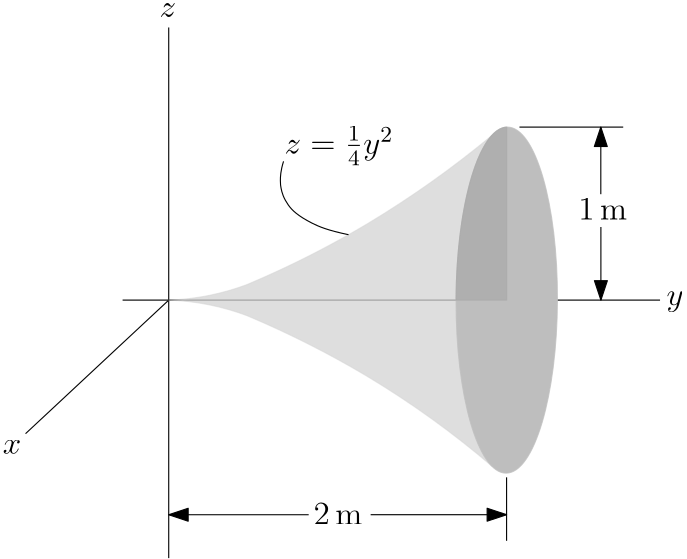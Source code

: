 <?xml version="1.0"?>
<!DOCTYPE ipe SYSTEM "ipe.dtd">
<ipe version="70212" creator="Ipe 7.2.12">
<info created="D:20200709170646" modified="D:20200709172457"/>
<bitmap id="1" width="1920" height="1080" BitsPerComponent="8" ColorSpace="DeviceRGB" Filter="FlateDecode" length="81263" encoding="base64">
eNrsnQdAFNfahhMbYEnV1D9qojHXaBJjL/QqiCJFQDqIoIKKvUVFxYJRsKKiUhVUiiXYxV6x
ANKlClgh9hg6/9kdWGZnZ/uCYN73Ptk7O3P2tJmddd/9+M4HH0ghFZWOPX/sp6ZpqmtgAwBQ
IFq6lj/3HfrxJ10+gCAIgiAIgiAIgiAIgqD/nr7v0RcmIQCNza/91Fq3boMbDgRBEARBEARB
EARBEPQfUavWrfsN0IQxCEDTMEzVWEWlI+48EARBEARBEARBEARB0H9BP/UeCEsQgKZkyDBD
xb6Lv+vagzBgkNoINX3ySD3FzQ2CIAiCIAiCIAiCIAh6t/r0sy9gBgLQ9PzQ8xc537xKyip9
fxloau40d+F6YZCjpAwpiXsdBEEQBEEQBEEQBEEQ1MRq3aYtVhsE4F3RsdMnsr1zlZRVRqjp
T5vpI8J5pkNKkvJwoSEIgiAIgiAIgiAIgqCm1Dff9oAHCMC74ue+Q2R42/7Yq6/kzjMd9ymL
yGtx34MgCIIgCIIgCIIgCIKaRsj8DEDLygI9Qk1fBueZDqkBtz4IgiAIgiAIgiAIgiCoCTRw
sC48QADeIVK9YUWnepYcQ2Nr3P0gCIIgCIIgCIIgCIKgxpaWriUMQADeIZ06fSrhu9XQ2Foh
5jMsaAiCIAiCIAiCIAiCIKhpBPcPgHfLp59+Iclbte+vgxRoPlOQOnEPhCAIgiAIgiAIgiAI
ghpPclln+jIdAgBI6T9/8eU3CjefKT7++DPcBiEIgiAIgiAIgiAIgqBGkmyOmY7+eGrDwNB2
rIWTpY2rlS0HsmFq4axvZMsoBgCQx3+2tp3cSP4zqRm3QQiCIAiCIAiCIAiCIMlVK07NpJ8v
Xrzo16+fsKPk0PPnz0NCQhq7G7KbzyNtzK2cHVzc3T1mTJo6091zBtlwnTRtgrsn2Wlm5UIK
wIIGQH7/+buuPST3k1f5BsYePk0eJX8JqR8fHBAEQRAEQRAEQRAEQRJKtMPcfPznkJCQ58+f
s1rQTWY+fyC9/0z5yfqGtjYObu4eM1zcPMbbu5pbu4wxcyLYOro5uU5xcHF3mzLdxtGNFIMF
DYCc/rOphbPkZnJickZZWdm164mSv4TUjw8OCIIgCIIgCIIgCIIgsZIk8rn5+M8fCLGgm9J8
/kBK/7nOfB5pY2Pn6jZlup2Tm4mZI++ogZGtvbO744TJDi7u9s5urpOn2dhP1Jc4EUdcTlnp
zWD+nWeyy8qyj3K3tySVltUV2HTzWVlp0iaWSoJvlgpWIhpaE7LDabdB7H2TlaP5tAr5GxLa
HKcYc1C0CWxSOO3mx/F3o0wBc/5f8Z+VlFWkyqeRkZlLppc8SvUq0go+QSAIgiAIgiAIgiAI
gkRLksjnZuU/fyBgQTex+fyBTP6zmaWzu+cMOyd3w9F2dTtH2phaONk6TnScMMnBxZ3C3tnd
bYqXmZWzYvxnGs3LfxbwdeNyaHarXHD6JtLQZvOZRe0XBWdWc840sv+sELe/WZCefo8w1tyV
vpM8pfYr0H/u++ugJvCff+zVF58gEARBEARBEARBEARBotUS/ecPaBZ005vPH0iff0PfyNbB
ZdKESVPH1EU+c4zlMaYOblOmU7az44RJFKQY9chbjvB99J8bz1CtHwtf/LOI0OiW4j8/u7nl
ffCfb95MKisro1vQlPlMdpJDCvSfjYytm8B/Jq3gEwSCIAiCIAiCIAiCoHelWsnUHPop9mgz
9J8/qLegm958/kB6/3mshZO7x4zx9hN19DlRzTr61mSnhfUEtylezhMnO0+cwrOg7Z3dHZzd
Jrh7mlo4KcJ/btiu85+P5tdnoODZm3WeLamqTvyGasN+YRG59dkhymghzVRzceRRIH+FcCe8
3h8WqI27Mz+uoSFxfqwsJjPrIfpIaXk8OJXzpfWo6ypr55m1NbyQrwx9dEfr/Wfa3JaVKSpE
/J3BcZszsnkWNM98JjsZQdFy+s/WtlOawH8mreCTDoIgCIIgCIIgCIIgSLRarv/cr18/ysNn
XY6wUSWt7WZp4zpp6kxzS2f6TmMTB3MrF7NxztZ2ro4Tptg7u3Nxc3Bxn+A+lbxE8f4zzVvm
PqX8zDo7lM9lrS/GMZ/pL6kzdRkppnluMLM51rBqtj7bsCTioNdM+bo8S5nzVKQFLcx/ZuRV
lsZ/pk9F3M26yhnxz+ydZ+YG4Zuuuqng+sz8Rvd7GP9Mt6CzsnIys3JkM5/F+s+OE2aKto4D
dkQG7NjHI7+gmDPjBcX0nYQly7eIqIS0gk8QCIIgCIIgCIIgCIIg0Wqh/jMv7QbrcoSNLWm9
MivbCe6eM0zMHPW4T/X4j44aY+86aeoEd4Inwc5xItm2tp0gof/MKiH+M9165R3iM5wbgo1Z
3FqeEcrnytLNZJ4fK9CcDGkuaCWZhrO4nCFC/GeR1rd4/1nwtcLzbwitjTld3H7Sze33OP8G
z4LOupdLXahZWTkymM9i/WfR5vOjx0/LJFN+QZHoqvAJAkEQBEEQBEEQBEEQJFot0X9m5Hxu
egtaev/Z1XXSNHtnNzsnN3uCszvZsLabaGziQK0zOMbcydrOdbzdRDMLZxNzR7cpXuQljZJ/
g8UgFfByeeYnLZsEv7PN710zxG1FjnTTfHXS/Gc+N1t0ELUQ/1m0kSsu/0bdbPB1Q8B/Zuu8
iMTXdf0UfgreU/+Zinxu/v5zQUEx/GcIgiAIgiAIgiAIgiB51OL8Z9YFB5vYgpYh/8YE96kO
zpwkz06ukwlkw8XNk2wYm9jziunoc9YlNLd0mTx1luX4ZuI/s8Yw8/nPrD6wiCTPzFhfZn4M
XoWM+Ge5/WcRixJKlP9ZSBoT3liEdV4y/5lv//vrP/NyPmdl5VBR0PTlCBXlPztNmCVB/o0G
8guKqGhnxn7R+TdIK/gEgSAIgiAIgiAIgiAIEi2x/nMzWSeREqv5TKkpLWhpvTJTC6cJ7p4O
LpwMz+SRgmy7Tpo2zmYC5TxzzefxegY24+1d3T1mjG2k9QdZgoEFPGSeT8uexFhoVmRJFxkU
Wi0jnFiE/ywuiQeb1SzGspbQMeY3hOkdFtp50W429yXMaeQb7/vjPzMWHGQsR4j1ByEIgiAI
giAIgiAIgt4/SRL/3Hz04sULVvOZUpNZ0NLabvpGtg4ukxwnTCKPlPlMth1dJ7t5eFnbudKD
n8eYkSNTSTHyksZYf5BXmGZ4UikjWNYQrCvWYOQG38xhXX+Q5qkezRdidwv4zPxObN3KfTTf
la8MlfuCZSVEyf1nVidZcv+ZN3Y+/5yvJ0I6z1i3scFYZi6wyHcK3kv/+eatZMaCgzwLmhxS
oP9sZGzdBP4zaQWfIBAEQRAEQRAEQRAEQaJVK07NqrcizGdegQ0bNjR2N6Qyyihj2czK2W2K
l70zJ+zZyXWyjaObsYmj8VgHQ2N7XYPxVEnD0XZ2Tu7unjPMLJ15L1Rs/HMclT6ijN9V5sQ/
n+ElLuavkDWhMb+XS08TXV+teIuYa1w3vI5ujNftOcOMf25oiDUriEj/mbmWopi80/V2N3+k
d53objDlFdf1n7XzDP85+2jdS8oEc3HwRvee5t9Iz8imm890C5qgQP+576+DmsB//rFXX3yC
QBAEQRAEQRAEQRAEQQqXDP6zvoGNjf1E18nT7J3dnSdOGe/AzDZgYuZo5+TmNmW6jZ2r/kgb
Cf3n/wpCM1G3LMTGYAPF+M9KyipN4D+TVnAzhCAIgiAIgiAIgiAIghQuab2yOgva0NbGkeMw
c5M/u1lYuZiYOpqYOZpbOY+3d3Vx83D3mGHj4EaKwXyG/wzk8Z+JTC2cJXeSE5MzysrKrl1P
lPwlpH7cCSEIgiAIgiAIgiAIgqDGkAx2WZ2fPNLGzMrFwcXdddLUSZ4z3T1nECZNnenuMYPs
NLdy1kXkM/xnoAj/+buuPSQ3k1f5Bh48fIY8Sv4SUj/uhBAEQRAEQRAEQRAEQVBjSDbHjOcq
6xvZmlo4Wdq4WtlyIBtjLZwMDG0ZxQAAMvvPRNa2U6TKpyE5pGbcBiEIgiAIgiAIgiAIgqBG
klzWmb5MhwAAUvrPH3/8WSP5z6Rm3AYhCIIgCIIgCIIgCIKgRhLcPwCav/9M1PfXQQo3n0md
uAdCEARBEARBEARBEARBjSe4fwC8Wz77/CsJ361GxtYKNJ9JbbgBQhAEQRAEQRAEQRAEQY2n
Tp0+hfsHwLvlu24/Sf6eVZQFDfMZgiAIgiAIgiAIgiAIamx98+0PcP8AeLf83HeoVG/bEWoG
cprPpAbc/SAIgiAIgiAIgiAIgqDG1k//GwD3D4B3y5BhhtK+c3/s1dfdY5EMzjN5FXktbn0Q
BEEQBEEQBEEQBEFQY6tt23Ya2uZw/wB453z08efSvn+VlFVGqBlMn+kjofNMSpLy5FW49UEQ
BEEQBEEQBEEQBEFNoD6/DIPvB0BzYLiqsWzvYiVllb6/DjK1cBZmRJP95CgpA+cZgiAIgiAI
giAIgiAIajJ99tmXMP0AaD70+PE3Od/U33XtQRg4SH2EmgF5pJ7iXgdBEARBEARBEARBEAQ1
sVTad1LVGAvHD4Bmxeedv8HdCYIgCIIgCIIgCIIgCGrR6trtJy1dS3h9ADRD/vfzoFatW+M2
BUEQBEEQBEEQBEEQBLU4Kat0GDhYDxYfAM06F7TamI8/6Yz7FQRBEARBEARBEARBENQiBEMP
AAAAAAAAAAAAAAAAAAAAAAAAAAAAAAAAAAAAAAAAAAAAAAAAAAAAAAAAAAAAAAAAAAAAAAAA
AAAAAAAAAAAAAAAAAAAA4D1DQ9t8hJrxkGEGg4fqDRqiM3CwNgAAAAAAAAAAAP7jDBqiM3io
3pBhBiPUjDW0zeGfAAAAkAptPavhqqNgOAMAAAAAAAAAAEASO3q46ihtPUs4KgAAAESjpWdJ
PjLw0QkAAAAAAAAAAABpGa5mDBcaAACACPN50BC9Rv0kGoCPYwAAAAAAAAAA4H2OhdbTggUN
AABA0HzWsRw0RBcflAAAAAAAAAAAAJDPgtbV0oEFDQALOvrjacuujdXQMtbUHW1h57YlKOLF
y9e5efevXb+9Y+dez+mLecX0Rtpi3sB7gKaOxcDByPYMAAAAAAAAAAAAhaAjvwWtN9LWwMhe
39BOn/PI3ajHgMKI81i/055T2Ih71Mi+hVp2eiPtSM+lhQxZrkb1xxvoWevrWRtIA1Vej+am
AgnNZ/KorWU8tH+/3/v0HNSv94jB/VXV1DWNzCMPxtXW6+3bf+8kpi78wxcWNHhfLn7rwUP1
8OEIAAAAAAAAAAAARTF4qJ4OzEkAeHDfDkZGVpPGj1rkOGKeZb/JRr2mm/Rd4aK6znP0LBfT
0aY2txJTq6tr/v23jGdEX7l6y8V1Nixo0NJ/eRkyfCQ+FgEAAAAAAAAAAKBYhg43lM2Cpqw2
r9neoWHR23ZHhIZHBwbHbNwa7ecXtnlzUHBoWGjI9pCgLaFhgSGhQSE79wTtOhAcHB0aGh0S
eiAoOCw0LGrm7MUtzrJzcJ65bOUm7xUbl/lsorPcZ/OyerjbfEdJ+ZWrt7pMnCOzIzpdQ2fP
8L6RQ3+OHNYncmgfzsaQPvsG9+Yw6OfIgX0jB/EzsI49g37xUNWlIqhlTAara6mpM46Hjp6V
Nv8eUkBbz4rsZ+xsoS6csfH4Gc6mvp5GG6dqBc7UC56lH7N8zF9rxh1f53R26/Q/Jtsv9llX
WUVUWVnJ/a+qqra2trT02czZy2FBg5aLmuZYfCACAAAAAAAAAABAGJZWzjK/Vk1zrAxmhb4R
J6HEngMxtbW11dwo0MfPaxNuP7l4PiU3J7e29hXZUVtbWFv7rLb2bS1THMtu3/59pAYDI7sW
Yc5QvuKSZX5hEbEZ2YVpWQUZ9wrT792nHtOzuNA2Go5m3U/LLDh+6tKaP7dR6Tukm2c9a/J4
YEjv170/3PX1h4e/+fDg14QPYr76MOZL8vhB7NetD33dNvqL1lFdWkV3aRXF5QB3e1vnViXd
2uzt34dXj/Tms5Wqxlg6lL2spmmqrmmqqm5CHtW1zLR0OI40oyR5rcLPgvvkBb5/bjMxc22s
tBuG1pNd7Be6j17hrr11unbgDO2wBQbRK8wO+Vof/dPx9EaP41vmeE6adOPOXXIBV1RUVFVV
1dTUlJdXkKdv/nk7a86K/6Z1aeswjZyad9K0uaX7GNMJTTzYmbOXU5BtwQKNcX3SW2+kzBuD
hiDtMwAAAAAAAAAA0Exxn+S1cVNAYGAQwXetvzxWsGzoGZjGx59VVTeU7eWDhujq6EttTuoZ
cvzYnSF7KyuqErPSd4bGLPpjg43VFFdHj0MHIp89Ti4vzy2vyKqoyCivuF9R9rL89b/lb8oq
yirLK96+fFNYUVERHBLG8UUNbVuI/8x5/GPp+tSMgsvXEq9cT7p6I/najeSEWymHj50L2Xc4
PCou7EAceQyOPBwbF59wO5UUoLh89c693Ac+q7dyqpJyvJRvHDn05y1ftvr4k86fdPqkY6dP
OnT8mEMHwkeE9h0+UmnfSUWlo4pKB2WCcnsl5fbtlVTItt9nrSMHyO4/U66ymqYp13A209Id
578hcMPGncYmDuSQupYZeRxvO2VXUMR6vx3q3GIUlFOt2FMQsC2M+vUiJ6dAsRYfZT5bjPcY
7zp1mrvj3AmGixxHrHAcuN5t0M4ZGvsXjz60wuqor83J9c6Xd87f6jP7+s2kmpqaiorKquo6
VVZWcn6CeVJi5+jVGG5nI7mOivpR4PXrN2T476T1LQGh/ht3mVu6N0Fbs+asSEpOY/yWRq5G
+u8OJ09daLyfIdau205aJI8Kr3mE2uj/7of4X/dra1/fWk89PZFfW/vq1hb8w+YdsD7xVcOJ
aCym+MfuC1pj2vSj8wjYtz+W4OfBt990Wfi+/QFTFNnWbD+BVkCjwZnt3cvsMRVAzG3Hf7aw
o5ybgIw3JVx+oOXcG83W7OZ+COKKBQAAmRljMj4qKjY+/iwhOjo2Lu4YtR0YGCSzGywDCxZ6
k0bJo8w1jFAbLXX8M3dBvZ1heypq/w3eG2JqaqWtpj+839BJdo5pN87XlBVUVRVUVWZUvbpV
8eJudUVpTeWbqn/f1FRVVpS/ePAwiXzfDw0L59XTUuKfFy9dn5Kee/VG8o2bKVduJMXGxUcf
Ob074uCW3fs27YwICN6/aVfE5l2Ru/YeJPtj/jpz+XrijVspV64nZuUUr1yzVYb8DDz/Ofyr
Dz7u9MkvnTr91KHTj+0JHXuqdPy5YydLLc3xurp9Pv7kByWVH5VVeiqp9Gin3L2dUq+2SipK
KsGdW0UO6Cu//6yuaaqhbXHi5Lnku+l/xZ2+f7947boAdS3zkNADRUUPyJ7c3ILIfYeo0GjK
f5Z/dUsGycnpPNNP4RbfyFH2l64kLFrl7+Job2+mZanX10ztO1f97sutf9rmPsR/wsAl9oNX
uRmErZgYvm7B3btpNTU1lRz/uaqmuoY8VldXV1RwoqCTktIMjOwVaD5T1i55bJ4WNM98Pnnq
wjvpwNz5q5rGgiYDpK69x49LYg4eDwuPIY9km9p54uQFXplG8p8p85mSwi3oQUN0Zfvs0NAy
9t8QcObMuR2BIWQb/nOL4AhnkInr3iv/WVIfRmH+M/ertKQ2L8d8Dvc2Y+lDc/afef3kbOzn
QettvZ/ApGGGOZ2p398wA4IvZ5w7/hZZfHsu9t5BAnU2orEPA7CJ57bpRyHqimp4y/O/nYW8
zfkujOboPze8+5hjYekt3ztd4NTTj7IOs/7XN5FvZ6kHLvQXPeZkSnoXEnqOSP/phwSGw3h5
w+2LZRoZHRDZN/pRvkEJO+/N6nbE3xmpPjEBAAAIMZ/j48/GxR3zmjGf5zbrGZhu2rSN7A8L
j2gyCzo6muOBR0XFylzDoCG6UvvP3DwSW3bufvJP4Z/+K3VUh6n99qt6395znKxTzh+5dyfu
xoWgtNv7MhIibp7Z9Tj1fFVpbvXbJ5WvHt1Pv3riWPCTv+9u27FdhnwUgpGrFGLLKMZ/9vZL
zci/lsAJe7507U5gWPS2kAOEPdFHc/ILX7/5p6DwwYHDJ7eFRJGdO0KjLl65nXA79fL1pHu5
D1atCeDGjUs3XgOub7xvSO+wrz7s2PGT3h069WzfqYdKxx/bd/xGpeM4Tc3tvqtiw4Inmll8
ptye7PyeYz4rd2ur1LOtUrt2ykGdW0UOlNd/5ibZMB891jEzK2fUGHsyme6T5yUlp2Vn512+
kmBtO5mUtHOYmpiUqqNnqa5pplafqaMF+c8+qzaRales3bxgmY+DtYG9UR+HkT3ttbvOHttj
m8egpVa9po/uudxde9OccUHrFmfn5HL858rK+vDnavKUPFK5oH1WbVZgwG3jDfk9MJ+bzIKm
jOU3b/4RPAtLvNdTLvSjx08b70zxzGee461AC1pTx0Jm8/nu3dTrN276bwggj2S7RVrQ79p/
5rjB+SfgP8vlP3MMAYkMsXfiPzMabSH+M6+e2X4NLoq9d1CsyA7TW+frCdeToRks3Amsdye4
NgvNqxHt19FcI2FuIaefTeLD/Af958aeWwUG8IuoSmAUYq4omrH5PvjPtJlh3DzJU0Zn+FxT
gTsA352Q+Uaud1D57hhkvPKdX9q5Yzi6nKeMu5P4u5DwztPMZPG3o7pqaWeTcY1xnvIPXGTf
+E4ud9r5f9eT2X8Wf3dthHvj+/GjFQAAvFuogOcxJuMFD3nNmB8ff9Z3rX/TZP+goq/Jo4PT
ZJnr0dSxkMF/DtgV9LL8SWxsyIpZ7hONNcb2/95j9LBQ3xlBftPXLXOIi1p17timYD/PGwfW
/ZN/ubay8M2DxIvRWzb7zUrPPrd1+9aWF//s7ZeSnkf5z5evJ+6OOLgjLDowLPrRk5J//nmb
kJj697MXaZk5AcH7A8Njdu2JvXT1TsLt1CvXk7JyiuXxnyMH9wn98sMOHT/+qX2nH1Q6fq/S
oVeHTp+odPzDy2uCyei1C+fv8N+gpNye7OzWTvm7dkrd2ir92I5IeVeXVvsG9eHVI6P/rGWm
oW1uae1+Jv6Sjr6Vupa5tp51aHhUZWXV5q1BpJiGtsVoE8c7iSkmps6kMEEh/jM94FOE5E/H
McbMNTMz599//928M9hv6zZX2zGj1X6y0/rBQfvbeaZ9980xXO08YJbRD3Ms++9eYHlkb0Dx
g2LSbmVlRTW/Kisra2pqSFUKjH9+8+YfyvlsbvHPzcR8bgILmroOHz8uEXaZkf3UaWok/5n3
RqA8Z14iGkVZ0DIn3/BZuS4lJY33lGyTPfCfm7///P7l35D8C/U7yb8hotHm6z8Ls/RFGu/8
I509xUOoHcGcE8EQcaEnVHTEoLA4Q/jPCqLR57ZJ/Ge+UUhwRdG9RIn85+adf4PPZKb7omwz
ZjZ7ipnQOwBzaHyTwHVNFW518pvMpAN0k1ZgNsTdhYR2nro5iwuNZg6T32SmzTNrYLaIvjHL
C1jlMt924D8DAEBLhHJ9vWbM5+3ZuTOYngGDPJUnJ7PkUA1ZWjlTeT9krkdVfYwM+Td2h++t
rS3PSr2YdDJ813zHeSb91zhpRvpMiA2cfyB4ccqt/al3DoT5TzkbOPtFdlxNbd7zwnPHdy7Y
+qfnk9KU3dz8zzLHP1MhzaoaY7/8quv3PTghvtp61jr6FOPrn44fMszw00+79P11OO8l8vjP
3PzP+VdvJF27kXzh6u1dew8FBO/fd/BEbW3tkZPn/beHx526EBF7jBP8HBa9a0/M+cu3riXc
vXQ18V7ug5Xc/M8yxj8P7h3yxQcdOnz8P5WOP6h0IPzYvuOXKh1stfUWT/X4K2rfitlzOiqp
/Mj1n7u2VerKiX9WmP+soW1O0NYbd/NWkq29p7XNlO2B4WVl5YG79lRVVa9dF2Bj5zlpyrzL
VxI0tC0U6D/TA55FS07Hb97CNeXlFX6r//Tw9Fq8yGuG66hplgNmW/wyfUyvVTZD45aO2z5V
Y73L0O2e2ofXOJ8PW3UrZm/Z69dUwHNNTQ31yN3ghEKTqhSb/5mMrlGXtGvp5nNjW9BUyLGI
BRZ5qTkaw38OC48RdJt5jvTWbaHyNzF0xEjZPjUCd4YcPnyU9zQiMooA/xn+c1P7z9IYYvCf
5Y5xFVG/6KaZLg2fByIQYynUXeGVFH7em8pg+S/6z40/t03hP/ONQoIriu/nmJbvP3Na5P+j
BmqWJDu59EYFZ7jhaGNZjvwR2jz/WbJppN95RHWePhtipoX5WwbtGuB1VaIPKeYdkv/MMnsO
/xkAAP5TUEk26PYyw3+mDGryqPCmLa2cLa2cHJwmzV/gTSCtkM7wukTtJEdJGYLk1Q4dYSid
/2zE8VGDwyNqasqKsq+8SPkrfqNnzELzu2ELHl/e9SL3zOvHN6oq81+UJJzbv+Lids+/b+2u
eXu1NCXieMDUA7uXVNf8HRZ+QJ74Z2rNxO9/6KOkpPz7AC1Wd5pnUKuodFDXMldU/PPtpLTs
nIK7afeCIg9tDdofdeRUdXX1oePnsvPu19bU3C9+tDvi4PbQqF17YpNTsrJz799OTM/MKZIr
/8ag3qEc//mjH9t36KXS4QflDj2VO/RQbt+j08cBa9fevnbVZOiwL5RUflBu/107jvncrW27
nm04/vNuufNvqHH8Zws1TdOly9b9/ffz1LTM/PzCqqqqCxevHzsef+XKzaqq6vyCoqys3EeP
n65YuYEbLG2hqm4if/7nJvOfIw8cJpUsmzfPa9KkeR52i10NVriorXDov8jit80T9U752P+1
1CR2gfFf3pYX/D0SQhZf9l/y8tGjmtraajL4mob8G7yFCFtESP/7ZD43ngW9xHs9GemVq7ck
NJ8V6z/zKhcMdeZZ0FTqaXkYMkxfhk8ilwmeeyOirl1PcHbxoOA9lb42juub/xfXiaVEZYfg
OMN1IkcFTGOeBE3LE/m0wwJ+Mv3o/SMi/ed1t14Lr0dbSLETt14xLGUhLfKNgnuItTxLi1sE
muDLqsHpD2ebVg+tsED+DW5tAiXpg6JPcl3lHLuYfnZoldArr3eVj9CGxDybEpXkv0how+G3
HeosBXroGv17Os0KZonNYxrF9NSgQWum0L9BC0Sj8TdabzUwMiTz0ikLz79BT30sOnRTSEnh
nZFgfsRb+sIPiXMY+CacLf6Z91rJMjwI7QmfrVR3edBOBPcQlUZAMLEq/yERf49fV5V4I6jO
7anLGcsbIz3mlj5pfK3z1cyXdVbY3+kLmWoxHWCmaRUyM0ItO7YOC9vPe8PSCggmzmVOPvt0
yVSVcF9awl80ZM6/IWRuWUYh8D4S8WZnXeKN0QTzGmCNf2ZJXiHOV2SZCt61J8m7mP+9Jthh
1uGwxz/zG7+S3IVEdV4Kw5b/VsYe/0wL0pasb2x/ZkJrSML8G3zvwfrU5SzJ/PkivUW/BUTe
H4TcG/m6ARcaAABkjjoO3xPJ2w4MDIqLOxYVFUs2li1fTbnEcq4JKCzoWhAq7QZ5ZD0qoQc+
ZJi+DP5zSFhETe0/+XdPvrwdcW2La+JGh8qkXTWvL9dU3qutzKupfVj+T0bG+R3xmxwKo2fV
Jm17dNT72KYJ545sqq19Gxq2n+OvGske/0z4rmuvLl2+JU+1dCx//On3bt/37tHz167d//fJ
p116/PjrgMGcvNa/D9Dq2OnjEeomivCf/ZNTc3LyCsnX33/LyiMPHt8ctC/qyKmKisqzl25U
VVUlp90jj3+durB5d2T4gbh//vmX80X5fnHavfurfOXxn/uEdWnVvsNHPVXqnOfuyu17dfpI
Sbn9Ft8/z8bF/dS+w3ftlL9XVuneTrl723bd2rTr2aZt23ZKuzp/GDmwjzz+s7qWufvkubl5
9+PPXr5+4/bJU+cvX0kICt6nN3L8FM8FmjoWsQePnT5z8fyFq2fiL124eJ2UdHWfraFt3oLi
n++mZNTU1IQGBnpMdPxjuuMKN30/N7WVVn0WmfbxtRkYO9fo+JIxJxcanfIed9lv0pXts2+F
b6z4520VLfNGTb04hnRNzXtsPtOXRAwNixaLiLBhqTC3dPectlgs/ht3URb0GNMJCgw/Fpbp
goyOFGCgqEwpPPM5YFuY6LwcclrQMiw+6LNy3VPhkj4LR51NWmc2co3NV69e87mpNP+T60Dy
26F0o5Jr6jZ4xZRNyrMrqcp5R+scYHb/mdtQvf3LeCHD+G1wiettWElbFIh/5i/PX7k0/nOt
0M7z+8/cyac/rav2RD7NRqZ3o67y+qPU6Xj1incKuBXyDZ9+VOB88fvPwktyT82r1wIvZFhJ
3O+8QeEN38G537jZ0j6I85+5L+SzMenfnQUThzJa4XdIJMv/zJ/kk78DDJdsdxCzb5J1Rsz8
iPNbRNit4pxYhqMikP9ZmG0i1K8Q4hYywiDrTlz9HirJ6u4gIUlfKXeFYXvym0uCqyuK95/J
hDODvVlPEP81abbGj68MMzOA8D/GF7T6WTrA0hDfJccYrNCcAMLqYXra9cVY30qMs8932Qud
LumrEh1vLMx/ZuyXzX8mp4Bx5fBlZgjfzbgPSHRb4D/1wk8f8xqgvxnrPFLB7MQiMvPUD5Mt
Sw/dqBRToUcA813PuGjZZ4w26novWjKDV2Dgwjovuf8sMEzGR0yd6ytJfDu9KrZLkXbdSuI/
M68NoSlTSEnGxxPbLVf0NSz23oj4ZwAAkN9/jos7Rm0vWOhNiI6OpUKgKb+3MfxnqlrSLrW+
IdnWMzBlFCB7yP7wPZHU2ohkW8KapV2CkIpbDgrdU1v7Mj/p2JtbITe32KVtHFeTGlhTdbOm
JremPK+yorCmqujvzL8ubnFI2zG+7OS84gMeV4Im5yfF1tRUh4TulS/+mRPh/PU33b/48v/I
traeVb/fNfr0HfbLbyN++139fz8P+n2A1rARo8ihfv01lZVVhquNkScFB+U/L1nml5SSnZtf
RMW7njh3ZePOvdF/na6qqj5x9sqTp6Xksby8/NjpixsC98advkhlZsi//yAt6/7qNdtk958H
/hzS5cP27Tv9j+s8/6Dc/nsllR4qHb9Ubr97o1/anUSNXv/7vJ1y13bKX7dV+q5tu+5t2/3Y
pm3btkq75It/1tazdnCaVlz8cOWqjVq6lta2k1++fJ18N93E1PlGQiIZ3dlzV0abOObnFz56
/NTI2E5Lx3LN2i0FBUXjbadoy9QinZiDxyW0oOX0nx89ekJO072se3Nmz5gx2WaRs+ZKx35/
mPR0HfKZ5/BO/hbdAu36HJ2rf3zhyPjVNpe2ehXciKfyP3POb3VD/g1uRo5qBcY/m5i55uQU
KCTHtcLTQUgoUl4h7XpOW7wlIFRySHkFjrfpF3+kJz8X0TqvjDy5oGX4JPLfECDCfyZHZfGf
GQG6fFHNNFuYLUsDzVDlGLNMl5gW4SyY7ILf3GY0xGeTcksKWMEs/eEbjrgWmQUEgpNZU4JI
4j/z9Yp+VNi2hMkxmJUzHH7GRLH59uyNiinJvEiEpClmWUOK/s1XYv+ZJXiP74u56IWrBFOk
SuI/C/ha7Ik7mCYbS2ic8M6ImR8RBqDI7Lhil4BkW9uLFkon3DuivDgJXEEhsdPc0TFXHKP3
hHl5sHVSqGHFdi7Y4qUFQtz5TitfoKCEcbkigyEF/GfBEGsWP401KQq9PyzrqQmrhzkntGub
eUYE0ob7CTX0WDM8SFGVmOh6yX7REAgijWWLHRXwn9muHKpvgqMQHWMs5NSLOn0sHWgYBWc/
b4wNIaysjivjghdm4db/xYFUeVTo8yx6xph3pPpuNMTxsvu9/HchEZ2X2H9m+y2jIaib700t
5i4q+EMYm/9c12EJ/GeZ0xMJeaGYMyLu3gj/GQAA5MR3rX98/Fm6/cvIv0EtQSi5/Ss5Y0zG
8yxowfzSZA/ZT5nPrGsjikBKP5ab/zl4D/keWph07HVCYGawa/pWi9fxS16lhuTe2n8/8/yb
NwW1tU/Ki89nR89J3WmZE2x9N9A6NXruq/vnyPfI4NAIXhy1bOZz7z5D2rVT+u13dU6krrYF
2ej2fW+ys2evft/36Nuj5y9DRxhRQbyfffblZ59/paFtIaf/vNjbLzk1Jyu7gPJ8Mu7lbd4V
GbLv8L9lZfeLHp4+fzWvoLiioiLsQNzGnRF30+9Rxe7lFKbfK1wtV/zzz8GdW6modPxJSeV7
JZXuSio/qnT4WknFdITqJp/l23x9Zzk7/dzli65KKr27fNGz40fftmn7PeU/f94qcgDHf9aT
3g2mhrxh084bCXe4M2xOJvnZsxeBu/Y4OE3nGV8mps4HD5/Izs6nknWQkplZOfMW+HB/XLBV
SMAtlYC38RYiLCsrr6qqIjXcSUz0mu4+y1nrD/vfF1j2nmvSbenorzc59Nk3S/v4UhPCKZ9x
V0KXl/37lpNqo6pSMP6Z2laUCTlrzorGW9VOZkuc96NAzMHjgtG/dAK2hSnKNjc0dnCfvEB0
8POMWcsp89l7uT8p36L9ZyrvB7WsoWj/mSpDyjdl/HNj+M8ind4GD7Y+s4SQHM7sOYR5L2c2
JCL/M0tDfCVFmNJ0c5jNPeavh99/Fuwhi9Uscf4N9n4yTF1R+a75M4RQHROonDVpCd1/lmTS
xJZk7ypLKJeg6UEzcCT1n9nME1Nx+TdE5RGVwH8WtAXYv7NLYE0I74yY+RHnJAt1g0V5GpTT
JRhJywgRF92oYOWsPonATgGDiGndiJw6vtbZxihZ/g2BDvC3wpeyYJ+ouEfWsyZJ/LOwhcxE
zyd/zYwCUtQjYBqLuhhY/qJByHRJW5VsuWUE/GqZ829IPCGirzp2H1Lk6ROT977+tbSesLj0
de4uc8E+OeKfWTKlCP8lSKTpWp9cQvjLBe9CCoh/Fp9jpP61tEtRsF3Bviko/lloJLPgcPh/
VRE8caLPiNjzBf8ZAADkj0OOjz+7cVPDt+xly1fzMl2oqhvGxR2Ljo5tpNb1DEypCGeGBc0z
n8lRaZc+lDr+mes/BwdH1NZWlGbE/3Nr570w14srdRLWG1/aaBfkM/Fg5JZHj9Jrav+uKk14
c3NzTrjDhVXq1/xGPzrn+29JQm1tTUgIx382MJTdf/7xp9/btGk7YJAO2VbXMuvdZ8iXX3X9
occv3/5fj6+/6f7V192oQ9p6Vp27fPPRR59qaJvLmX/jj6V+1PqDmffyy8orOMsOnjjntyP8
5Pmr/7x9W15R8fbtv/EXb/hv3xN7NL66urq8vCIrO//K9aSs3OJVvlvlyb8R3PlDFZUOPyqp
/KCkwsn83L6jkpLKeu/lB0JCvu7QccFkjy1rVtro67qONTEZNLjP5593b6fUtm27wM8/pPxn
meOf7RymFhQUrf0zQEvXyspm0rNnL1JSM01Mnc+eu/zixcvYQ8fNLFzv3y9++rTUfNxEMtW7
gyMzMrLHmrnIH//MI2BbmITRtjEHj8tQ/6vXb7gnq5zUsGmrv7uN5kLHAZ4jv/VS/XKVTtet
Y/rstR2213VE1Dz9kystE/8Kqq4Pfm5s/9l98gLe0BSVyEIxUdm5zSsqmzKoV67evCUglDwq
ynzmXXuSXFe2DtMUlXmDkYJGtP9MyjR9/ud36D+zh87yZVQW7j8LhDSL8J/pWYhF5Jpm6w/N
HBbfIr//TEuqzKdG8p9Zu8fXE74w5nfuPzO7KsRyUYD/zGYxNbL/zJ8KVUT2icb1n8U6Kmxu
sHCvifKsmBWylBdl5AqPA2eLChY06yT0n9lHwW8Oy+Y/C+a+EEQgcbGw60cW/5npGQqzT1k6
JtRElW4ZPln9Z5HTJYP/LC6XgkDP2d3CJvOfRd8WGGHSQk+f2AzG3GLsuYvpl6WYn674ei7+
rcEwtMX8JYKQCnlrKfKl4ODPEc1+F5I//7PwFSeZ3WBNuC3dHVKG/M8NFw/zDwpY7kisH20S
+s/i743wnwEAQCEpOOLjz073mi8sAplKy9xIkFaio2MZayCSbbKH7JfWfJYh/zPlG4eERJIv
qOVPU6rvRaUGO0fP6n9koeqxtdbh62Yciw158jCrpuZVTWVeddGhvOjJJ5erJe2yrciOLC/L
Ia8KCY7g+dgyW9BfftWVl3/j9wFav/2u/stvqv0H6vTrr0E2KAuU7FdSUh6maix//o3F3v53
03IzsvKysgsSbqc+efr36zf/HDhyav22sLD9R47FXwqP+ots7zt04tWrV09K/r55O/VeTkFW
dn7GvUK58j8P7BPcpZWySoef2il35/JVO+WBPX88ffjw6b+OuJqZzXF2DtuyZc2CBb926WKv
p79p2XKDX39t06bd7i5tIgf+Ik/+Zw1tC1f32enp9+LPXk5KTjt1+sK1a7f2HzhCJtxt0lx1
LfOjx85cvpJw8dL1mzeTEm4mkkdL60lkv5auZUvxnwsLH3Au4/KKmurqGwlXJtpqzbDuO8/8
xwUju/058rsd5r2iJw45tcjo+HLTIz52xffu1tTUVFZU0M3n6sbJv0HFwYaFxzST4Odma0E3
kvlMucpkmI8ePxU7IaTM69dvWqL/PHTESMQ/SxT/zIaC/WfWHgprV0Hxz2zNCfjbCvef2fNv
iCjJ0lU230aYvyqYf4PlC/U79Z/F/Vm0NKFx0vvP9HGJWcaLxQ4VEjLN7lkJmV4Rw5fYf2YZ
XbOIf5Zk8TtWN1iIy8o/h4I/GYj0nyXMcjxYdKJ1aetRYPyzqDuAOP9Z5ORL9ouGAv3nhvwb
bP6zBNaxRPkWxP95QsOtg//vIOg/1Qk910LvNhIEXfO9VhL/mS2aveH3O/6fLWhVCQ3Ul+hX
MGGzJzSRuIDPzDPJGfuF9k3Mj0oS+s/sFjf/cMRm3dGW5BpG/DMAADQBquqGVBByYGCQm7uX
pZUTYbrXfCo5BmH+Am9pM2BIBRXnTG3zQq8pU1qG2oaOMJTBfw4N2VdbW1P+trCq8ERmlNel
DeYFR+a/yjjwd+7Vl38XV1a+qSp/Vl39oOrfa7knF55YrZ8cNb3q+fnyCs76fUG7I3h5PGRe
f7Br15+6fPF/1PqD3b//+auvuxO6de9Ndn76aRfKc+asP9jxI4WsP0jlf84rKCb9f1r67Nad
tKx7+aV/P7947faO0Kg/A0K3hRw4e/lmSemze9kFN++kPi35m5QsKHzIyf/su02e+Oegzq2U
ldv3UlL+Skml75dfTrEwz0xKvn7+/KiBAwf26Pn711/3/vpbGx2d5R6eF4+fOB4Vo9mjR5s2
bXd1aRMhR/wzlVJDQ9tCXdNs4R9rXr58dfduenrGverqmqys3PMXrmZn51dUVKakZqSkZBQX
P/KYupBTWMtcVd2EnBFFGYCPHj+VKP9Groxe6O3bXEu5srKquqqyqnKB11hHgy9njvl6vnHn
1aafbbH9du/kX/5aqHlk8cjL+/2qSCGuaKsPVtcHPtflgn6P1x9shhZ045nP9HUARf+0QY6S
MqRkS/SfR6iNbkH+M2uEs5iEEg0vERI2zJr/mT2UmjVDBX8xvnzIYltkOMms2TYk8b35lhGU
2H8W1hxzP30pQOn9Z8YZEdKomJKC/jOrlcSSZ5jpObNtN7xWdE7dxvSfJf2GzpJzmGlNiPaf
xcyPGA9cSNw4e34MIV6fdPHPQg6JT7Uhrf8sJrSb5QSxrd4ozrcRljZZuLslzK4XFsnPn+Oa
1QCX3LwS/VuPpPUw8j9LYRqLmi5p/WcxhqGghSs0Ilp6/1l4EDVL/mfRV53wt7aovyAQvqIo
fclClvhnUVG+AmeHXlh0dnS27OJ8/rP4sHO+X17Y459FpQER2XnxsyfmT0X4LjbW+GeRKUpE
ps2R+i1MH4Jo/5l/bVOR+Z+Z17CoeyP8ZwAAUJQFTSWCphMdHevgNHnBQm/ZkjBLlQCEtE7q
p8KtySPZpvojQ6Oq6mNkyb+xcy8ncPRF/quMQzf2TL8e5Pry7u7aqrTa2pLa6re1NVVVZS+r
yourKu/mX1kfH2CTcnJZ5dtb5WUc/zYoOFKeFME6+hxDtVv33kpKygMH6zGOaulaauqMoxzU
b/+vh4pKB3VNM/n958Xe/smpOTl5hTU1NWQIFRWVWdn5txLTHj8ueVr6d1ZuweOnpY+flN5K
TM+8xzFmSRlSMq/gQbqs8c+Ubxw5sO/uzq2UlDt81U559PDhvvPnr54759a1a0unTe3QVumL
Nu2+atP28zZtf1Bpr/nLr2PUVFV79fqhdes2bdoGft46YoBc8c+qHP/ZXF3LTFPb/ObNJBt7
jzGmLuv9drx+/Wbz1qAXL175rNxgPMbRzsHzytWbahpjyTyTwuRV1PzLuf5gUnJaE6w/GBRy
gHMZV5RXVlaS87Vy7ihrVaUpeh/PN/poreUXQS49Y6YPjpuvEbNQ587hbTW1HKeaMp6rKPOZ
/K+aCn+urqioUGz8Myzod2s+U7+AUDmWQ8OiRZjPpIzCJ6Fp/GdNHYuW5D8L+LfM5fC4KYsb
bEyGq8k4WpffmM1/psxPejfWJ+bXHaKvhccoRj2l+atiWhQYLKM8Z7x1R/lGyl+sLluI1P6z
4OqBJ/K529wK+Txkefxnpt/OP4q6Uy+6pKD/zB5zSyW9ZP51M/tSgPxfkOvyHvA5w8x6GtV/
5jfA63pISxnKWHurwSfh9pzP+BLjPwudH/b4YebfbjOnXXjQnXCvj1EP3xDM1vgx/4Sczbhg
eoPsdpA0/rPg6oQMu55xguomU0r/mcW1nuJfH4AtxBfiP8VMx5L/JNb/0b1Q/1mgA/UTLmA9
2Xv7C80GLKIewf3MlchEmcasriDrdElblbjcMpL9oiGr/8xYXY6Rd0LguhL6lHZbYAkxZT19
Qv1nxn7W/M9ifpOi35oEbwW0MH56o9zyfG8uxg1W9Iyxnx22/M9ifnEQ3XmZf19juZZY8j9L
8GuIsMUlJVp/kHYXFRWKLLiubv2ccBvlWxFSxBkRc2+E/wwAAIp1od0neS1Y6E3gLTjIWyWw
kSxoan3DqKhYnulNbVB7yFFpK9TUsZDOF+X6qMG7OPk3Kl89+Lcg/nr0H+dDpj5KDq+szKqs
elbx9k11ZWX1v2+r/3lYXZ6eeyPwVLBnyjn/qrcpFWVPOGZOaBQnvtdIrvwbw1WNO3f5+vsf
+lDJiikoa5oqM3jYyE8+6fxT7wHyJN+gxT9z/Ofc/CLKbaTMz9K/n99KTM/Iynv+4lXWPY4d
XfL3c+oQFRSbf/9BelahXPHPA/uEdGmtpKSi/b/eMxzsLbU19+3ctdNv/TcfffxdO+UeSsrd
27YjfNu6zUet23Ro3eaT1q27t2rduk3bHZ9/uHeQvP6zupaZhra5hZVbQkKigREn1TbXs91H
BhiwLYRKvm08xiE1LcvMwpUyqxXiP/PWuaNHOJ88dYEyAxXoP8+cvby8vLy6uqqyorKqpnrV
LE27oR84DlearKq0aKSKn0XnQIcf9nkNPPKHduKB5ZUcVfAioKu4JnQVN/6Zu6emrKxcgQ4k
ZcLHxB5r5hY06eQ76YD3cv9GNZ95ibipq44M0/fPbZTPTHaSbSo4nxxtjATdTeM/y7AEoc/K
dSL8Z3K0Uf1nXjhuvVgzCTNXzeOPWKblVRaSf4PP12U2RPefaZ5znX0qEN8rqsX62mpZ/F5K
vP4wnHb6JJAxypR/g9EB+nTRBkUKy5t/g94E02yn+c/CSwpcJEJcEeprPj1pKp9TxLCC602P
um/cIo6S79GNnX9joGAWaH6rnOY/k0HVfcEXyBEtSf4NIfPDaukzEvCy58Fg8WHos0eD6Zqy
VMtoUcJsvULyD0jnP9Ock33s3jJj2mXIv8EyRsavA6wD559PtnXTGmZYZP4Nlg4wrgGBZcjE
rNnHVg//AEUHITNPAa8PDLNL4KRIV5XY3DKS/aIhc/4Nxv2EOSH0mWeeLyG3BWF+r8C0C19y
TuiFxDTPReSlpzXK9l4QTGHNdDsFb7CiZ0xkGvzYfSy2ttC7kLjOi549UWHhrCmd6cMX3zf6
ZS/wJwxsGdEZ+ViE3cd4LxdYeoBcWg33cwH/WfQZEXlvhP8MAABNQKNa0Js2baOHW5M95JHn
QpOjUtUm7eKDDf7z7v2cwNE3Jc/yzsfvX35o58x710Or3mRWV76u4jh5tVVl5dXlz6vKchIv
7YrYNvX66c2V/2aVl7/g+M8h0dx67OV0TnT0rVmXuuO5zQpJRCwY/8zLvsAJhK6szM4tvH4z
+V5OARUBWxccy/WfFRL/HNK5VTsllRH/9+2iSe5x+yLCNm1W7ftL5zZtf2jb7rvWbbq2bvN/
rdt0a93m+zZtyB7O44ccAzqwc6u9A+X1n9W4FvRII5uMzGzL8e5kYqd5LU5JyUhJzUxOTvOc
tojssXPwzMzK0R9pra5pRso3hv8cFh7D8zwZFrSc/jOpMDs7n5wrch5fv/570YQ+E7U+dBn6
oUP/Dyb0/2CWxofrLL+InDnoxAqDO3umVZa94oa+V3DipclVTsvDQYVPZ2bmKMp+JONS1Bib
wIJ+J603gfnMs6AFfxChRPY30uqQwlpktC5/Q8PVRkn7GTR1+jz/DQGCkP3/+U9/jnPLzAHC
NMAFPPP3FfaM3HIj1EqSLLmuTIjL9tlUSJCiWTgi5kfsyoPNGkmzZ4P/6txKPQohWc0BLjmc
EQAAAM3cgl62fLVia6as5gULvRnrD1J5P6KiYqWqbbjaKBn95x2c+Od/SoqTL0WFbZ29Z/uc
tBv7ql7nVVeVVZVXV5dXV1VU1VSXl/17//KFoB0BXvGntpW9zauoeEtetXv3fnnyPzNMZoUU
E+k/U4vBcfI/5+YXsxpBlPMsKCr/M+U/6460lcV/HtA3uPOH7dsp92jTTqPXj3NdXDR7/fR5
m7Y92yl1b9O2e+s23Tnmc+uurVt3a0XRqseHrdq2bh3YufXegb/K6z9rmhI0tS327T+clZV7
8tT57Jx8n1UbtXQtyWNOTj7ZQx6DQvaR8upaZqQweZX8+Z8Z5hs9uQGV8UCB3qzv2q1UVYnX
jnoYd5w+sr2H6oeTh34wbdgHy407BLn3Ojh/2FEf/fPrx6Sf3P7kUVFdfHtNbUVlVUV9RDT5
P7Jz5erN/yn/mbKgG8mAFYu5pXsTmM/0M3Ly1AVyZVKQ67BRz8vaddsfPy4RYT6To6SM/A2R
O+TAwTr4yFac4ypqDUG2JQvhP0v/XZjdCm48/1nStL0t1X8WFc7X7BH9t/AAcyv1KJrN+x1u
J8AZAQAAII0FrXDzWc/AdOfOYGEx1WQ/OUrKSBz8rMNLWCFN/meOjxq0c19FReXr56Wpt8/E
xW4+dzr4QVFCeXlpeVl52auKspfl5W8qKsrLn78qupV07HDctis3Dr54VfDvv/+QVwUGRvDi
ilsKi739E+9mp2fmvnr15uXL1wSyweP1m7f0p7wCmffyZV5/sN5/7uP/GSf/hlI7pbbtlNq1
U27bVqldW85j27bt2rQhtG1N0boNRVtu/o21n7XbO7Afp125/WeCuqbp4qVr16zdYmA4XkvH
UkPLjDzqG473WbXxjyW+vGKU/yx//PPaddvpVhv9UFh4jPzLDvLlOTGyu3s3I/9e0lyH3z0M
OniNbD97pNLCkW2XjFL2t/si1PN/UfOHHF6ietzH8ISP2XIvuzmLfc9cvPGk9DmvG+VlZZz8
DElpBkb2ugrNv5GcnM6L/QagkVDVMMHntUycyBfMZcG/cp9AapFGiAf+r8U/yxLfK+3XbYHE
Hc0kGLKx4p+BfLHxonMUAADgduKMAAAAaIHQY57lKVNXUsNEBrOCin/eGxpDMwhLamtfCI/U
K6+tfcOlThH7DvHqaf5QPvkUzz9SMvKycoqzsguzcooI93KL6yA7ydOcYt4eqkAmt2RqRv5k
z4WyzDPXN97bv8/Tbm22dv5w/xet9n/ZJvobJfIY8XnryC6tI7q03tuZ+8ihVQS13ZlstNnc
ud2Driph/WWPf9bStVLlJtPgoaFtoakzjmcyq1Oh0TrjyH5GSfLaluK8UeHxFpYTp1oOmGLw
2VSDT2foK88f1X7luM98rTtvdukW7Pnz/tkDYuYOPbzY4PBS85kOo3sMMuk+cNxw48n2Hsuc
PRbHn71ELumHD5/YOUyHkwlaJuOHDjPAx6ts2TZq2dI107Jt1IrKVg3/uVn6z0xHsTlk3oD/
DACA2wlwRgAAALRMhgwz0DWQJTeFHvfRa9qS0LDo4OD9YeEHQsL2hoTtCQ2LCAmJDA4+EBoS
FUIIjQ4OObAraE9IWGRY+P6gsL27QvcGkaNh0TNnL29x8c/2TjN8Vm/1XrHR22fjshWbJMGb
w8ZVvgFOE2bJMs9ca9RDVWfPoF8iB/aJHNiXwyDu44BfuE9/oVH3NGJg370Df4sY0G/PwH6T
R3CTe8uagURL11JTZxwPbV1Lbf49rDsVknO76S3oUXr6U0f93yzDzxaM/nyhgbKvZeeNTt9t
nvD9jkk/hXv+ut9r2P65+uHzRk000+01zKKXmtPX/S2+7Gv8aU8daxOT3EsHps9aBhsTtFy0
9awHD9XDxyIAAAAAAAAAAAAUxeChejoyhcUC8L5irG/oafh/vuO/WmbyuY/pFwGufQJce/s7
fLdjYp+909V3TtMNnDFKQ03vuwEmXYfZdhtm+8Mgi/8NG6etY2w3ZgzvdxkAWihaulaDhiAR
NAAAAAAAAAAAABTAoCE6WnryBqnqjbQ1MLLXN7QzMLIjj/pGnA0DQ862gaE9B+5R3iF9qhin
vH3LinymDdmO9Fxa5Ewzoqc/3kDPWl/P2oCGPm1DGOSontxrL/6H4M6V4UhTD5PfVll/u9mx
x3b3gQETf1s3vtsWp947pmr4TdY10tb46mfNb34f/fUA82+G2n43yOq3EWbqOpaYPfDeWNCI
ggYAAAAAAAAAAICcDBmmr91y0vMC0MSJOAjmo0bNtxvu5zZkm/sv/o7/W2zV18nw9/79fvui
59Cv++h+2XfUV/3G9BhqOVSLZ+/D5wfvzbvAeugIQ3xQAgAAAAAAAAAAQDaGDjfURUwsAOIs
aILJKBObUbqj1QcO/PV/33b74Yvu/br+rPHDb3q/DjEZqjmO9SUAvB+oa5o2Xi6OAYO18FkM
AAAAAAAAAOC/x/v/dXjQEF11LVP4KgAAACQJhB6hZoyM0AAAAAAAAAAAAJDAedYZrmaM1QYB
AABIi4a2+Qg14yHDDAYP1YMdDQAAAAAAAAAAAMpwHjxUb8gwgxFqxhra5vBPAAAAAAAAAAAA
AAAAAAAAAAAAAAAAAAAAAAAAAAAAAAAAAAAAAAAAAAAAAAAAAAAAAAAAAAAAAAAAAAAAAAAA
AAAAAAAAAABoQfzWXwMAAAAAAAAAAAAAAAAAAAAAAAAAAAAAAAAAAABaBP0HDwMAAAAAAAAA
AAAAAAAABHkpnzCBAAAAAAAAAAAAAAAAAOA/AwAAAAAAAAAAAAAAAID/DAAAAAAAAAAAAAAA
AAD+MwAAAAAAAAAAAAAAAAAA/xkAAAAAAAAAAAAAAAAA/GcAAAAAAAAAAAAAAAAA8J8BAAAA
AAAAAAAAAAAAAPjPAAAAAAAAAAAAAAAAAOA/AwAAAAAAAAAAAAAAAHjP/OexY8fCfwYAAAAA
AAAAAAAAAACgWP95bL3gPwMAAAAAAAAAAAAAAABQlP88ll/wnwEAAAAAAAAAAAAAAADI7z+P
ZRP8ZwAAAAAAAAAAAAAAAADy+M9jhQv+MwAAAAAAAAAAAAAAAAB54p8lFyYQAAAAAAAAAAAA
AAAAAPxnAAAAAAAAAAAAAAAAAPCfAQAAAAAAAAAAAAAAAMB/BgAAAAAAAAAAAAAA/DcZN952
mJom5gHAfwYAAAAAAAAAAAAAACiWFatWb9oaAAsawH8GAAAAAAAAAAAAAAAolk1bthYWFbUU
C9rO0WWV71o6ZE/z7OrMOXMZXRWElIH/DAAAAAAAAAAAAAAAeP8YY2YxY/bcM/FnX7582VIs
6DVr1+Xm5dEhe5pnV/86eozRVUFIGfjPAAAAAAAAAAAAAACA9wmDUWPWb9h47MSJxMSkR48f
U1YhZUE3/2hthsNJ9jTPrl68dFmsPUvKwH9uVIaqqptaWJJHsu0xzSskLHzbjkATs3GCJVeu
9g3fE0EepW3C1sF5d1AIgWzg3kKHzLy6tl7z6c+GTVvIKZ634A/qqe7IUT6rVgeHhpGdZAPn
CwAAAAAAAAAAAEBRYc8HomMKi4pKSkrOX7h4JzGR5xbuCgqG/wz/uUX4zyZm47btCKTbiRTk
KdnJM5nX+fmfOHnKf+Nmsr1567a///47NzdvgttkwQrPnb9AOkwepe3J/IV/PHr0mEA25B/X
qDGmy31W7Q4OIaMI27N3e+DOGbPmUP65wtEdOWr+osWkCY9pXgyTVhBB317YKaBYtMT7+MmT
5JZiNNqkmVzMd++mkFMcue9A3R9T/LkuOzubXBKFhYVH4o7iowEAAAAAsqGpo+822WOV79rd
IaHheyMcnCeILm/n5EL+mbfgjyXCCixZtuJAVMyf6/0xtwAAAABooZHPBw8dLi0tvZOYuGLl
agdn19CwcMoqjIqOGWs+jldMU9cA/rM8LPdZTYXFioCUgf8sGxPcJufm5tHtRArylOzkmcyn
z8S/ePHiwsVLLcJ/NrO0jti3/152NnmHlpSQh9InT57cuZO42vdPxc6e5Xjbtev8Yg4eTElN
Iz0nM8M7dP7CRTJFdB48eEhmhpQ0HmsmySmgIAN59uxZcvJdc6vxUoUlN5n/fOnyFfL01q3b
c+cvdHWfjE8HAAAAAMjGyjW+dxKTsnNySkv/fv3mzeKly0SXDwoJI/9MWiXkH3iubpMzs+7V
1NTcSLiJuQUAAABASyRg+w7KfJ7kMXXICHWeo8swnw9Ex2zYtAX+syzxD7oGU6ZOX+W7duu2
HYG7douGlCElSfnm6fa/B/7zpClTvZf7kBluEf7zrqDgx48fP3jwIGzP3j+WLiNfXuLPniNf
T9LT051d3RQYOn7o8JGCgvslJaXPnz8nc0L3n92nTJ05Zx6Plat9M7OySLGYg4cGD1eT3H92
mjBx6bIVM2bPVdPSlcoWbjL/mXoaHXMQnwsAAAAAkIfVvn/uiYgk//LJzLr3zz//iPafR481
S0lNS01NMxozVvCovqHxyVNnnjx5+ubNG/jPAAAAAGiJjDGzyMvLLykpmT5zNt3RpZvPlD31
8OHD3Lw8g1FjmknM9pSp0yliDx5iOJxkD+/oO+8w6cDeyH0JCTfFrjxIh5Qnr2oms/2e+c/0
rM6U/5yfn79rd3BIWDiV3cJ10mS6/3zt2vVNWwLIodDwPev8/Mlbhlez6TgrsofsJxWSCv5Y
4k0lNxb0nx2cJ5BKSElSz87dQTPnzKMSaFCdWe+3IWDbDnJo7vyF9J5bWNmkpKS+ePHi1Jl4
3veR2fPm3y8sJN3esXMXtYe8eUm3ycup/ntwrfX+9dmttwRs8/1zneDo6Di7ul+/kXD02PHd
QSHFxcUM/5nBoiVLi4qLyX3D02uGhKeAgkqEwvsZizcn1OyRL2hk9qg+Fxc/4MRXp6TycmiT
bm/dtp03gWSiWDOQUJm3d+zcTSY2OIQUjyCFZ8yeyyswztrWf8MmcoBAWs/MzKJ6y2iXbNMz
kAAAAAAASIXh6LHUv+RvJNwU6z8v8V5eWloaGraH9eiWgO2PnzyNO3qcfGWD/wwAAACAlsjK
Nb4vX748Ex9PRT7XhSm6utHNZ4KqhvYlbu5iEUnJmhItXYOQ0PCEhJuUr8twOCn/lkDKaL3r
KGL/DZvIvyelcmipFNzkVeS18J8V7j/To5op//np06c5Obn5BQVPuSKHnCe48UoWFhbm5+ff
v3//2bNn5DF8b4TuyFH9uZkxomMOFty//+jRY27kcElaerrvuvWC/rPThImnTp958OBBcfED
Uhtpgpxf6hCvicfcRT8jIvczvow8fPiI1Pyn3wbeTm19w+2BOw9ERXsv9yFPZ82df+v2bdJW
Xn4+qefJkydXr113n+LJG92jR4+yc3J4ozt7/ry9EzMDod7IUVOmTreysZs4aQqZKBH+s46B
4ekz8c+fPz9+4qRgGLNo/5k6EXfvppDt8XYOJ0+fJnNyv7AwLy+P9D8zM2u9/4Y1a9dl3btH
hkxKFj94kJqW7jVzNhnOhUuXHz58SGabQEaRnJzMGltOzfzTkpJ72dnkrD1+/IRUdfPWLcqT
JyfuQHRMUVERdSrJWSPTRfWW0S7ZJnvwAQEAAAAAOZHEfz52/CT5B9skj6mCh6bPnEX+8XPr
TiL5Fvbk6VP4zwAAAABoifx19NjLly+X+6yi76R70Q3GzqLFJ0+d9lnVXLITT3CbdO36dRE+
JzlKyrzzft5NSZHKnk1LT3dwdvVZvYbn1MF/ltZ/TklJpS+TR56K9p9LSkpiYg/Nmb/Qb8Om
vLz80tLSiMh9vJJkD9lPjpIypGRhYSF5L5CjW7fvePz4cUZGhvdynznzFsQdO0aqSkpOtrCy
YfjPUdGxHBf05q35CxfPnb/w4qXLL168OH/xoo6BIdUE+cYRHRvrvcLHZaI7348XmzaTzpB6
GL/7GI42MTGz0DcaTbbPnD1HaruRkDB77vzVvn9yffLne7n9540uOvYg6f+OwF1FRUWkwqCQ
MNFzKMJ/njV3HpkB0uFlK1ZK/hOAoP+8ynftkydPioqK/TduInUeP3GSfKUiUzTNa+aM2XOy
s7O5v4udmz5zNhns/gNRZFBkqsko5sxfkJ6ewYkJP31GmP/8/PlzcpRMNZkQUhV5Gnf0GC9y
mzrd5OjWbdvJWKjemlla09sl22QPPiAAAAAA0Nj+s52TS2Fh0YWLlzS4f0ZHZ5y17fUbN8i/
l6Z6zXSf4gn/GQAAAAAtlIvcqGYqWlJsyPF4e0dGXHSztaCbiflMkDb4OS8vf8bsuaHhe8g2
eS38Zxn85+IHD+iL5ZGnov3n+/fvU/lnNHT0Tp0+Q44m3LzFK3n12nWynzy1trWnzMzgkLCh
qupXudfe3ZSUzVsC/DdsOnb8RElJycOHj5Z4L6f7z6YWlmlcv/Ta9RukGOH8hYukkrz8fHKJ
Uk3cvn1nrIWl4IjqA5hF5ZGeOWee9woft0keZFtNS/f6jQSug3pWcHT6RqMvXLxIZRSRzX8m
oz4Sd/TZs2eXLl82NDaRx39e8+e6p0+fPnr0KCx8z6y58+cvWrxoiffseQv0uLHljLTMHtO8
yBinz5hFPY2L4/xqlpSULMx/fvLkqc+qNeTpCA2tg4cOk9lOT88wMRt3IDqGbGdkZFDeso6B
YWpqmmD+5ybIOw0AAAAA+M8UwlYeHKqqEb4ngvzzcufu4MHD1eA/AwAAAKCl+8+TPaeJLUml
XLZzdGlW/We1oJuP+SybW5uYmFRYVNTYbu177D+fiT9HXy+PPBXtP9PXH9y3P4oczcjINDYx
Y6w/SP7lT0WzH/nrqLnl+Kysey9evCguLqZc7ry8/CdPnjx8+HCd3wa6/zxj1pyi4mJSsrCw
kCqZn89JhVFw//6sufNEL3Hot2FTSUmpaP951BjT5T6rdpOvLnv2ki8pObm5IkYXFR0jOq5e
tP/sNsWDDJR891nnv1H0KRDrP5tZWh8+8tfDh4/IBCYlJx87fpK0aOvgxOoDq2vrLVy8dOfu
IGqMVEA76ygEM28HbA/kTcKZ+LPkhZevXG348wS29QfhPwMAAACgafxn3ZGjku7ezcjMElx5
0GXipKKiorKysqvXrkfFxF64eOnt27dPnjzddyDKa+YcTCwAAAAAWhAxsQdfvny5dr2f2JJr
fP9MSLjZDHOiMizoZmU+s7q1pIcnT50WhDWWG/6zDP6ztPmf6Q7t/gMc/zk9PZ18HWCYw0NV
1Snn8+Chw1Y29llZ97hm5pU/li7jsWjxUitbe37/eW5RUfGzZ8+OnzxJL7lg0eLRpuai/ef5
ixY/ePCgpKR0vX9D/mej0SZbt20P3xNBaiBd2h0cQuU6vnDp0oGo6IzMTBGji445KI//vD8q
mgwk+e7d0aYWcvrPBCsbOzIE0v9Ll68UFz94+PDRoUNHyOgEfWDfdetT09LIV7ArV6+R7183
b92W3H/eHriT9JmaBCq4nR7+Df8ZAAAAAO/Qf56/cHFJaSn5J5bgIQdn1+iY2CN/HaU4debM
mzdvyL8qYw8dJv+8xMQCAAAAoAWxaPHSly9fXr9xY5iapohimroGt2/fISV5fwLfPC3o5mY+
s7q13stXjLd3FITsh//8TvznwsKiOfMWUiEoFy40ZKigSiYk3KQWHJw4aUpefv7z58937g5W
09K9cvUq95K7wUsUPM1rJrVwId0FHWs+Li0tnVqwj6pnqKr67LkLxlnbMjojiNHosbfv3Hnx
4sWFi5d4rXgv93nw4EFpaemmLVutbOwyMjJI5YeP/OU0YeI4a5ur164zs4sUFk7jvm1J61ev
XSNHL166LIP/7OjimpGRSdrdFRQs7SkQ9J99Vq0O3xPh++d6faPRTq5uh4/EkVFkZ+c4ukzk
+cDRMQep4OcbCZykImQSXCa6j7WwPBJ3lO4/G402IfNAZrW/QP4NsjPu6DEygSkpqaShvRGR
VCvUaRo1xjQ9PR3+MwAAAADelf/MXXnwsef0GYKHRmhom5iNM7Wwopgzf+HTkpJbt26PNbfU
fNcLrAMAAAAASIW+oXFaenppaSll1wiD/Jvn4cOHpKRWc/3XzgS3SVHRMc3NfGZ1axlrzPEg
++E/vxP/mVz/Fy5e3LQlgJQsKip++vRp4M7dvJLFxcX7o6I2bt5CnpKS2dk51HeEtev8Hjx4
8Pjxk6PHjm/YtGXHzl03b90m28YmZnT/efBwteDQMFJnUVERqYeUJE+TkpL3RERo6Y0U7T8T
1vltoFo5fvLktsCdu4KCb9+58/z589t3Es0srcfbO2Zl3SNPr1y9RtWcX1AgOLpTp8+Qo/v2
HyDv4idPn24J2CaD/xwatodUlZGZZW1nL/YUXL12jUp2TbFyta/RaBO6/xwSFk5ayc/PJ50h
BS5dvkxGQQ4ZjzUjR69evUatI7l+w0ZH5wkJN29xEj4nJ1PznJGRyauHVLtnb8Tp+LNLl6/o
T1t/kNRATiiZrrz8fNLQAW5Y0bQZs8jpI6Mg80NOaMzBg48ePYL/DAAAAIB34j+LWHlQEOR/
BgAAAECLZrnP6pKSksysrKXLVghGQWvqGhiMGqOla7Bx89ZFi72b80Ca1dqIPNLS03mQeRbr
P5My9JfAf26K+OeiorspKVznmbOAYOzBQ2bjrHklU1JTc3Jzix88ICXvZWf7b9hELUdoaGyy
bUcgeeOQU1Zc/ODRo0eZmVkB23fojhzFyAJBaovcvz83L48q+fDRo6TkZN8/16lq6oj1n0kr
GzZtSU6++/TpU/Klg9Tw4OHDs+fPe83iLCmopqW7OyikoOB+aWkpJxN1Xl4aN6A3IeHmUFV1
anSPHz/OysoqKiqilkeMOXiIda1D0f7zeDsHMkXPnz8nLx88XE3sKSCNFtGUlHzX0WUi3X+2
srE/dPgImfmHDx+SAqQ8mWcyJ1TlGzdvoZKWZOfkzJwzd+06PzLzpFdkjPfv30++y+kJmW0T
s3HmVuPvcp9G7NvP8585PnlGZmFh4RPupMWfPTfe3rE/d31Jcvp4VWVnZ5OZgf8MAAAAgMbD
a9ac5T6rTC2sBA9t27GT/Btmnd8GSeoZOWrMYu/lpDZMKQAAAABaIlq6BtsDd1IWdGhY+PxF
iw1GjSH7x5hZkO2Y2IMHomMoC1pVQ7uZ9Jn0Z4yphSRQY3mHTPWaySM5+a5Y/5mUob8E/rMU
wfxGo+cvXOy9wocxw+Qp2UkOkQLkqef0GeQpFcNsY++0dNmKuQsWkadkw3u5z4JFi6nMGLyS
HtO85sxfQA4RyL/59Q2N6V8Eps+cvcR7OSlGHsn2SO71ZmJmQSV5Jht1P45YWM6cM4/TxAqf
xUuXTZk6XcfAkNEZYZCSpDx5FSlJ9dDeeQLPBCYX+Zx5dd0jAyHXDCk2a+58UoDyn/Pz8/02
bhIcnYg5JIXJzND3jzY1X7R4Kdlv5+gsySlgQE0+dSJmz51PFSY9IR3m9JzMifdyMs/UnBCM
x5rN4x5atMSbNE3mnMw8NYSFfyzxmOpFtqk61bR0qYl1mjCxPy3zyfbAXdR5ITU4OE+g/8UH
qYqartnzFnjNnE2/YEjfBK8fAAAAAIDGwNV9MvkHyRghy2oAAAAAALxn6Bsab9y8lUrEkZKa
tuCPJWTnkmXLyTb3z97vmpg1r9DigO07jh0/IQmkZPPp9sVLl8l8zluwiNUqJ/tF5+aF/wyk
QnD9wfcewfUHAQAAAAAAAAAAAEAziYKe6jVzd1DI+QsXfVat7s9dIOzkqdMB23aQ/c0n8pki
JvYgPUmFCEjJ5uY/X7l6ldUqp9azg/8M4D/Dfwbg/9m7D/+s6oP//3+K/f5ota2to9Yq7gU4
6lbUCjhQwc0SXCAogqACggwXuMCBCDKFsGQmYQYIQ4aBAGEHkkD2df0+nku5rQo9MiTkPJ+P
16MPb8QQznUSbt+9+jmSJEmSJNXXN0K3uO+BzEHK4T/van5P3XzgYPgkf3pIxWEKP7Ou7c+H
Z3/WsSpzusjBg0eS0C9PPpEkSZIkSZISUuZs3sNXN898tj9LkiRJkiRJkuzPkiRJkiRJkiT7
syRJkiRJkiRJ9mdJkiRJkiRJkv1ZkiRJkiRJkmR/liRJkiRJkiTJ/ixJkiRJkiRJsj9LkiRJ
kiRJkuzPkiRJkiRJkiT7s/1ZkiRJkiRJkmR/liRJkiRJkiTZnyVJkiRJkiRJ9mf7syRJkiRJ
kiTJ/ixJkiRJkiRJsj9LkiRJkiRJkuzP9mdJkiRJkiRJkv1ZkiRJkiRJkmR/liRJkiRJkiTZ
n+3PkiRJkiRJkqQTuD+/9fY7/Qe8+XKPns8+3/mZZ59/+tnnJEmSJEmSJEnJ7Jlnn7/siqvO
/Mc/z/lXw4suu/Io9+fCwsI1a9bk5ORMmzZt6tSpWQAAAAAAJNXUqVNvvuXWs87557nnXdDo
6uuOcn/esWPH5s2b169fv2bNmtU/WgUAAAAAQJIc3Iebt7jn3PMannfBxU2uvf4o9+fS0tLi
4uLdu3fv2rVrJwAAAAAAyfZgq9YNL7z4gosvu+b6m45yf66srCwvLz/wE/sBAAAAAEiezET8
8KOPXXjJZRddesV1N95ylPtzTaT6J6oAAAAAAEiezET86ONPXHTp5RdfduW/b7r1KPfn1H+r
BQAAAAAgqVKp1GNPPHnxZVdccvlV199821Huz+l0OgUAAAAAAJHHn2xzDPdnAAAAAADIsD8D
AAAAAHA82J8BAAAAADge7M8AAAAAABwP9mcAAAAAAI4H+zMAAAAAAMeD/RkAAAAAgOPB/gwA
AAAAwPFgfwYAAAAA4HiwPwMAAAAAcDzYnwEAAAAAOB7szwAAcEg1K9LVi0ND/93wjX/+MXTu
n/54WoND9LeHT/t7+9D7i7eN3VoZ2l+TcgkBAEgy+zMAABxS9fJ09aLQe9ec2/esP4TO+n9/
aHDKIfrzQw3+0iY0dNG2MVsqQ/ZnAAASzv4MAACHZH8GAICjYH8GAIBDqVk3pmbV8FCvt796
pv+40NTZ8+fl5oZycsbm5owO9W1+b8/rbw+9MnH1K3N3hvaU19Sk0rZnAACwPwMAwKHUrB1d
s/LjUK93xz/z5sTQjHm5OYsWhRYunLBo4djQGy3u63VD01Dvyd/2zt4dKq6oTaXT5mcAALA/
AwDAodifAQDgaNifAQDg13w/IVfv2VG9syi0s7xqe2VNqLq2IpUqD22b3GfzmBdCHYfnPvRR
fmhzSeWBVDpkeQYAgAz7MwAA/JrM/ryretf20J7K6l3VqVBtqjKdrghtm/z6ltFdQk+NWPTg
8NWhrWVV4e9VeuczAAD8yP4MAAC/xv4MAABHy/4MAACHlTnLuSbT/m9Hl+Z/HOr12tfPdssK
rdx1oLA6Faq2OwMAwH+zPwMAQAw/7M9la0aVrvgw1KP35E5dp4ZW7y7fWpsO1bhIAADw3+zP
AAAQg/0ZAAB+M/szAAD8T6k9Oamd34QG9RjxSqcPQzkbi5fvrQpV1qZSznwGAIBfY38GAID/
KbU7O7VzZujN7iNefurD0ILCffmlNaGqWpcHAAB+nf0ZAAD+J/szAAAcAfszAAAcUs3GdPX6
0KTOr456rGto9Iqi0ZsOhMqqHbsBAAD/g/0ZAAAOqbogXb0uNOG5XiMf7hIanb99zJaK0P4a
2zMAAPwP9mcAADgk+zMAABwF+zMAAPyK1N50as+KYY8s7n9n6NLmXU+/vUfoo5zN49fsC+2v
qnX+BgAAHJ79GQAAfkW0Py9/t/WivreHLmrW9c+39wh9mG1/BgCAuOzPAADwK+zPAABw1OzP
AADwE1XpdGVox5xBRVN7tWv9wP3N7gndfvk5t17y99Dfznr0tDM6hD5Ysmns1n2hNeO6f/fF
U6FH+069+9X5oQ37Kvam06FalxMAgGSzPwMAwE/8sD9vn/Xm1ik9nmz1wD133xO6/fKzbrv4
r6G/nN6qwV/ahIYu2jhmy77Q6q+6bfi8bajVa1OavjI3tH6v/RkAAL5nfwYAgJ+wPwMAwDFj
fwYAgF9K1daEqn9UdWBT1YHvQvPe6jDjtQdCLbp9fvML40NThrXP+fjh0J2DZjV5c0loU0ll
RTpd4XRoAAASz/4MAAD/W3VRunpzKPfdDrP7PhBq3uXTG54fG5o8rF32xw+H7rA/AwDAf7M/
AwDA/2Z/BgCA387+DAAAMaQypWr219aUhbavmLN1ybTQ5GmLxk1ZEvpub/nWitpQjd0ZAAAi
9mcAAPgtKqO3NlfsXjVnR9600OTpS8ZmLQsVllbsqE6F7M8AAJBhfwYAgN/C/gwAAHHZnwEA
4AikUrWZamtTmVI/HtIBAABk2J8BAAAAADge7M8AAAAAABwP9mcAAAAAAI4H+zMAAAAAAMeD
/RkAAOJbtWpVXqSkpORAJJXyyEEAAPh19mcAAIhv5cqVSyPh/wG2PwMAwOHZnwEAID77MwAA
xGd/BgCA+Pq8/nqXzp1DS5YsWRupqqpyWQAA4FfZnwEAIL5XX331uWefDS1evPjbiP0ZAAAO
xf4MAADx2Z8BACA++zMAAMRnfwYAgPjszwAAEJ/9GQAA4rM/AwBAfPZnAACIz/4MAADx2Z8B
ACA++zMAAMRnfwYAgPh+uT9/89vZnwEASAj7MwAAxGd/BgCA+OzPAAAQn/0ZAADisz8DAEB8
9mcAAIjP/gwAAPHZnwEAID77MwAAxGd/BgCA+OzPAAAQn/0ZAADisz8DAEB89mcAAIjP/gwA
APHZnwEAID77MwAAxGd/BgCA+OzPAAAQn/0ZAADisz8DAEB89mcAAIjP/gwAAPHZnwEAID77
MwAAxGd/BgCA+OzPAAAQn/0ZAADisz8DAEB89mcAAIjP/gwAAPHZnwEAID77MwAAxGd/BgCA
+OzPAAAQn/0ZAADisz8DAEB89mcAAIjP/gwAAPHZnwEAID77MwAAxGd/BgCA+OzPAAAQn/0Z
AADisz8DAEB89mcAAIjP/gwAAPHZnwEAID77MwAAxGd/BgCA+OzPAAAQn/0ZAADisz8DAEB8
9mcAAIjP/gwAAPHZnwEAID77MwAAxGd/BgCA+OzPAAAQn/0ZAADisz8DAEB89mcAAIjP/gwA
APHZnwEAID77MwAAxGd/BgCA+OzPAAAQn/0ZAADisz8DAEB89mcAAIjP/gwAAPHZnwEAID77
MwAAxGd/BgCA+OzPAAAQn/0ZAADisz8DAEB89mcAAIjP/gwAAPHZnwEAID77MwAAxGd/BgCA
+OzPAAAQn/0ZAADisz8DAEB89mcAAIjP/gwAAPHZnwEAID77MwAAxGd/BgCA+OzPAAAQn/0Z
AADisz8DAEB8v9yfj5iLCQBAvWd/BgCA+OzPAAAQn/0ZAADisz8DAEB89mcAAIjP/gwAAPHZ
nwEAID77MwAAxGd/BgCA+OzPAAAQn/0ZAADisz8DAEB89mcAAIjP/gwAAPHZnwEAID77MwAA
xGd/BgCA+OzPAAAQn/0ZAADisz8DAEB89mcAAIjP/gwAAPHZnwEAID77MwAAxGd/BgCA+OzP
AAAQn/0ZAADisz8DAEB89mcAAIjP/gwAAPHZnwEAID77MwAAxGd/BgCA+OzPAAAQn/0ZAADi
sz8DAEB89mcAAIjP/gwAAPHZnwEAID77MwAAxGd/BgCA+OzPAAAQn/0ZAADisz8DAEB89mcA
AIjP/gwAAPHZnwEAID77MwAAxGd/BgCA+OzPAAAQn/0ZAADisz8DAEB89mcAAIjP/gwAAPHZ
nwEAID77MwAAxGd/BgCA+OzPAAAQn/0ZAADisz8DAEB89mcAAIjP/gwAAPHZnwEAID77MwAA
xGd/BgCA+OzPAAAQn/0ZAADisz8DAEB89mcAAIjP/gwAAPHZnwEAID77MwAAxGd/BgCA+OzP
AAAQn/0ZAADisz8DAEB89mcAAIjP/gwAAPHZnwEAID77MwAAxGd/BgCA+OzPAAAQn/0ZAADi
sz8DAEB89mcAAIjP/gwAAPHZnwEAID77MwAAxGd/BgCA+OzPAAAQn/0ZAADisz8DAEB89mcA
AIjP/gwAAPHZnwEAID77MwAAxGd/BgCA+OzPAAAQn/0ZAADisz8DAEB89mcAAIjP/gwAAPHZ
nwEAID77MwAAxGd/BgCA+OzPAAAQn/0ZAADisz8DAEB89mcAAIjP/gwAAPHZnwEAID77MwAA
xGd/BgCA+OzPAAAQn/0ZAADisz8DAEB89mcAAIjP/gwAAPHZnwEAID77MwAAxGd/BgCA+OzP
AAAQn/0ZAADisz8DAEB89mcAAIjP/gwAAPHZnwEAID77MwAAxGd/BgCA+OzPAAAQn/0ZAADi
sz8DAEB89mcAAIjP/gwAAPHZnwEAID77MwAAxGd/BgCA+OzPAAAQn/0ZAADisz8DAEB89mcA
AIjP/gwAAPHZn+EHqfJ06kCotLRy377vq61NuSoAwM/YnwEAID77M/zg+/15f6ikpGLv3sqQ
/RkA+CX7MwAAxGd/hh/YnwGAGOzPAAAQn/2ZBEuFanYtr962IDTu9bYjOt8benrk0jbjNoe2
l1a7RgDAz9ifAQAgPvszCRbtzzuXVhdlh77s0fr9Dk1DbUYsajW6MFRUYn8GAH7O/gwAAPHZ
n0kw+zMA8JvZnwEAID77M0mTOlCQKvs2NPezQVnv9H7tuYe6P3VPqMnZF1z0x3NC97yV/eDo
wgftzwDAr7E/AwBAfPZnkia1f0OqdHXom4/6TnzzxZfb3/P843eGLjv9vHNPOTvUfMh8+zMA
cCj2ZwAAiM/+TNLYnwGAo2F/BgCA+OzPJEYqU+W2gvLN34Y27ty7fndZycYJB777LPTMxVfd
f8rZoQftzwDAodmfAQAgPvszifHD/lxRVFBe+G1o897ygtKaqu1Z6aLRoc6XNHrwlLMftD8D
AIdlfwYAgPjszySG/RkAOAbszwAAEJ/9mcSprU1F1aZStal0emdd2J9/2MZrdi6s3jYr9FHH
O/rfe0Xo8n/94x9nnBn6Z5M2//x359A7cwrGrCsLlVTWejHrtw0bNqyKfP755++///6UKVNm
RkpLS12cE6uioqI8Er6RuBqQQPZnAACIz/5M0tWp/XlHdvXW6aH3Hr+u9+3nhv755wYNTvlD
6NQLHjr10g6hN2du+HxNaWif/bm+W7du3YrIxx9//NZbb02YMGFqpKSkxMU5sSoqKg5E7M+Q
TPZnAACIz/5M0tmfqavsz3WW/RkSzv4MAADx2Z9JurqwP6e2pVOFoVnvfTrx1XdDs5ZtmFOw
M7R9x+q9u1aEvu7R/Iu2jULXvPDlud1mhZbv2F+STofsXye1gyc5vPfuu6/07Bm6q+kdN1z3
79Dll1526UUXhy5seMGF5zdsetvtze6+O3TBv87LnMrS6amnevboEVq4cOG6SGVl5c8+fvho
mZ+sY9jZfz/jh47Px1+xYoUvDajL7M8AABCf/ZmkqxP789Z0amNo+pARX3V/OzRnzfbsHRWh
AxVb0tUbQ7NebTbxqStCVz77+d+fmxHK214W/q11n/35JHfwnbSDBg7s+sILoeuvve7ySy4N
/eucf/7z7H8c7Mbrb7j9tttCf/vLXzPvin/80ce6dO4cysnJyXwDDx/tZx8/fLTMT9ZJVF5e
ni8NqMvszwAAEJ/9maSzP3NC2Z9lf4aTjv0ZAADisz+TdHVify5Op3aFNhXsXP/t9x2oqK5K
pUPhP9LpytC2yS9uHvlIqEnnUX/uMCW0eFvZnnQ6VONFPAnN+mbW+HHjQ3ffdVfjRo1C111z
7b+vvS7Uu3fvtyJTpkyZFWnXtu29Le5544033ot8/vnnoyJDBg8e0L9/qEWzZrfcdFOo6wsv
9O7VK7Rp06bMsR4l+/bt5Vjr0K7dbbfcEsrNydkWKd6z5xh+/JoaX9ZQp9mfAQAgPvszSVcn
9ue96dTu0JYtewsK9oUqq2ozjySM1uXwaVTvnNq9aPTjoSZd7M/1wfRp00d/OTp04w03XHD+
+aFGV151deMmob59+gyLzJkzZ2Gk01MdW953/6BBgz6MjBs3blLknbfffnPAgFDT2267unHj
UKeOHV/s1i1UUFDgAXnHz7NPP31n06ahlfn5rjMkkP0ZAADisz+TdPZnTgT780nN/gwJZ38G
AID47M8kXV3Yn9OZsTlVW/tDP/lbZel0SWjVh12X9Hsk1HvSss4zikLbyqprHf58shk0cGDm
xOarGzW+8PyGoWefeeaVnj1DX3/99exIdnZ2TmTBggW/uj+HnzktkpWVNSUy9quvxoweHerS
pUv7du1Cjz/62GOPPBrKz8/fE3GkwzH4brFz59bI9dded1qDP4Y+/eTTzItVVlbm+kBy2J8B
ACA++zNJVyf258MojZ4xuC//g66L+jwS6puV/9KcHaEd+2t+fI80J40+ffo81aFD6NKLLj7n
rLNDnZ9/vs/rr4e+mTlz4SEcan8+KPxI5h3RL3Tp0q5t29CDLR+4/977QsuWLdsdsT8fve3b
t2+OXNvk6syDAod//PG8SGlpqesDyWF/BgCA+OzPJF0d3Z9/eEd09Zasqu++DA0YOvOFN2aH
1mwv21GVCtWYnk8egwYOfKFLl1Djq65qeP75of79+4+IzPrmm+zIwXc7H8H+fNDkyZO/jnTp
3LltmzahFs2a3XXHHaHVq1dnnkjopIgjNnvWrPHjxoUuu/iSzP78dKdOmf/6YFtRkesDyWF/
BgCA+OzPJF0d358LJ1Wt/yzU5725z7yRG9qw60BJKh2yIZ5EDr7t+fJLLz33nHNCbw0ZMjoy
f/78hf9L/P35oK4vvJB5I/Ttt956w7//HXJS8dGbOWNG5pyTyy66OLM/P9W+Q+9evUJF9mdI
EvszAADEZ38m6ezPHH/25/rB/gxk2J8BACA++zNJVyf351TJ8lRxbujTtycO7jU2tHRT8dqy
qlBFbcqxzyeLL0aOfGvIkNB111yTOXZjyOAhX476MjR37tzcyMIYjmB/PngQR+fnn3/yiSdC
3z+R8NFHQ+vWrXMQx5F5oXPnFs2ahc48/W+Z/fkvfzr1r6eeFgovk6sKyWF/BgCA+OzPJF3d
3J/3LUntmRf6cODEfi+NC+UXlWyqToWqTM8nj+Eff/xGv36hxlddlXnb87ChwyZNnBTKzs5e
GNsR7M//90borl1/9kTCb9es8UboI/Ps00/f2bRp6Iy/np7Znw+Wm5PrqkJy2J8BACA++zNJ
Z3/muLE/1zP2ZyDD/gwAAPHZn5OsZtXw6rxBoWaNL7n8zLNC55551j9+rQse/uCi9hNCi7aX
FdWmQ9X15iocs/25NlzR0IEtuWUF34RGPNtmcKv7Qv2nrnlj4d7Q7vLvh6najeNr1o0Idbrx
yebnPBDqP2XtuytKQsUl36Ur1oamfzJh7OAvQwvW71y6szx0oLq2Np0KVW/JqyrIDi3etG/u
porQAZN0HbNgwYKZkVtvvvnC8xuG3vrJsRsLcheEFv4WR7M/HzyI48knnmzRrHno9ddeGzJ4
cGjnzp1erN8k/BGZF2l85VWZ2Xnk558viuzZvdv+DMlhfwYAgPjsz0lWs2Jo9aI+oZvOP+uc
U/4Q+tN/v6PvYH9r/vbfW48O5RaVbqlNb7E//9rlzLS/cF7phqmhYW0e7Hv37aHek1b2yi4O
7TpQ8/3P+250zZphoceveODmP94Z6j1h9cC8faE9+9aly1eHpnww7ot+X4QWFxbnl9aEKmoP
PpFwcdWGOaHcguJvCipC++3Pdcz8+fOzItdfe90/z/5H6Mje9nxM9ueD2jz5w/7cs0ePzLuy
d+zY4cX6TTZt2pT5g/LqRo0z3xsnjB+f+ZG9e/fanyE57M8AABCf/TnJ7M/fsz9zrNmf6yv7
M5BhfwYAgPjsz4lUkU6XhzaMGbzmo56ht0aN7/NlVmjK9JnfRGaO6j3z826hFrd0v/6K7l8s
2TqtqDxUVp2qjU6aOJzd2ekdM0Lvdn3u1cefDHV44sk2R167Nk+0D/Ucl//qjKLQ7v1HN35X
bklXFITyvsnKnjhh/Nudxrz5aOi6s/9+/in/L3TGLc/87e5eocGfjP18wuTQ7DU7swv2hw5U
HfK3nipem9q1IvTNh50nvvlY6MZzz7mwwZ9D1/TO+vd7q0IFxZU14WdWbUxXrg1N6trqs9Y3
h17+alaXGatDWW8+Of/V/4SuPu8fZ5721+/7+5lnnfF9/3ccyrU9/3HjkNCkdbvzylOhcvNz
3VBSUlIc+c+ddzX813mhHi/3GBwJX1NHcOzGsd2fx40b91Xk1ltuufjCC0Pjx4/PnCZx4MAB
L18ctbW1NZEb/319Zn9eumRp5kdSP3KVIAnszwAAEJ/9OZHK0+kDoXVfDlr5fo/Q0AnTB06e
H5qbuzBzlunCr/svHP9K6P7bX72p0WsTV+3M3lcTKo/zzr6dc9LbpoQGdmz74v0PhB5u+cCD
R16rB1u2DnUZtezFKVtCu8qObn+uKEyXbwgtmjpxzlejvxzQ9vM+D4WanHX6uaf8IfTX69v/
+fYXQ2988MXHo8eHZqzcMWdDWehw+/Oe1amdeaFp73X6qs9DoWvOPvPcU/4UuqrH5CZv54e+
K66I3gC9JV1dEJrWvfWYx28KvfzVzOenrwxNer3V7JduDl125p9PPeUPp/7q29EvebHBVQND
E9buXlaZClVYvOqGffv27YncctNNZ/7t76HevXsPi8yZM2fhUTgm+3P4pyZFbrzhhvPOPTc0
ZsyYzNf7/v37vXy/yU0/7s/L8pa5GpBA9mcAAIjP/pxI9mf7M8ee/Tk57M+QcPZnAACIz/6c
SJXRERwVu7du37GpKFRSXlFWVR2qqiisrvguNO31nmOf7RT6cNa6YUv27C6vqU6lQ7GWzlR1
urYqVLF//4GystAxcaCy5kBVbeio/wfutenU91VXhd9wZWX5/sryslDJ3r37iotDe0v27y09
ECqvqKysDD+jqqomVV37fYf7lVM1mapKF1ftmxt6p+nFvc5vEDr/off//OSk0MJtZTvT6ZrU
9nRqS2jW6wMnduwRmrJ665SdlaG9ZWXVB0pD4ZPZGz6TX23fgb0lFaHwWWWOnDY/n1gVFRXl
kac7drz7rrtCrVu1evSRR0JfT5qUE1mwYMEJ358Pevfdd9+M3HbLrY2uuDKUv2JF5rfg7OKY
7M+QcPZnAACIz/6cSD/sz8U7incV7QlV1tRWp79/pGCqZnPmrblTe/cY07Fj6JPcTcPX7C+p
tHHGv7or0hULQx/ceUnfCxqEzntg6KmPTQgtKCrd8V/781sTO/UOTf92+4w9NaGyGpfv5FNR
UZF58NwTjz9+0w03hB55+OE2Tz4ZysrKWngsHNv9OXyEdyLXX/fvC89vGFq2bJln5/0m9mdI
OPszAADEZ39OJPvzcb269udksT8nkP0ZEs7+DAAA8dmfkyoVStX+UDpVmk7tC20YM3D1Ry+H
3piwpPvkdaGtJZUHalIn7/p86003n3PW2cevDRs2/OLX3JlOFYVm9bxtUpvzQxde9EKDc14L
fbVm14LKVGnBpKp1n4VeHzan04Cc0IZdB0pS6ZDt7yRSWFi4PvLJiBFvv/VWaM7s2ZnjlKdO
nfp1JDs7uw7uz1lZWVMiT3Xo8OADD4T69ukzJLJz506vbBz2Z0g4+zMAAMRnf+Z7qZJ0am9o
7ed98t/tEnp9cn636ZtDO/dXn9SjaKMrrmzwq0/xO0atW7v2F7/m7nR6e2hu76ZTOlwQurDh
8w3O6BX6cvXOnIpUyYZxVWs+Dr3y/vx2AxeHCvaUH4geCeld5ieRjRs3Zr5nvj9s2ID+/UML
cnNXRWbPnj09kpOTUwf354Oe7tSpdatWoV6vvPJGv36hHTt2eGXjsD9DwtmfAQAgPvsz37M/
25/5jezPSWZ/hoSzPwMAQHz252SriU59ri5eMnzX/EGh1z+c3fndBaFvdx7YWVkbqjmCSXR3
TnrHjNC7XZ979Yk2oaeeaNPmySOufaae4/JfnVEU2r2/Ov7nEv7NrnjPnuNXTc0vj2wuj7bk
Axu+aLf63btCl/2zVYM/PBIaPGfRqMLvJvd7N+uFvqEpK4smF1WGSqu/P+HE+HyymD59+ujR
o++8445GV14ZmjF9euab57Jly5ZGFi5cuCCy8Bg5Tvvzl19+OTJy1WWXn37an0M52dl7Ir92
Y/N/7M+QcPZnAACIz/6cbD/sz3sWDts5u2+o54fzO76bFyoorihNpUuP7ETinXPS26aEBnZs
++L9D4QebvnAg0deqwdbtg51GbXsxSlbQrvKquv2Va2IJujygi87fDvs7tBl5zzY4JRWoYGz
ckduXD++19sTn349NH3tDo8dPBlNnjz5s88+u+Hf/2543nmhb775piCybNmyJZFFixYtPKaO
0/48duzYMZFLLrwos6bOmzdvd8T+fHj2Z0g4+zMAAMRnf042+/PxYH+u5+zP2J8h4ezPAAAQ
n/05kTKHPaRqtmRVF4wJ9ew1usNz37d40971ZdWhytqjOBEiVZ2urQqV7y87UFoaKjuqyjLt
r6w5UFUbSqXq/uWtDZUvfuvA3B6hmy649qxTLg091P7pNi+91PWzxS+NWR/auq+yMpUOOXmj
Ltu3b1/mSIqXu3d/4vHHQ/fdc2+LZs2HDh06KrJp06bMT1i2bNmxPXbjeO/PU3/U65VXOj//
/E/bunWrl/4w7M+QcPZnAACIz/6cSD/uz4UTqzd8Hnqh+1ePPDU2tHxb6ZbqVKjaJHrUl7cy
792K7F6hmy+4+uxTLgrd/1i7R597/vmRy16YUBjaXlrl2Oe6b+/evZm3BIfvk/ffd1/oP3fe
dWfTO4Z/PHxiZMuWLcWRk25/Pqhvnz7dX3op1Kljxw7t24c2b97spT8M+zMknP0ZAADisz8n
kv3597i89uf6wf7ML9mfIeHszwAAEJ/9OYFS+/NTZYtDnzx2+5DbLwvd99yHd3QbF8ouLFlb
VhOqqk3ghTmQTpeFNo7vvm5Em9AtnT4//8kJoYXbSren09ujw7J/gz2zUjsnhnpedVGbP/4p
dMX9gxo+MXJmQfHaAzWhylo3Y921evXqpZF7W7Ro0qhRqFOnTt0ikyZNmj179prVqzesXx9a
sXx5XuSYH/v8u+3PEyZMGBe57ZZbLr7wwtC8uXO3bt3qj4NDsT9DwtmfAQAgPvtzAqX2L0uV
5obev//6fteeH2rx7AdNXxwXml+479vSmlAi9+f96XRp6Lsvn10z7IHQVY999OeWo0PZW0uK
0umi37o/75ub3jMl9OpVFz71xwahS+9769zHR8/bvG9TdSpU5a3PdVh+fn5m+73t1lsvOP/8
UKeOHbtHZsyYEX58/bp1GwsKNh7Pxw7+bvtz+ICTIjffeGPDf50Xmj179ubNm/1xcCj2Z0g4
+zMAAMRnf04g+/Mh2J/5P/Zn+/Nh2J8h4ezPAAAQn/05QWp3pGu3hrKHPD+j56OhJx667b57
bwo1Ovusy/9yeujC1h9c0G5CaFHR6qLq70KTX+r81ROPDZr+bf+Fu0PF5TX177qk0+E3VXNg
7aiyFcNCnRqff+/pfwr9/T9vNWg5usER788136arl4c+faT74BufCn0277sv1pfuraytjX5V
6o6KioryyKeffjp40ODQrTfffNUVV4T69ukzLDJzxoz5kRnTp0+bOnXLli17Isfv2OffbX8+
qHevXl06dw690a/fwDff3Llzp3vjV9mfIeHszwAAEJ/9OUFqt6VrN4fm9Os4pUvL0CMP3db8
/ltCV55+2qX/3x9CZ7V4+++tR4dyt+RvqV4XGv9Mu5H339tn8qpe2btCu+vh/lyTaf/qT0vz
hoSevPicpv/fH0Kn33WU+/O6dE1+6PPHe799y/OhsYs3T9xaUerhjnVPRUXFgciHH3zYt0/f
0NVNmjQ877zQgAEDPonMnTs3swbPmD59albW1uP/2MHff38++CDC1197Lfz1ju3b3Ru/yv4M
CWd/BgCA+OzPCWJ//nX2Z+zP9uffxv4MCWd/BgCA+OzPSZI59aG26kBZ1f7SUGnpvpKo3Wun
7Vo1PjS4zWOv3HNvqMeY8S9PnxX64PFHh99z9+CZ695cWhIqrqhv50ak9q9MlS4Offpq9yFP
dwp1uu28ttefHjrz3rePaH+uiX5idXHO8F0z3gwN+Xr5KxO/C20tqayoTVmf646dO3dujbzY
tdtjjzwaat2qVauHHgqNHDlySmTevHk5kYML89pv125Yv2HFihV5keN37PPvvz+PGTNm1Bdf
hK66/IrT//yXnOyczBkjNTU17pafsj9DwtmfAQAgPvtzsqUy1ezIrd76TWhYu9b9WtwV6jry
q86TZ4aGPfZIZn8emFcaqof7c9myVElu6IPu3fq16RB6uul57W/+W+jMe985mv1599z3d0zp
Gxo8fU3PGUWhnfu99blu2b59++bI0x073dvinlDL++9/oGXL0Phx4+ZGfvnG5vXr1m8s2Pg7
PHbw99+fx44dOyZyyYUXNTjlD/PmzdsdsT//jP0ZEs7+DAAA8dmfk83+bH9ONPuz/fnI2J8h
4ezPAAAQn/2Z79VWp2urQhX7Nh0o3hBaNnvqgqyJoanzVk/O3rCjrLK0OhWqrU/7aao4ndqV
N3RAzusvhobPmzUsb3Hos/bXjLz/7ND5Lf/3/pw6UJQq2xRas2rjsrzv27xywrZVo0KDP/qm
51tzQ9/uKNtRWRuqsT7XDTk5OdOnTQtdd/U1/zjjzFC3rl0H9O8fysrKmhPJzc392anO4Qdn
R7Zu3bpnz57ly5cviiw8/n63/Xnqj8IfCo89+ug7b789YvjwUPj9um1+yv4MCWd/BgCA+OzP
/JeaXenq7aE1c6Yty5oQmr54Y1be9n0VNdXR+lqvBtTU7nRqx6LBr8/p/nxoxMLs99esDI16
6roxLc8ONYyzP+/fkiotCK1cvmHxou/btHz01hUjQn3fn/PCoNxQwe7yklQ6VOsGqxvmzpnz
9aRJoUsuuDCzIr7YrdvgQYNCs2bNOtQIPGfOnFmRoqKi4uLierk/H9S1a9d2bduGC/L+sGGh
3bt3u21+yv4MCWd/BgCA+OzP/Bf7s/05AezP9uejZH+GhLM/AwBAfPZn/lsq/f1KWltTVVVd
VRmqqq4NperV7vzD+czFOe/tmvFq90/mt/1weei7PQWlNZtCU567Psb+XBt9nJqSRW8Vz+4Z
at7o+sv/fkWo2Quf3dd3aii3cO+G0qpQZXT9nL1xolRUVJRH3hwwoEvnzqH/3HXXrTffHHrn
7XdGfj4yNHvW7OzIL097PmjevHmZE6Hz8/PXrFkTvmcu/L38/vvzxx9/PHTo0Ntvve2qy68I
rV271o30U/ZnSDj7MwAAxGd/JnkOPh9w0I4pL3X5dOEjw78NFe7bVJUuDE2NtT/XZNqXM2DP
jBdCtza8/NxTzg3d/PSnTXtNDy3ZXra1OhXy0METq6Ki4kDk1d6927drF7r5ppuuvfrq0Ecf
fjRp4qRQdnb2/xyBD+7PK1asWLVqVf3enz/55JPwC910/Q0XNbwg9O2aNW6kn7I/Q8LZnwEA
ID77c3Ls2LFja6S6ujqRFyDzHuRUzbZZ1ZsnhQb0HNm142fZBXvyS6tDFbVF6XRhOu7+/OMH
rS5PVe0PlRTvLd5dHNpXVlFyoCpUXZuqTTtz44RZu3btisj99953bZOrQ23btHkmMmb06KxI
dnZ2buQw2+/iH4WvnV2RpUuXHv4fqQf7c+b6NG/WrEmjRqGvvvoqc6H279/v1krbnyHx7M8A
ABCf/Tk5tm3btjmS9P25aFr1pq9Cr704qlObLxZv3rehKhWqSh3J/kydtXr16qWRprfeduH5
DUNPPvHEs5Gvv/46807mw5y28cv9efv27cWR8DFzcnLi/LMn7/6c0aJ586sbNw59OWrUvEhZ
WZlbK21/hsSzPwMAQHz25+SwP9ufE8X+bH8+fuzPkHD2ZwAAiM/+XO8dfPjaDdf9+x9nnBna
uHFjEi9EzZZ0dUHom/5vTuzSIzRqQcEXa/btrazNHOUcDcz255P+Ph87duxHkaa33dboyitD
ffr0GTZ0aGjGjBmZETU3N3dBJM72O3PGjGlTp4bCF872SF5e3sLf14nan9/o169njx6hHi//
YNu2bW62tP0ZEs/+DAAA8dmf673y8vLMw9cuv+TSzGDy3XffJfFC1BSmqzeEpr7ab0zHF78v
b8uYTeWlVQefDmh/PokdfMjgyJEj34lcd801Dc87LzRgwIBPInPnzj2C7XfG9OlTs7JCBQUF
2yLJ2Z8HDhz42quvhl7s1q3rCy+EirZudbOl7c+QePZnAACIz/5c79mff2B/rtfsz/bn35P9
GRLO/gwAAPHZn+u9nJycmZFXe/d+sVu30O7du5N4IXbNSG8fF3rxqosfPfXPofP/fuYZZ5x9
zlln//OHzvrnWWeGzjy1wRl//H+hP/3xrw3+eHrorDNv+sdZd4R6Tlo7JK8stKei1q1VR+zY
sWPr1q0dOnRodvfdoVYPPvRwq9ahL0aOnBKZN29eTuTITmxemZ+/OrJs2bK8yKJFixKyP48Z
M2ZU5MrLLv/rqaeFli5ZkjnnpLY20V8C9mdIOPszAADEZ3+u9+bOnZsVeaNfv969eoX27NmT
xAuxMytdNDrU+ZJ/PXjKH0J/j+ajeF3R4JRrQl2+Wt13UWlod7n9ua7Yvn375s2bH27d+sYb
bgjdd8+9D7Z8IDR+3Pj4Dxk8jFWrVmW+N+bl5S2JJGd/Hjt27JjIJRdelPlaWLxoUeZ95vZn
+zMkmf0ZAADisz/Xe/bnH9if6yn7s/3592d/hoSzPwMAQHz253pvQP/+mYNbv5406ZvIgQMH
knghaivTtRWhsuLikt27Q3t2/8yq3buXh8Z0uObj5meFzmv+RoPmH4WmrNy8avfe0L7KmgPV
qVAq5c46wWbOnDkuck3jJueceVa3F154o1+/UNaUKXNmzw7l5uYuiBzZ5LvgR0VFRZn7Y8WK
FYsjC393J2p/nvqjpzp0eKBly9DEiRNzI/v370/y7Wd/hoSzPwMAQHz253qvz+uvZ17irKys
eZHy8nKX5dd4/uDJJNzPX0QuPL9hg1P+8FK3boMHDQrNnj37mEy+B/fn7du3F0cSuD8f9Owz
zzzy8MOh8ePHZ76NlJWVJfn2sz9DwtmfAQAgPvtzvWd/js3+fDKxP9ufTyD7MySc/RkAAOKz
P9d71zRu8tdTTwvl5+eXRBJ+cOuh2Z/rrvBv6Hsib/Tr1/n550MP3N/ynuYtQu+9+97Iz0fO
njUrO3KUpz0fNH369CmRgoKC7ZG8vLyFJ8gJ35/fGjIkc7zJKz179nj55VBRUVGSb0j7MySc
/RkAAOKzP9d7V156WWYnWbVqVebBYQ4vPgT7c921d+/ezCHMPXv0aNumTajZ3Xff2fSO0Ijh
IyZNnJSdnX1sJ9+pU6dOjhQUFGyLJHl/fvedd94cMCDU/aWXMufJb926Nck3pP0ZEs7+DAAA
8dmf6z37c2z257rL/mx/rlPsz5Bw9mcAAIjP/lxfbdq0aX2k41NPPdCyZWjbtm2piItzCPbn
OicnJ2f6tGmh5s2aXdOkSejpp59+MTJp0qRZkfBzcnNzj/nkm5+fvyqyIli+PLRo0aLE7s8T
J04cH2l0xZWnn/bn0JLFi8sjyTzPx/4MCWd/BgCA+OzP9dV3332XeUEPPjhs+/btLsth2Z/r
nDlz5nw9aVLophtuuOD880OdOnXqHpkxY8ZxnXxXrVqV+Qpavnz5sry8UJL35/ArTopcetHF
md01XIvM/57C/uzrFBLI/gwAAPHZn+sr+/NvZ3+uc+zP9ue6yf4MCWd/BgCA+OzP9dX06dPH
RYYMHjKg/4BQcXGxy3JYtZmqyvZWluwJFZeU7y6pCFXVpjJ/j+OqoqIic6TD0Pfee7V371Dz
u5vdevMtocGDBg+PzJw5c15kwYIFx2PpXbp0aV5k27ZtmROnV6xYsTiy8MQ54fvzQU889vjd
d/0nNH78+NzI/v37E3iv2p8h4ezPAAAQn/25vsrKyhozenTonbffHjxocGjv3r0uC3VZRUVF
5i21gwYO7Na1a+i2W2699uprQu+9997oyPz584/r0ntwf96xY0dxxP78U+3atL23xT2hsWPH
Zv6LgLKysgTeq/ZnSDj7MwAAxGd/rq/sz5x07M/255OF/RkSzv4MAADx2Z/rq08/+fStIW+F
Rn7++ZejRoVKS0tdFuqgtWvXroi0vPe+zNr86MMPt23TJvTll19mRebPn5857eF4L73Tpk2b
EikoKNgeycvLW3ii1Z39uX///q/07PnTthUVJfCmtT9DwtmfAQAgPvtzfTVi+IjM256/GPlF
5o3QZfZn6qTVq1cvjdx+620Xnt8w1OrBh9o8+WRo4sSJcyPH6bTnX5o6derXke+++25bxP78
UwMHDnzt1VdD3V966cVu3UJFW7cm8Ka1P0PC2Z8BACA++3N9ZX/mZGF/tj+fdOzPkHD2ZwAA
iM/+XF/169u38/PPh3JzclZGKisrXRZOuIqKivLIZ59+ljki5vZbb2181VWhPn36DH1vaGja
tGlzIrm5uQsiv9vSuyD8kjk5oeXLl+dHTuzJz3Vtfx4zZsyoSNPbbr/8kktD3675NoG3sf0Z
Es7+DAAA8dmf66s+r7+eeWUXLlzolaXuOPiQwQ/e/6Bvn76hqxs3bnjeeaE3Bwz4JDJ37twT
NvUuWJBp2bJlyyOLFi2yPx80duzYMZFbbrwp82b1NatXJ/A2tj9DwtmfAQAgPvtzfWV/pm6y
P9uf6wH7MySc/RkAAOKzP9dX9mfqlMLCwvWR9u3aNW/WLPTkE0+Evw6N+uKLyZF58+blRH7P
Azd+ZuPGjVsj4a/nRU7gJ1MH9+epP2rRvPnVjRuHZs6cmXllKyoqknM/258h4ezPAAAQn/25
vrI/U6cUFBRk7sNWDz544/XXhx55+OET9ZDBwygsLMw8djB8MnXns6o7+/NB97ZocU2TJqHp
06ZlXln7M5Ac9mcAAIjP/lxf2Z+pU+zP9uf6xP4MCWd/BgCA+OzP9ZX9mROooqKiPDJ27NiP
I3fcfnuTRo1C3V966Y1+/UJZWVlzIrm5uQsiJ3Dgzc7Onh8pKiraE8nPz18acf7zr+rSufMT
jz8eCp/P6EhxcXFy7nD7MySc/RkAAOKzP9dX9mdOoIMPGRw5cuQ7kWuvvjrzkMGePXoMHjQo
NHv27IV1xsH9edu2bcWRlStX5kXsz7+qW9eu7dq2Db3//vsjI/ZnIDnszwAAEJ/9ub6yP3MC
2Z/tz/Wb/RkSzv4MAADx2Z/rK/szJ0RhYeH69evbt2/fvFmzUOuHWj3S+uHQiBEjxo0dG5oz
Z05m6a0L5yofNHPmzOmRdevWFUby8vLqzqdXB/fnYcOGDY50fu75jh2eCm3evDk597n9GRLO
/gwAAPHZn+sr+zMnROY5g60eeujGG24I3XfPvQ+2fCA0+svRmYE3Nzd3Yd0zc+bMzKy6du3a
TZGlS5fanw8jfBqZd7Y/8/TTbZ9sEyosLEzOfW5/hoSzPwMAQHz25/rK/swJYX+2PyeB/RkS
zv4MAADx2Z/rK/szv4OKioryyPhx40YMHx66o2nTJo0ad3/ppTf69QtNmTJldiQnJ2dBZGGd
tGTJkqWRvB/VhWOf6/L+PHHixAmRRldc+ddTTwvl5+cn5863P0PC2Z8BACA++3N9ZX/md3Dw
OYOjvvhi6Hvvha695pqG551fNx8yeBh5eXnLIkuXLl0SsT8fXvgcJkUuu/jizBK7Yvny5Nz5
9mdIOPszAADEZ3+ur+zP/A7sz/Zn+7PvA5BA9mcAAIjP/lxffTlq1PvDhoW+GjNm/LhxobKy
MpeFY6KwsHB9pEP79i2aNw+1fqjVI60fDo0YPnzs2LFzZs+ZH6mzB278TFFR0a7I0qVLcyN1
6tOrg/tzMDXy0IMP3nzjjaFZs2Zl7oqKiop6/yVgf4aEsz8DAEB89uf66qsxYz7+6KPQl6NG
jRk9OlRWWuqycExkHjJ4mOcM1s2HDB7G9u3biyNLly7NidSp5bxu7s8ZDz/88O233RaaOXNm
5q6wPwP1nv0ZAADisz/XVwsXLsw8923Y0GFvDXkrtHfvXpeFI/B/DxkcP/6TESNCdza9o0nj
JqFDPWfwZJmds7OzM+/T3rZtW2Z/XrlyZeZBhM7fiOnl7i8/3alT6OOPPx4dCZex3n9R2J8h
4ezPAAAQn/25vgov6LzI0PeGDh40OGR/5sgc6pDnk/Gc5zj7c17E/hzTKz1fee7Z50IffvDh
yIj9Gaj37M8AABCf/bm+sj9zrNif7c/255+xP0PC2Z8BACA++3N9tXv37u2Rdm3atGjWLLSt
qMhlIb6DDxlsf4iHDJ6Mzxn8mZkzZkybOjW0bt26wkheXl4d/Dzr8v789ltv9X/jjdDzzz3X
qWPH0ObNm+v9V4f9GRLO/gwAAPHZn+urvXv37o488dhjdzZtGiqyP/NbHHzI4EOHeMjgyfic
wZ+ZMX361Kys0Nq1azdFli5dan/+Td595503BwwIPfP00+3atg0VFhbW+68O+zMknP0ZAADi
sz/XV/ZnjpL92f5sfz4U+zMknP0ZAADisz/XV6lUqjbS5oknMvtzbm5u5jgFLzG/VFFRUR4Z
P27cJyNGhO5oekeTxk1C3V966Y1+/UJTpkyZHcnJyVkQWXiS+/73kJsbWrp0aR089vmk2J+/
GjNmVOSqyy//66mnhfLz8+v914v9GRLO/gwAAPHZn+u9g/vz/PnzvcQcyq88ZPDqevKQwTjC
N8AlEfvzbzVu3LgxkUsvvCgzya5Yvrzef73YnyHh7M8AABCf/bnesz8Th/3Z/mx/js/+DAln
fwYAgPjsz/XehPHjP/3kk9CwoUPfe/e9kH/Z4aDCwsLMqSzt27dv0bx5qPVDrR5p/XBoxPAR
YyNz5syZH6kHB278zLq1a7/bsCG0aNGi3Ejd/Dzr8v489Uc333Djef88NxRumK2RevynSXFx
8c5IdXW1byOQQPZnAACIz/5c72VlZY0ZPTr0zttvDx40OLR3716XhYzDPWRwdD15yOBhrF+3
bmNBQWjRokU5kbq5sdfl/fmgW2+6ueG/zgvNnjVrc8SfJkB9ZX8GAID47M/1nv2Zw7A/25/t
zwC/lf0ZAADisz/XeyUlJcWRa5tcfcZfTw8tX7Ys8yO1tbWuT6JUVFSUR8aOHftx5M6mTa9u
3DjU/aWX+vXtG5oyZcqsSGaMrX9nbgRLly7Ni2zbtm1PJD8/3/nPR+mpDh0euP/+0IQJEzJj
fllZWV26/cO3u5pQeen+/XtLq2pqq9PpUMr3BeC3sz8DAEB89ud6r7y8PPNcucsvuTTzwKyl
S5bsjtTU1Lg+iXLwIYOff/75O5Frrr664XnnhZLwkMFf7s87duzI/HcxK1euXBqxPx+xZ55+
unWrVqHx48bNi9TN/flASVlZcUlVTY39GThi9mcAAIjP/lzv2Z85yP5sf7Y/25+Bo2d/BgCA
+OzP9V7qR5+MGDFk8ODQmwMGDOjfP1RcXOz6JMG6detWRNq1bXtP8+ahVg899HDr1qHhw4eP
/eqr0OzZs+dH6uWBGz8z65tZM2fMDBVtLcrsz8uXL6/Ln/BJsT+//tpr3bp2Db3z9tsfvP9B
aPeu3Sf+7q/Zna7eFlo9efDiT18Ktesy8j/tJyws3Ls9nd4eTdAAv5X9GQAA4rM/J8dXY8Z8
/NFHoT6vv967V6/Qnj17XJYkWL16debNvQ+2bHnj9deH7r3nngdatgwl4SGDv/TNzG+mT5se
2rp1a2Z/XrZsmf35KPXt06f7Sy+Fhgwe8t6774V27dp14u/+mp3p6q2hFWNfzxnWMfRAu4+u
fWj0/ILionQ65A884AjYnwEAID77c3LYnxPL/mx/tj/bn4FjyP4MAADx2Z+TI/w7zp7IvS1a
XN24cWjmzJmZYxkqKytdn/qkoqKiPDJs6NDXX3vt1ptvbtKoUahfv37DIlOnTp0VycnJWRBZ
mCThzs9MpqtXr94QWbJkif35KA0fPjxzd3V+vvNT7TuENm/e/Hvf+qn96VRJaHPOmPVT3w+9
079b757PhB6/7sIHLzo9dM7db57WcvTM7+zPwJGzPwMAQHz25+Q4+CDCu++66/JLLw1lZWVl
3hZbUVHh+tQnB58zOPDNN7t17droyiszDxkM/+cnkXnz5i1MsIP788qVK9dF7M9HL9xXmU/v
uWeebftkm1BhYeHvfeunytKpfaGNcz79dsKgUL+eHbs890To/sv/cfc/GoTOuGtAg5ajZ9if
gaNgfwYAgPjsz8lhf04O+7P92f5sfwaOH/szAADEZ39OjtSPFixYMHvWrNA9LVrccP31oQ0b
NmSOawh/14U6eeXl5WVH7rvn3uuvvS706COPtGvb9osvvvg6Mm/evJxI0g7c+Jm8pUuX5eWF
8pb+YNGiRfbnozRp0qQJkUZXXPnXU08L5efn/95fA/8/e/f9F+WZx2v8T8medTfZtE1iVMQe
G2BBULHS7IrSVVTsYEEFO/ZK1ahgRcAKSA1KVaOJooA0EWKhKOV8cz/rHE+SzY6RMuV6vz4/
7KYgjMMDXD65p7GytaFU9vBRxZ2ffl31s/vPX9yVxS0bHe38tazf1J30ZwAfiP4MAAAA6I/+
bIbu3LmjNbdxY8dqN0L/9NNP2u2y9Gej9sMPP2inOo8eZde7p6Vs1syZXp6ecXFxNxQzz846
+Xl5Bfn5MvksuKXQnz+cvFdxyoC+fbt89DeZPMId/TnQWNFaXyJ7WFpzp+i5rK7xSUtrsexa
gEPstG9kA6bRnwF8KPozAAAAoD/6sxmiP5sq+jP9mf5MfwbQAejPAAAAgP7oz2bozVsHDx7c
HLJZJk8Av4ULZSUlJRzEYSzkh9YaZdvWrStXrJA5TnZ0GDNWtit0V7hy5cqV5OTkzMzMLIXy
rPnp/v2ihw9luerkDQOPz8bSn8UlxX7UKItu3WUpKSllSsd9WWlpbm1pkjU1t7xp+nUtLeWt
rcWtbdafm+QKKvvl/vXqvDOy46H+e9a6y1zHrLcfsll29OSRuIwI2Xq3MUvt+8mG9urXs1u/
kfP2jPE/Lbt8M+PHkluyi/uWxqyfKXMc0n9ot+6y3j0m9LSYIlt2/OaWjEpZ2cs3ci3mcgwY
GvozAAAAoD/6szmLjIjcFbpL5u3l5TZnjuzx48fcCG0samtrq5V1a9f6+vjI7EfZDbO2kR08
eDBGSUtLozb/3s8//fSoqEhGf24PY+zsLXtYyJKTkkqUTv2yUtEe/bnmTkJV9nHZ0Y3um5c4
y+y+8+/fNUC2J2JXbPJ+2dJJAz36fyb79uPPunz0WW+nzd+5H5NdyEgufJQpO73VI2rpONnw
rp9/+9HfZB//H6suf7eXeR3NCEwul5U8f01/BgwQ/RkAAADQH/3ZnNGfjRr9mf5Mf9YD/RlA
26M/AwAAAPqjP5uzurq6V8rGDRsWL1okWxMYuG7tWll1dTWPj2G6du3aOcVp0uThNsNkixcv
Xq3ExsbGK6mpqRkKqfld2dnZN5Xy8vJnSm5urlGcTGJc/dljnvukCRNliQkJeYpcajrvM6Zt
+/N/NL+uaG4skaXvnJawdKBscA/7j//hIPPcfHL1iRTZjdt37jz6SZZ9Yk3WQc9x/fv2/ORr
2UDXwCGee2XhV/MvFzyWPbgdX3Y7RrbFeciS/p/K+kza+sWUE7JLP1c/bmmVNXLtAwwJ/RkA
AADQH/0ZIiQ4WHsa6FZVVcXDYpgSEhJOKCOHDe9l0VO2yG9RoCJ/i9cZ/BM336qoqNCOzqY/
twdvTy9nRydZQnyC9lKnptefW1uetbZUyn4InXp1aX/ZoO4juvzdTuYWHLPsWLosu6Ts8Ysa
2YPEzT+fWDixTzeLj7rIujss6z5tp+zojQdXH/wie1ae8bryimz/jCEBA/8psxi9ocu4CFnc
/acPW1plDVz7AENCfwYAAAD0R39GK/3ZqNCf6c/05/dBfwbQ9ujPAAAAgP7ozxDV1dWVyvJl
y+bNnSvzW7hQO5GjpKSkvr6e46A7S3Fx8QNl5YoVHvPcZVOnTHV1dpHt2b07PCxMdvXqVS07
Z2ZmGkVN7SzyECUrZWVlWn8uKCjQijT9uQ1t2rhRnq6yyIgI7Rxyeag773Ooffpz66vW1uey
2+Fzf9hkLRs60L/LV+tl4ZmPb7x4LfulqbmpRa0ssenRsVVWNlM++lrmuvGia/R92Y+V9Y1N
LbLm5l9am5/J8g7NTl03RDZkyKou3bbIvs8tv/WmVfaKazBgSOjPAAAAgP7ozxD19fXayw4u
X7ZMeyFC3R49esTLEXaioqIi7RPTx9tHu6d04vgJE8aNlx05fIQXGXwvKSkpSQr9uV1tDgkJ
DAiQhYWFfa+YaH9+IbsTMS87xEY2dNDKLl+HyI7nlme/ac1+txg/vdZaFrPGeviMj775dVuv
zIgplj181vg/39qxnDLtrb3kGgwYEvozAAAAoD/6M1rpzwaM/kx/pj9/GPozgLZHfwYAAAD0
R3+GaHmrqqqqXNkQFKSdv7HIz0/2888/a72uubmZh6v9NDQ01Ctnz56NVCaMG2djZSVbsXx5
0Pr1sotxcdevXZelp6dnKIRlfftzcnLS9esyeT4XKzk5OUbxnhtXf963d++2rVtl69evX7tm
jaysrKzzPqvozwDaHv0ZAAAA0B/9Ge/S3QgdvGmT9sRwnzfPbc6cez/+WK00NTXxKHXA4//9
99/vV2ysrS0tLGQrV6wICQ6WJSUlUZI/sD//9NNPjxX6c3vYv2/fju3bZWvXrFm9apWs7MmT
zvusoj8DaHv0ZwAAAEB/9Ge8i/5sII8//Zn+TH9uI/RnAG2P/gwAAADoj/6Md+kO4nj58uVz
5cjhI9u3bZ88adJoOztZRkbGA4XnSRv68ccfc5VpU6aMHD5cNmP69DlKRETEaSU5KSlVycrK
oiT/NdevX7+iFBYWapc7wz/52Rj7c2Rk5BHF08Nj6pQpsqKios779KI/A2h79GcAAABAf/Rn
/LnIyMhdobtsR4z4rn9/WXJyMs+TNldQUKBlxjH29r0tLWVOjo7Tp02TxcTEaMk0MzOTgNxW
/Vke8B8V+nN7iIqK0t7PeXPnujg7y+jP9GfAxNCfAQAAAP3Rn/Hn6urqXr16lZSUFK+4Ojvb
2drKDh08ePLECdnTp0+1l8xraaGP6EV+2NRezHHrli0rli2X2dmOshoyVBYSEqIdu3Hp0qUk
JSMjI0uhHn+4W7du5SjpaWmpN27IjOWBNa7+nJiYmKAMGTjo039+LCssKOy8Tzj6M4C2R38G
AAAA9Ed/hj7k6aEd/uAwZox2I/TOHTvCw8JklZWV2pHF9Gc91dbWaodprwlc4+3pJRvYf4Bl
DwvZzh07oxR5qMnFbS43NzdPSUtNTUlOlmUZyV3lxtWfdb7r17/LR3+TFeTnd94nHP0ZQNuj
PwMAAAD6oz9DH/TnNkR/pj/TnzsQ/RlA26M/AwAAAPqjP0Mf8qxoVB4VFf2kBG/atGL5ctnc
OXNmzZwpS0lJKVTkH+MR+0NXrlw5ffr05EmTh9sMky1evHi1EnPqVJySmpqarnDgRnt49OjR
EyU3N9e43nMj7c9Ojo5DBw+RpaWllSmd8fWF/gyg7dGfAQAAAP3Rn/FedPfubnr7zHGaPHnC
uHGyK1euaIfrNjQ08ED9obi4uGPHjg0fNtzSoqdskd+iQCUhIeGGQnZuV8XFxeVKXl5etkJ/
bleuLq7DrG1kqampJQr9mf4MmAb6MwAAAKA/+jPeC/35Q9Cf6c/05w7/tKM/A2h79GcAAABA
f/RnvJfmt168ePH8l19kiQkJpxVnR0c7W1vZyhUr1iu5ubkPFPN8UhUXF2sfvq+Pr4uTs8xt
9px5bnMPHzp8/Nhx2bVr17TsnJmZmaWQiNtVeXn5MyUvL8+4HnAj7c+e7h6OkybLkpKS7ivt
/4dT9arlviovTHuceUl2Le7AxTOhsqV2vd0t/iHr+qVDl8+m+G0L33TivCw25W585iNZ1ctG
eedkfxp6m1pb38h+eXC1+nasbO88m0D7r2QWX9p26TJO5hV8OjA6XZZ9N7eotEB2PSogfpf7
2J7den30j183eUWvubtkh67lxd9+JLv7w5mijEjZtqmDllt9Kuvx+cj/vLVNsdpbu1n24nFD
i6yxmS9EQOejPwMAAAD6oz/jA924cSNRGWNvr700oY+3t/ak+uGHH7QnlXmeCF1UVKR9+NOn
Ths5fIRsiovrjGnTj0cfi7sQJ8tIz6AJd6SKiooaJTc3l/7cAbw9vZwdnWRJ15O0z4X27891
ra0vZaU51x+mnJPFn9oZeyxYNn+Y5YyuXWRffzKyyz8meAbtXx12UhZ1ueB0ygNZxYuGetWv
/7Tv/qc/19yLr8qNlm2fMWTpsC9k3T+z6fJ3O5nbmuNLDyXJMgp++PnxLVnCoaWnQ2aO6vFN
94+6/DqHRd2nhch2JWSfzn0gK0g9/nPyAdnGSf0W9P+nrNu/rLS3NuftW8ss+eVhfYusgf4M
GAD6MwAAAKA/+jM+EP35v6E/05/pz/Rn+jNgkujPAAAAgP7oz/hAjY2NDUrZkyclxcWys2fO
fH/8uMzZ0dF+1CiZOZzIIT9Cam1z7549QevXy8baj7axspYFBgRsDgmRJcTHJ12/np6enqkQ
hDtGfn5+gVJZWan9Ht2+fVs7q9xYjoA20v68ds2aRX6LZJGRkWeU2tradv5EbNHW9LqxqbFe
1lD/sr7uheyX6qqaygpZZUV1RcWz2hevntfVy+oa3tQ3NsmaW1pa/sfhG/9P85uG5td1spc1
T59XV8qqKp5W/PqWq2tf1D1/1Sh7/eZ1U9Ova3j1vP5lTXVVZWV5xa979ktlzUvZy4bX9a+b
ZG8a65oaX8lePKv6papCVvn7t9bU0tTSKuMcaMAQ0J8BAAAA/dGf0Vbq6+vrlISEhNiYGJm9
nd1v74jOyjLVO6J1r8wYEhy81N9fNvi7gZY9LGTr163bFRoqS0lOpgZ3Sn8uVN7tz7kK/bld
rV+33n+JvywsLOykIg8+l0oAJoD+DAAAAOiP/oy2Qn+mP9Of6c/0ZwDmgP4MAAAA6I/+jLbS
8lZDQ0O98uT3J3I4Of3mRI6k69e1wib/vDF+1NeuXTunOE2aPMJmmMzXx2eJcvLkSe2c55SU
lDTFiA4cNiWXL1+OV0pLS7X+nJ+fn61w/nO7CgkJCVi9WrZ7164D+/fLnj59yqUSgAmgPwMA
AAD6oz+j/ejuiE58e0f06N/dES1/K1WRf8wYP8aLFy9+r4wYNqyXRU+Zl6en1p/j4+NvKGTn
zpWQkHBB0fXnvLw84/oQjLQ/bw4JCQwIkO0KDd23d6+sqqqKCyMAE0B/BgAAAPRHf0b7oT/T
n+nP9Gf6MwDTQ38GAAAA9Ed/Rvv5/YkcZW9P5Lh06ZJ2bIWXh8e0KVNk4x0cxo4eLTt86NDJ
EycePHhQprx588ZwPqLi4uIHiq+vr4uzs8zVxcXVxVW2e/fuMOXKlSspSmZmZpZCAe5cycnJ
15W7d+/+rNy6dYv+3AEiIiIOKcuXLVu4YIGspKSECyMAE0B/BgAAAPRHf0ZH0t0RnZKSkqjM
mjFjwrhxsiGDBmm3Ru/csSM8LEyeiiWKQfXnoqIi7dNk+rRpI0eMkI0b6zBh3HjZkSNHYpS0
tDSSr0GRJ1uScufOnfsK/bljREVFae+wv7+/j7e3rLi4mMsgABNAfwYAAAD0R39GR6I/g/5M
fwYAY0d/BgAAAPRHf0ZH0p3I0djY2KDU1tQ8U3JycjKVw4cO796123Hy5NF2djJfH5/FixbJ
4uLitIr46NGjjjmaQ34q1I4L3rN7z3pljP1oGytrWWBAwOaQENnFixevKenp6RkKvdfQXL9+
/YpSWFioXeXozx3jxIkT0Yqnh8cUV1dZUVGRaVzKpri4WPawkN25fZsLO2CG6M8AAACA/ujP
MBC6W4uPHD6yK3SX7YgR2u3Q06dNc5szRxYTE6PdMv3gwYOOuTW6tra2WgneFOy/xF82+LuB
WnRav27drtBQWUpyMoGX/kx//kMnT548pri7u2vnpZtMf7YbMbLLR3+T5eXmcfUGzBD9GQAA
ANAf/RkGgv4M+jP92VjQnwEzR38GAAAA9Ed/hoFoamp6o7x69erly5dPSkuLlaSkpEvK4UOH
9+3dJ3NydNSO5pg5fbrb7NmyPbv3HD1yVJadnV2oPH/+vF5paWnR8x1oaGjQ/pXExETtJOfh
1jY9u/eQ+S30C1BOnTp1QUlJSUlVsrKyCLwGLjc3N09JT09PvXFDZnS/a0banxPfGjpo8Kcf
fyKTz03TuF7RnwEzR38GAAAA9Ed/hmHSvVJhdna2VnoPHji4K3TXu7dGjx09WnvtwuBNwdrf
SktLy1Fqa2u1f13//qz7Fc+cOROpWHTrriWm+fPnByqJiYk3FLKzEcnPzy9Q0lJTU5KTZVmZ
mfTnjvRdv/7ap1JBfr5pXKDoz4CZoz8DAAAA+qM/wzDRn0F/pj8bLPozYObozwAAAID+6M8w
TC1vyROyUdHO5RBPnz6tUnJzc7U6dyw6OuzoUdlSf/8F8+fLBvUfoB3U7OXhsWTxYtn+ffu1
MzouX76cpJSXl9fU1NzMzk5PS5N5eHg4OznJ3GbPmec2V3bwwMGoyCjZtWvXUpTMzMwshahr
RAoLC+8q8oTR/ngiOzub/tyR7G1HWXTrLpPfAu2Um+bmZqO+QNGfATNHfwYAAAD0R3+G8dK9
ZOGJEyfCw8Jkvj4+2osV/vvzz7U65OLkrP2VLZu3aPdInz9/XjuTtrS0tLq6Oj0t7fq1azJn
J6cRw4fLpri4zpg2XXb82PG4C3GyjPQMKq7xun37ttaf8/LychX6cwcbY2ev/XlQbk6u9l8Z
0J8BGDX6MwAAAKA/+jOMF/0Z9Gf6c6egPwNmjv4MAAAA6I/+DOPV1NT0Rqmrq3ul1NbW1igV
FRXlZWWyvLy8m8qZM2dOnjghW7tmzfJly2TTp013dXaZMG7ceAcH2bZt2w4olxITryvp6emZ
CgnXqJWVlVUr8luZrGRy/nPH8vbycnFykqWkpPysNDQ0GPXFh/4MmDn6MwAAAKA/+jNMm+4e
6bgLF2JjYmQrV6zwW7hQ5jBm7KiRtsNtbIZZW8t2794dpaSmptJsTUlFRYX2pxIZGRnanyzQ
nzvYgvnzp02dKktOTtY+H+nPAIwa/RkAAADQH/0Zpo3+DPoz/bnN0Z8BM0d/BgAAAPRHf4Zp
e/bsWZWyd8+eDUFBsuE2NgP69pMt9fdft3ZtbGzsRSU1NTVdycrKotmaZH++e/duvsL5zx19
/oanl4uTsywpKYn+DMAE0J8BAAAA/dGfYdpqa2u1s39Dd+5cu2aNbMjAQdpLoa1asTIkOPjS
pUs3FLKzyfdnub4VKnK5oz93cH92dnSSJV2nPwMwBfRnAAAAQH/0Z5g2+jPoz/TnNkd/Bswc
/RkAAADQH/0ZpqShoaFeib948dTJk7LJEyeNsBkmm+8731+JjoqOVZKSkm7cuJGZmZml0GlN
TH5+foFSWVmp9efCwsJbitF9LMbenzdt3LhyxQrZ8WPHzim1tbVGfamhPwNmjv4MAAAA6I/+
DFNSX19fp5yOjQ0PC5MNs7LW7nb28vRaopw9e/aKYnQvQof37c/a3c66/lxQUHBToT93sM0h
IYEBAbKoyEjtZUBra2qM+lJDfwbMHP0ZAAAA0B/9GaaE/gz6M/25A9CfATNHfwYAAAD0R3+G
CcjJyUlTPN09XJycZXNmz57r5iY7dPDQsehjsqtXryYrGRkZmQqF1rQlJiZeVEpLS7X+nJeX
Z6Qfi8n058OHDkVFRsqePXtm1Ncc+jNg5ujPAAAAgP7ozzABmZmZ1xRnR6cRw4bLXF1cpk+b
Jjt+7HjchThZRkYGSdasXLx4UTtquKSkhP5sIP350MGDkRERsmfV1UZ9zaE/A2aO/gwAAADo
j/4Mo1NcXPxAWb1ylbeXl2zyxInjHRxk27ZtO6AkJiZeV9LT07nb2TwlJyVpfyrx888/Fys5
OTn0506xb+/ebVu3ytavW7d2zRpZWVmZUV+F6M+AmaM/AwAAAPqjP8PoFBUVac9VX28fV2cX
2cjhI4ZZW8t2794dpaSmphJgzVxKcnLS9euyn3766bFCf+4s+/ft27F9u2ztmjWrV62SlT15
YtRXIfozYObozwAAAID+6M8wOvRn0J/pz52L/gyYOfozAAAAoD/6MwxcVVVVmbI5JGTF8uWy
0XZ2Wm1eu2bN1i1bZHEXLlxRUlNT05WsrCwCrJlLSkq6quTl5d1W5CpHf+4UkZGRh5WlS/x9
vX1kJcXFRn1doj8DZo7+DAAAAOiP/gwDV15eXqKsWrnS08NDNqB//549esiC1q3bFRoqS0lJ
IbfiN65fv67159zc3EKF/txZoqKitPfcf/ESb08vWTH9GYAxoz8DAAAA+qM/w8DRn0F/pj8b
GvozYObozwAAAID+6M8wNPKzWE1NzeHDh7dt3SobN3bscBsb2aqVKzdu2CCLiYm5cP68LCUl
JVXhtA38XkJCwgUlPz//R4X+3On9eZGfn/u8ebLix4+N+jJFfwbMHP0ZAAAA0B/9GYamtra2
urp6544dawIDZYMHDtTudl61cmVIcLDs8qVLNxSyM/5EfHz8eSU/P1+7uN26dYv+3Ln92e9t
f35MfwZgzOjPAAAAgP7ozzA09GfQn+nPBo7+DJg5+jMAAACgP/ozOldDQ0O9cub06YjwcNmw
oVaWPXp4e3n7K1FRUTFKUlKSlp0zMzOzFBIr/kTuW/K/jf0JY+z9OTExMUGxGjzk80/+Jbtd
WGjUFy76M2Dm6M8AAACA/ujP6Fz19fV1SnRU1N49e2Tdu3bt8tHf3OfNW6KcO3fuipKZmUlT
hf7y8/O1lx3MysrKUIw3QRt7f9b5rl9/LdsW5Ocb9YWL/gyYOfozAAAAoD/6MzoX/Rn0Z/qz
0aE/A2aO/gwAAADoj/6MjqQ7bSM+Pv6k4jR5su2IkbKFCxcuVyIiIk6cOHH16tVkJSMjI1Mh
qOJ9z9/IU+QplKbQn+nPbYX+DJg5+jMAAACgP/ozOpLubufY2NgwxcbKyrKHhczLy+vdG54J
zqA/058NFv0ZMHP0ZwAAAEB/9Gd0JPoz6M/0Z/ozAGNHfwYAAAD0R39G+9GdtnHp0qUzivNk
R+20jVkzZ851c5Pt2bPn6JEjsitXrrx74Ab5FB+osLDwjpKbm5ujZGdn05/pz22C/gyYOfoz
AAAAoD/6M9qP7m7nc+fORSvDrKy1u52dHB2nT5smCw8Li1HS09NJpmhDt2/fvqvk5eXlKvRn
+nNboT8DZo7+DAAAAOiP/oz2Q38G/Zn+TH8GYHrozwAAAID+6M9oczezs2+kpMhcnZ11p23M
mztXpjtt41Ji4jUlLS0tQzHes3lhmMrKyp4q2dnZqQrnP3c6b08vZ0cn2Y0bNx4ojY2NxniV
oz8DZo7+DAAAAOiP/ow2l56WduXyZdnIYcO52xmdpaKiokbJzs6+odCfO518IDOnz5AlJydr
X3EaGhqM8SpHfwbMHP0ZAAAA0B/9GW2O/gz6M/2Z/gzAhNGfAQAAAP3Rn/GBbt26pR1u4Onu
4eLsIps3d66Hu7ts7969nLYBQ+jPnL9hIHy9faa4uMqSkpLozwCMF/0ZAAAA0B/9GR8oPT39
quI4efJwm2EyVxeX/9ztHB7O3c6gP9OfdXy8vV2dXWT0ZwBGjf4MAAAA6I/+jA9Efwb9mf5M
fwZgVujPAAAAgP7oz3gvN7Ozb6SkyDzmubs4Oct0p23s37c/PCxcdunSJU7bgOH057t37+Yr
2dnZ9OfO5e3p5ezoJEu6Tn8GYMTozwAAAID+6M94L7rXFpw8cdIwaxsZdzvDwPuzXNYKFbnK
0Z/pz22C/gyYOfozAAAAoD/6M94L/Rn0Z/oz/Zn+DJg5+jMAAACgP/oz/tytW7dSU1M9PTy1
U1vnzZ3r6eEh27dvX5hyKTGR0zZgOHLe0vXnO3fu5Cqcv9Hp1gSuWbTQT3b69Gnt3Pjnz58b
44WR/gyYOfozAAAAoD/6M/6c9vKCvLYgjKg/a7W5srJS68+3b9+mPxuI9evW+y/xl506dSpR
oT8DMEb0ZwAAAEB/9Gf8Ofoz6M/0Z/rzb9CfATNHfwYAAAD0R3+GaGhoqFeuXL587uxZmYuT
k52trcxtzhxO24ARyc/P10571vVn+SvZivF+UCbTn0OCQwJWr5ZFR0Wdjo2V1dbWGuM1k/4M
mDn6MwAAAKA/+jNEfX19nXL+3Lnjx47JhllbW1pYyJwdHbnbGUbdn/Py8oz9gzKZ/rw5JCQw
IEAWFRkZGxMjq62pMcZrJv0ZMHP0ZwAAAEB/9Ge00p9Bf6Y/05/fB/0ZMHP0ZwAAAEB/9Gcz
pDttIy4u7oTiOGmS7YgRstmzZs2bO1e2Z8+eI0qiOnCD0zZgLH59mqany8rLy+nPBtufDx86
FBUZKXv27JkxXkXpz4CZoz8DAAAA+qM/myHd3c4nT57UIrPVkCE9e/SQaXc7c8MzjFd6Wlpa
aqqM/mzI/fnQwYORERGyZ9XVxngVpT8DZo7+DAAAAOiP/myG6M+gP9Of6c8fgv4MmDn6MwAA
AKA/+rPJkx9ttAoXGxMTER4umzxxonbaxqyZM+e6ucl+c9oGB27AeMXFxZ1VSkpK6M/053ZC
fwbMHP0ZAAAA0B/92eTV1tZWKxHh4Xt275YNHTyYu51hqs6fPx+r0J/pz+2H/gyYOfozAAAA
oD/6s4mpqqoqUw7sP7B1y1aZ1eAhvS16yub7+i5XoqKiTimXL1/+zd3O1EsYu/j4+PNKaWkp
/dnQ7N27d9vWre+usqLCGK+09GfAzNGfAQAAAP3Rn01MeXl5ibJl85bVq1bLvvny31oncXd3
X6KcO3fuipKZmUmuhIlJSEi4oNCfDdD+fft2bN8u27J58+aQEFkF/RmAEaI/AwAAAPqjP5sY
+jPoz/Rn+nN7oz8DZo7+DAAAAOiP/mzU7t+/f1tZv3ad/+IlsjH29iOGDZMt9fcPVCIjI098
/73s6tWrSUpGRkamQquE6UlNTb2hFBQU3FHk4kZ/NhByOTqsrFi+3G/hQllJSYkxXnvpz4CZ
oz8DAAAA+qM/G7U7d+7kKIsW+s2ZNVvWv29f7bUFFy9erPXnCxcucLczzEd6enqakpeXV6Bk
Z2fTnw1EVFSU9iEsW7p0vq+vjP4MwBjRnwEAAAD90Z+NGv0ZoD/Tnzse/Rkwc/RnAAAAQH/0
Z6PQ0NBQr2RnZ6empnp6eE5xcZVNmjhp4oQJsqD167du2SKLiYk5p1y/fj1Z4bQN0J/pz4bW
n5f6+/t4e8tKiouN8ZpMfwbMHP0ZAAAA0B/92SjU19fXKampqVeuXHGcNHm4zTCZjZW1tk0b
N+4KDZXJ39UOv83KyiJFgv5MfzbM/uz/tj8X058BGCH6MwAAAKA/+rNRoD8D9Gf6s+GgPwNm
jv4MAAAA6I/+bIDkh5EaJTYmJiI8XDZ50qRRI0fK3ObM8fTw2Llz534lLi7ukpKSkpJ644Ys
MzMzS6FDwjxdv35dO/A8Ly/vjiIXN/qzofXnRX5+Hu7usuLHj43xKk1/Bswc/RkAAADQH/3Z
ANXW1lYrEeHhe3bvlg0dPFh7VUFnJ6fp06YdOHAgSklLS6M3Au+6du2aljrpz4bcn/38/Nzn
zZM9pj8DMEL0ZwAAAEB/9GcDRH8G6M/0Z0NGfwbMHP0ZAAAA0B/9udPdv3//trI2cM1iv0Wy
sfajbYePkPn5+S1Xjh45Gh0ZJbt06dLVq1dTU1PTFc7ZAH4jISHhgpKfn69d0+jP9Oc2R38G
zBz9GQAAANAf/bnT3blzJ0dZ4Dt/5vQZsn59+vbs3kPm7eW1RDl16lTchThZRkYGgRH4E/Hx
8ecVXX++desW/Zn+3Lboz4CZoz8DAAAA+qM/dzr6M0B/pj8bF/ozYObozwAAAID+6M8dQ36+
qFEuxsXFnDolmztnjquzs2zSxIkTJ0yQBa1fv3XLFllMTMw55dq1a0lKenp6hkJdBOjP9OdO
R38GzBz9GQAAANAf/blj6F5S8NTJk+FhYbLxDg7DrK1lNlZW2jZt3LgrNFR29cqVGwrHOwP0
Z/qzAaI/A2aO/gwAAADoj/7cMejPAP2Z/kx/BmAa6M8AAACA/ujP7aGgoCBbCVwdsGihn2zw
dwN797SULVywYIVy8ODBMCX+4sVLSkpKSuqNG7LMzMwshZYIvK+EhIQLinwa0p8NzenTp08p
Xp6eU1xdZUVFRcZ4kac/A2aO/gwAAADoj/7cHuTBTFV8vX1mTJsu++LTz7RY4eHurr2kYHR0
dIySnp5OMwToz+bQn8+ePRureHp4uDg7y+jPAIwR/RkAAADQH/25PdCfAfoz/Zn+DMBU0Z8B
AAAA/dGfP0RxcfHDhw8PHjiwfds22cQJE+xsbWVTp0yZMX26bOuWLbt37ZadPHnydGys7OrV
q0lKWlpausI5G0AbysnJyVUy0tPTUlNlJvApZjL9+dKlS4mK1eAhn33yL1lhYaExXvzpz4CZ
oz8DAAAA+qM/f4iHDx/KI7Zl8+bAgADZwAEDLLp3l42xtx8/bpxs586dh5Rr167xkoJAB8jP
zy9U0lJTU5KTZVmZmfRnQ/Ndv/5avy3IzzfGiz/9GTBz9GcAAABAf/TnD0F/BujP9Gf6MwBz
Q38GAAAA9Ed//p+qqqrKlFMnT0WER8jcZs+Z4uIqc5w0afLEicuXLw9UoqKiTiqJiYlaY7lx
44Z2EHRmZmaWQh4E6M/0Z/ozAKNGfwYAAAD0R3/+n8rLy0uUo0ePaoc5O4wZO8zaRmZjZSVb
unSp1p8vXLhwRck0/t4F0J/pz/Tn/4b+DJg5+jMAAACgP/rz/0R/BujP9Gf687voz4CZoz8D
AAAA+qM/a3SHbHz//fdHlNmzZrk4O8vsRtqOHD5C5ufnt1w5cOCArgJdSkxMSkpKVjIyMjIV
GiBAf6Y/058BmCr6MwAAAKA/+rNGd5PzoUOHdiijR4+2trKS9bLo2bN7D5m3t/cSJTo6OkZJ
T08n9wH0Z/oz/RmAWaE/AwAAAPqjP2vozwD9mf5Mf9YT/Rkwc/RnAAAAQH9m1Z+Li4sfKpGR
kQeUWTNnujg5y/7fIRsLFy5Tdu3atU85f/58vHL9+vUkJS0tLV3Jysoi9wH0Z/oz/RmAWaE/
AwAAAPozq/788OFD7WPcs2fPZsXezt56qJXs9zc5HzlyJEpJS0uj6QH0Z/oz/VmH/gyYOfoz
AAAAoD/6M/0ZoD/Tn+nP74X+DJg5+jMAAACgP1Pqz/I9fE1NTV5eXrYSvGlTwOrVsvEODna2
trKJEyZMmjhRtnLlyjVKeFj4sehjsri4uN8fsqHhkA2A/kx/Nuf+/Pz58xplqqtrv959ZJ/+
82Pt/bfs3kP7KykpKWWKeb6GwlvysTfKfim6Xn3njOyA3+51jltl8XlP0l40y1401ba2Vsvy
I/zTNk6WuW05Y7c1U5ZT9vJla6usmW/OQH8GAAAA6M8Gqaamprq6OisrK1VZ6u/v7eUl69+3
r0X37rKhQ4ZoLym4dOnSQCU2JjbuQpwsIyODcAfQn+nP9Off++WXX6qVETbDtHf797uUmKi9
iG1jY6N59+cGWc39+MrcKNnm6UELh6ySxWQ9vvpLs+yXpmetrZWy7N2zr/oPljmsjLJYlSzL
KH7+vLVV1sQ3Z6A/AwAAAPRn+jMA+jP9mf5Mf6Y/g/5MfwYAAABMoj83NDTUK/Ie3lbCw8IO
7N8v8/H2nuc2VzZowHd9e/Xy9fHRPqLNISHbtm6VHTt27OSJE7L4+PhEJSkpKVlJT0/PUKh2
AP2Z/kx//kPNb+0KDV3m7y/r3vVb7f0fO3rMFBdX2f3795uUlpYWs/2OouWXn1ue5cuuH1gY
u3aybISl/df/sJX5R9/ckv1CVvayQWXq17U5R54mrZd5rY0duTBRlvWotqa1VfaGb85AfwYA
AADozx2uvr6+TiksLMxRdoWGhgQHy5wcHceNdZB99vEnXT7628zpM7w8PWXbtm6Vf0YWHx9/
Rck0/gwFgP5Mf+4sR48c2RAUJOvZvbv2/jtOmuQ2Z46sqKiI7yhaan5sqbopS9g+L8rfTjbw
W+uPPxoq8w37ISj9F1npi9fqBuemurvHXmRvk81fd9pufoIs61Hts9bWZ/Rn0J8BAAAA+jP9
GQD9mf5Mf6Y/059Bf6Y/AwAAAMbQn4uLix8qaWlpKcqePXu2K7NmzHR1cZUN6j+gX+8+srlu
bj7e3rINQUFafz5y+HB4WJjs3NmzFy5cuHr16jVF3s4NJfMt0hxgDv25QKE/G7KcnJzCggJZ
fX29EX3FzMrK0v40U74kaf15x/btp2NjZTU1NXxH0dr8urWpUfaq6MKLu2GyFcNsXP7+lcx5
00Xn4w9l95/Wt7S2yF7fP9OQs1+281zukpMPZQ+rG5pUm27hkQT9GQAAAKA/t6mHDx9qv/TV
q1e185k3bNgQoNiNsrOxspb96x//1H7Ynzxp0vRp02Tr163T+vP3x4/HKOnp6cQ3gP5MfzZ8
paWlNUpTkzG91lxeXp72+raDvxuofUnav2+/9mWLiPSulqprLU9iZOtH2sz6+xeyyevPT4j4
SXavStefzzbmHpTtTSxceb5U9rimsYX4DPozAAAAQH/+L3SvD/j48WPtZuY7d+7cvn07Nibm
++PHZRuCNqwJXCPzcPeY6+YmGzJwUP8+fWVTp0yZNXOmbMWKFauVbVu37lAOHz6s9Rbt3mZx
+fLlq1euyJKTk7WbpdPfysrKIr4BZi4nJydXkf9xS8nOzqY/05/bxIsXL2qVkTbDtP4sX4zK
FMM8uqrTvL7X2pgj+37O8O0DPpbZ+IV3W5sm+6HkSV1rjazg++is7TtkiQXFcWWNsprXtGfQ
nwEAAAD683+lO5/5wYMH2tvR+k94ePjBAwdkixct8vXxlU2cMMFh7FjZp+q4ZtkoW9txDg6y
BQsWLFG2b9umHd184sQJ7m0G8Bf6sw79mf7cVhoaGrSvdLbDh2tfv1KSk6uVN284tPgdzQ9a
mwplse7D9w75p2zo/CNfrUqRZRaXvGqtlt0Kj0zZsE127W7p1WdNsl/e0J9BfwYAAADoz/Rn
APRn+jP9mf5Mfwb9mf4MAACADuIweox2iISR7usv//3vz7+QWfbo0duip6x/7z5/4e1oLw4o
692zp/Z2LHtYyLp9/c23X30t+/dnn3+p9tnHn3yq9o+//R/t5/dP//mx/EWZ/DPaO/PNv7/q
qtb9m67du/66nt17WDLG2P+cuvL8fzP+D0qujZ//61O5JH4rV9Svv+nxbTcLI18fS8u+vXrL
/tpXnM6a7iudfNnSvn717Na9b69eMuP6QD5wtwsL/9c3R09bW5/IUkOcL3hYyAa7bv6nY7Ts
XHLsz4/OyvadTAs6lC27X/7yeXOrrInvKUF/BgAAAP5In56W2g+hjDHGGGMmv5xbt/7XN0fP
WlsrZBnbXBPm95INdgruMi5cdvrqsR9/Oi7bHvPDyqO3ZQ+r6l63tr7mlQdBfwYAAADoz4wx
xhijP9OfQX+mPwMAAKADPSl9Uvz4sbHsZvbNLMV2xIi+vXvLPvv4k0+6/EM2eOBA66FDZaNG
jBw10lY2zMbGxtr63fW27GVp0VNm0a27tn9//sWXn34m0x2modvXX/6769ffdO/6rTb5tfr1
6SMbMmjQ0MGDZcOHDR8xfITMbtQoezs7xhj7C3ObM8fTw0O3Qd8N7GXRU+bq7Dx75izZAl9f
v4ULTWC7QkO14/SjoqKOGbkffvihsKBAVvSwyIi+huqWdD0pIT5edu/ePWN8/z9wjY2N/+ub
o4bW1jrZ43PL7x1ylA23mdXlGzeZu1/I6g27ZTE5jxNL6mW1jc0txGfQnwEAAABTUVZWVqI4
jBnzXf/+ss8/+de//vFPmY2Vle2IETKHMWPHjXWQ2Y0aNcrW9t3169O3T6/eMi3vyL764kvt
xObf9+euX3/Treu3Ft179FSTX2vggAGyYdbWw21sZPZ29qPtR8vGjxs3Yfx4xhj7C5s/f/6S
d1gPterbu49s9qxZPt7eslUrVwYGBJjAoqOjY5XExERef7Bz3bt3L0d59eoV31r8kdcqQTc8
iV/9MGKKbMTQKV2++HXT5m1YsHyn7GxhacqzJtlzXnYQ9GcAAACA/kx/ZozRn+nP9Gf6M/0Z
oD8DAAAA/0VBQcHNmzdnTJ8+3sFBduzYsXPKYj8/L09P2aVLl9KUkpKSivJy2a/Kyt5dqU7J
f1b81uNHjx8/eiS7f+/+vR/vydJS01JSUs6fP39W2bZ1a/CmTbKZM2ZMcXWV9evTx9LC4tf1
+M/Gjh4zYdx4mY+39wJl7dq1QevXy/bt23dQCQOAd0RFRUW/w9vLe+aMmbLg4ODQnTtlsbGx
501CQkJConLZ+Bl7f379+nWj0tJCO/1D8rA0y+pzDr5KDpRNGjz2q/8zVDZrW6Lfmfuye0/r
65pbZc08WqA/AwAAACYhOzs7NTXVftQo7bbnCxcupCqBAQH+S5bIbt68eU+RH6s/5Beqr6+v
Ux48eCBvLSMjQ/uFDh48uFuZ6+Y2fdo0WW9Ly+7ffivr9k1XbWPsR2v9eeGCBdqtjMHBwVuU
yMhI7dTQU6dOxQDAf7HIb9G8ufNk27dt36fExcVdBv0ZHd2ff93rgrCG9CCZ0+DR33w0UDZ7
d5JfwhNZUe1rjn0G/Zn+DAAAAPoz/RkA/Rn0Z9CfAfozAAAA8Ie0YzfEVFfXMfb2x6KjtWM3
5Kf+emXjhg1t259b3nrz5o28qYaGBu0Xev78ufZtdlVVVaXy6zEeyu3btwuU5KTka8rhQ4f2
7d0rc583b6bSu6dl92+6ykYMG2ZnayvzcHfXDnfdEBSknewRHh4eHR19EoAZC1i9esnixbI1
gYHr1q6VnT17lt5Lf0bnZOgnCc0Po2QBy49OmXZElphfVvD8jexVE+0Z9Gf6MwAAAEyBdtuz
7s5n3W3PDQ0N2j+wcePGtu3Pf0FNTU21UlBQoL2iU2RExOFDh2SzZ81ydXGRff7Jv7SXNezb
u7d2C/f0adPmzJ4tCwwIWL9unUw7CfbEiRMkOMBsrQkMXOrvLwtYvVp72T76M/0ZndafK660
FJ+QBa07Nds9Rpb2U/XjNy2yRvIz6M/0ZwAAANCf6c8A6M+gP4P+DNCfAQAAgP/fb47dkF29
elX+7/Pnz7XTMFpaWgynPze/1fjWixcvniu6wzqKHz9+/OiR7NcDpW/ckJ34/vvoqCiZh7v7
jOnTZdoZHWNHj5k4foJswfz5ixctkm3fvn2XcuzYsRMATFpgQKD/En/Z6lWm05/tbG0tunUP
Dwszmf48fqxDv969ZT/++CNfsk1RfWvrK9njSyfuHdstO5NxPyqvWlbx6s2bllYZ+Rn0Z/oz
AAAAjNpvbnuW5eTklJSU/P5OM0Poz+/l4cOH2vsZd+HCmdOnZXPd3N69R9pq8JARw4bL5s2d
6+3lJdu8efMOhf4M0J+N0YC+feXidvjQYZPpz9/166/9Jy0F+fl8yTZFda2tL2QPzh8vPLxT
Fl/w+PTjetmzxmYeHZgA+jMAAABAf6Y/A/Rn+jP9GZ2E/gwTR38GAACA2UqIj4+NiZE5Ozq+
e+yGqKure/Pmze//FaPrz/JRvFZevfWbMzqyMrPSlF2hoZtDQmQzpk93dnKSWQ0ZOvi7gTK3
OW5enl6ydevWbVCOHDkSoRwHYMwCVgcsUVavWkV/pj+jY7TUV7a8Knlwv6iw4KHs54xTD1MP
yw6fy9gcUyD7qfLVL29aZE2cuwH6M/0ZAAAAxizm1KnwsDDZyOHD373t+Q/vfDbS/vw/6W6Q
PrB//47t22XOTk7jHBxklj0sun3TVebq4jpr5izZqlWr1iiHDx8OV44dO0bBA4zX6tWr6c/0
Z3SwlrqylhdFdwvv38y+J7tzLeze5e2yXeduBp5+IHv0rOFNa6uM/AzTQH8GAACA2aI/t9Kf
Afoz/Zn+jI5Ff4a5oT8DAADA3MTGxEaER8gmjh9vO2KE7OqVK+8eu/GHJ29oTK8/6w7oeP78
ufaNfWVlZUV5uezOnTsFyqmTJ6OjomTTp02bNHGiTJemp7i6zp41S7YmMHBDUJBMl6ajo6OP
ATBsv/bnxYtl9Gf6M9pfS2trs6zudvTLzC1e412G97CXuW+KWRieKfvhcW3JyzeyxuaWFuIz
TAj9GQAAAOYmPCx8V+gu2fBhw/S87VnH9Przn6ipqalWEuLjtdcudHVxGTN6tOzTjz/RYsg4
BwftsOiVK1asCQyUHTp0KEyhPwNG0J9XraI/05/RUZq1vco9+Dwl0HXQCIuP+sgcA0/POpwn
K6h49aKlVdbEQwXTQn8GAACAuaE/64n+DNCf6c/0Z7Qd+jPMFP0ZAAAAZkJ37IbfwoVenp6y
nJycn5WGhoY/P3ZDx6z6c/Nbda9evVQqKirKlPv37/+onDlz5oTi4+MzZ/ZsWR9Ly98fzRG0
fr1MS9NRUVHRAAzDqlWrFi9aLKM/05/RYVoanzfXP6sofVJSVCKrePay8nmjrLGpRSvUgImh
PwMAAMBM6G579vTwdJszR1ZaWlqntLToe8iiWfXnP1FfX689dNeuXbuoeHl6zpg+XfbFvz79
za3RK5Yv17rWwYMHjx49Sn8GDKg/r6Q/058BoH3RnwEAAGAm6M9tiP4M0J/pz/RnANAH/RkA
AAAmqaGhoV6JiIjYu2ePbMH8+dqxG4WFhcXKm9evWxT93yz9WdPyVl1d3SulqqqqUtEdzXHy
xMlIZfrUqZMmTJANGTR44IABs2fN8nB3lwWtXx+8aZMsLCwsEkBnWLly5SKF/kx/BoB2Qn8G
AACASdLdoLsrNHRDUJDMw939L9/2rEN/1v+RT0hIOK24OjuPsbeXWXTv/u3X3zg7OWl3SgcG
BGjnQh89epQMCNCf6c/0ZwAmif4MAAAA066g9OfOeuTpzwD9mf5MfwYA+jMAAABMie7YjU0b
Ny5bulTm5empnfbwIcdu6NCf/6d3j+Z4qVRUVJQpt2/fLsjPP3r06L69e2WTJk60sx0lGzli
xMjhw2XzfX2XLF4iCw0N3aeEhYWFA2g3K1esWOTnJ6M/058BoJ3QnwEAAGBKdDff+i9Zot3t
rNuH3PasQ3/+EDU1NdXV1SdPngxTxo4eYzVkqGxAv379+/aVzZs719fHV7Zjx449ytGjRymE
AP2Z/kx/BmC86M8AAAAwJfRnQ0Z/BujP9Gf6MwBzQ38GAACACdAdu7Hx7bEbIcEhW7dslRUV
FVVVVsrevHnzl4/d0KE/f4hm5eXLl8+V8rKyJ0pGRsYNJWh90IrlK2Q2VlYD+vWTTZow0dnR
SSZ/cU3gGtmhQ4fCALQRf39/X2XVypX0Z0Nz7ty5M8qcWbPHO4yTPXjwgC8lAIwO/RkAAAAm
QHfb85K3tz1v27p1V+gu2fPnz9vwF6I/t4eHDx9qD2ZIcMiqlatkfXv37vr11zLbESPH2I+W
LVm8ZOWKlbKDBw/SDIE27M8+Cv3ZAMnvRazi6eHh4uwsKyoq4ksGAKNDfwYAAIAJoD8bNfoz
QH+mP9OfAZgq+jMAAACMV2VlZbmyIShIO3Zjc8h/jt0oLS3Vvk1tbm5uw1+R/twe3rx581qp
qal5pjx48OC+cvbMmZMnTsimT502Ydx42ZCBA7/r3182183Nx9tbtm3btt3K4cOHjwB4H0sW
L/H28pbRnw3QsWPHtGO6Fy5YIFc82ePHj/mSAcDo0J8BAABgvMrKykqURX5+b2973tYetz3r
0J87hu6G9uSkpMSEBNkUF5fRdnayHt26df3qK9nUKVO03/QtW7aEKocOHSInAu9l8eLF9GeD
FRUVdVTx8/NznzdPRn8GYIzozwAAADA6VVVV2m3Pc2bNmjBunGxD0Abdbc+1Stve9qxDf+4Y
LW/V19W9UirKy8uePJHdunkzS1kTGLh40SJZ3169v/36G5mTo+P0adNkAQEB65UDBw4cBvDf
LV602NvLS0Z/pj8DQDuhPwMAAMDo6G57Hjt6tHYUQ/CmYO225xcvXrTrL01/7nTl5eXa7/7G
DRuW+vvLvv7iyy4f/U022t5+0sSJsuXLlwcq+/fvJzACf9qfF9Gf6c8A0K7ozwAAADA69Gdz
Rn8G6M/0ZwAwIvRnAAAAGIvfH7txLDr6rFJRUdGux27o0J87XVNT0xulpqam+ulT2f379+8q
p06dilImTZg4cvgI2XCbYbLFixevUkJDQ/cqBwEoQUFBaxQvL695c+fK5POI/kx/BoA2RH8G
AACAsfj9bc8XLlxIVRoaGjrmfaA/GyDdixVevnz5nDJ29JjBAwfJ+vXp27d3H19f36XKzp07
9ygHDhwgPAJi06ZN2mHpHu7us2fNktGf6c8A0LbozwAAADAW9Gf8IfozQH+mPwOAwaI/AwAA
wPDdv3//zp07s2bM+M2xGzU1NfVKS0tLx7wn9GcD1PJWXV3dS6WsrKy0pFR2/fr1xMREX2+f
WTNmyoYOHjygX3/ZnNmzvTw9ZZtDQnbu2CHbv3//AcD8yDVtnSKfIC7OzrITJ07Qnw2tPy/1
9/f18ZGVFBdzzQdgdOjPAAAAMHy3b9/OyckZbWfXWbc969CfjcudO3fkmePr7TNtylSZZQ+L
rl99LXN1cdFu9QzetGn7tm2y/fv2kSJhzv15xvQZzo5OMvqzAfbnZUuXzvf1lZWUlHBhB2B0
6M8AAAAwfPRn/DX0Z4D+TH8GgM5FfwYAAIDBKigouKmMtBnWu6dlREREZx27oUN/Ni6NjY0N
DQ1VVVUVyq1bt7KU5cuWeXt5yfpYWn771deyKa6uc2bPlgUFBYUoe/fu3Q+Yuo0bNqxbu1Y2
Y/p0+jP9GQDaA/0ZAAAABis7O1u7z7nHt992+ehvZ8+c7azbnnXoz0atvLxcewnLgNWrtcNU
v/r8C3lqycaPG+fq4iJbu2bNJoX+DPoz/Zn+DAAfjv4MAAAAg0V/RtuiPwP0Z/ozAHQw+jMA
AAAMje7YjalTpowdPVp27uzZa9euyfecnXXshg792ag1NTW9UZ5VV1cp8mTLzcmR7d+3b8f2
7bJh1jb9eveRjRvrMGnCRNnqVavWK7t3794LmJagoKA1yrSpUydPmiT7/vvv6c8G4uCBA6E7
d767yspKruQAjA79GQAAAIZGd9uz/ahR2gsOpqen37t3782bN53+vtGfTUxtbW21Eh0VtX/f
PtmAfv2/+fdXsuE2w0aNtJUtW7ZMC3S7du0iV4L+TH/uMLo/F9u7Z8++vXtlVVVVXLcBGB36
MwAAAAwN/Rkdhv4M+jP9mf4MAO2K/gwAAAADkZWVdUOZ4uKiHbtx9cqVbOXVq1evX7/uxGM3
dOjPJqa5ublJefHihfZzzYOff9Z+Z8OOHt27Z4/MYczYYVbWMvtRo0bb2cn8Fi5cpuzcuXMP
YMzWr18fqEydMmXSxIky+rPh2Lply9o1a2SHDh4MDwuTVVdXc90GYHTozwAAADAQycnJicoo
W1vttufc3Fzt1eKampoM5J2kP5u8+vr6OuXM6dORERGyUSNGDujbTzZk0KChgwfLvL28Fik7
duwgYIL+TH9uJ5tDQgIDAmSHDh7ULkfP6M8AjBD9GQAAAAaC/gxDQH8G/Zn+TH8GgDZEfwYA
AEDnio2NjYyIlDlOnjzG3l525cqVH5S6uro3iuG8t/Rnk9fy1suXL58rT0pLi5Uzp08fi46W
OYwdazV0qMzayspGbb7v/KX+S2Xbt2/fBRiPrVu3blFsrK0te/aURURE0J/pzwDQhujPAAAA
6FxhR8N2he6SDbexMdjbnnXoz+YsJTk5IT5eZj9qVP++fWV9evXqbWkp83D38FvoJ9u2bRtJ
E0Zk+/bt25QhgwZ169pVFh4eTn+mPwNAG6I/AwAAoHPRn2Es6M+gP9Of6c8A8L7ozwAAAOgU
umM3/BYu9PbykqWnpxco9YZ37IYO/dmc1dXVvVKePHmincgRHx9/RnGa7Gg7YqTMxsra2srK
19fXX9m2bVsoYNh2Kr0sLP759y6yo0eO0J8NrT9HRkTEnDolq6mp4VIMwOjQnwEAANApdLc9
e3p4uM2ZI3vw4EG10tzcbLDvNv0Z75KnQaoyacJEqyFDZX179+lt2cvd3X2hsnXrVvImjELP
bt27fPQ32RH6s+H156jIyNiYGFkt/RmAEaI/AwAAoFPQn2EC6M+gP9Of6c8A8OfozwAAAOgA
DQ0N9UrMqZjfHLtRUFDwWGlsbGxSDPkDoT/jD5/YZWVl2qHl2okcs2bMnDRhomy4tY310KEy
Hx+fJcrWrVt3AoaH/myAAlavXjB/vuzc2bPJyosXL7jwAjA69GcAAAB0gPr6+jrl6JGjv7nt
+Ulpqfa3WlpaDP8DoT/jz2l3RM+cPsNhzFhZ/z59e/e0lM2bN2+BsmXLFlInDJAF/dnwrFq5
0sfbW3bh/HntP7V4+fIll1kARof+DAAAgA5Af4aZoD+D/kx/pj8DwLvozwAAAGg/utMJNm3c
uHzZMpn8HP2bYzdev37dohjFR0R/hj7P+YqKiidKenq69l/Nz5s712myo2yYjY3VkCEy+SxY
vGiRbPPmzduBzkZ/NkC+3j5TXFxl165du6PI5YXLLACjQ38GAABA+9Hd9rxk8WLtbmfdjOu2
Zx36M97Lw4cPtefJPLe5E8dPkPXv27dXz56yuW5u8319ZSEhIcRP0J/pz7/n7enl7OgkS7qe
pF1JGhoauK4CMDr0ZwAAALQf+jPMHP0Z9Gf6M/0ZgJmjPwMAAKDN/f7YjZDgkC2bt8h+vHvX
GI/d0KE/4728fquysrJM0Z3IMXvWbK1I21jbWA0ZKvPy8lqkhISEbAM61qSJE21HjJCFhoZG
KvHx8fTnTj5/w8dXO38jKYn+DMCI0Z8BAADQ5n5/2/O2rdu0lx2sqqoyxtuedejP+EC6O6Jn
z5w1dvQYWb8+fXv1tJTNdXPzVYKDg8mh6GCuLi4OY8fKduzYcVS5ePEi/blzzffxneo6RZZM
fwZgzOjPAAAAaHP0Z+C/oT+D/kx/pj8DMCv0ZwAAALQV+Z6wVtm0ceOK5ctlumM3SktLa2tq
ZU1NTcZ47IYO/RkfSHciR0V5+ZPSUll8fPxpZeL48TbW1jKrIUOHDhki8/Tw9Fu4ULZp06Yt
QHtydXZxGDNWRn82HH4LFs6YNl2WnJxMfwZgvOjPAAAAaCs1NTXVyuJFi35z2/OLFy9M42Ok
P6PNyXMpVRk3duzAAQNkvXpaWlr0lM2ZPdvH21smTzwCKejPZtifZ06fIaM/AzBq9GcAAAC0
Ffoz8BfQn0F/pj/TnwGYMPozAAAAPlBVVVW5MnfOnMkTJ8o2BG34zbEbzc3NpvHB0p/R5hoa
GuqVJ0+eFCvxFy9qJ3I4jB07ZNBg2dDB/5mPj88SZdOmTZuBtuM4abL9KDvZ9u3b6c8Gwmao
1ZeffibLy83Vzu0x3tOrAJgz+jMAAAA+UFlZWYkyZvTo7/r3lwVvCjax25516M/oALdu3dLu
iB5tZ9+3dx9Zr549LS0sZO7z5i1U5KlIMkUbmjxpkp3tKBn92XB816+/fCCygvx8LowAjBf9
GQAAAH+N7rbnObNnTxw/XrY7NPTwwYOyJ0+emNhtzzr0Z3QA3R3RpaWlj5WYmJhIZeyYMUMG
D5bZ29mNUfz8/JYtWybPzGDgA7jNcZs2daps3dq1m0NCZOfPn6c/058B4MPRnwEAAPDX/P62
57CjR2NjYmR1dXWm+lHTn9EpUlJS4hU7W9u+vXvLrIYOtbG2lvmqEzk2bNhAQcWHcJ83b+aM
GbI1gYGbNm6UnTt3jv5MfwaAD0d/BgAAwF9Df6Y/o8PQn0F/pj8DgJGiPwMAAOB9aSdv6I7d
iI6OPqM8ffr0hWLCL5BEf0anqKure6U8fPDg/r17siNHjoQqNlZWvXtajrK1HWNvL1u6dGmg
smHDho2A3ry9vOa6uclWrly5JjBQdvbsWfoz/RkAPhz9GQAAAO9Lu/NZd9tzXFyc9lppjY2N
Jv+x05/Ruerr6+uU2NjYcGVg/wFff/nvIYMG2VhZyRYvXrxaoT/jvfh4e8+bO1e2csWKwIAA
Gf2Z/gwAbYL+DAAAgPdFf6Y/o7PQn0F/pj8DgHGhPwMAAEBPBQUFNxW7kbYD+vSNiIjQjt2o
qampV0z42A0d+jM6V8tbL1680H4Q++mnn368e3fP7t0hwcEy66FDe1v2kk0cP8HZyUm2bNky
rUgHBQVtAP4LNze3aVOnypYvW0Z/7lzHjx+PVDw9PKZOmSIrKiri6gfAeNGfAQAAoKcffvhB
u8+5e9dv5Uf7c2fPms9tzzr0Zxga7Y7o6KiovXv2yPr37fvVF1/K7EaNGufgIFuyZMkqhf78
f9m7D7eo7rx/43+K+cXdJJrYRUBAqoD0JlEEFLBgRWxgR9G1g11jjVjQ2BAbtpjVqLFtbGiM
YlRAem+DtN8n56ysj0QzKGU4c7+u97XXPsZnQ4aZAe4cvwcfMDY8XE2d9Od2l5iYmKCIioqa
OGGC7OXLl7zXAei46M8AAADQE/25gf4Mw0N/Bv2Z/gwAhoz+DAAAgA978ODBr4qw0NDBfn6y
gz/8cOrkyaKiIvUcWmM4dqMR/RmGRj2Oo7S0tLioSJb6IPWOYlFs7Izp02WW5v17de8hGx4c
PGb0aFlMTMxixVLgjagZM6ZOmSIbM2r0yNAw2eHDh+nP7dufZ82cOTkiQpaens57HYCOi/4M
AACAD2u87NnLw0O94eBPP/10584d4+yu9GcYuOLi4gLFqpUr58yeLevVrbt6C7Mh/v4hI0bI
5s+bt0ixZMkSuitUM6Oj1X9hEToiJDgwSHbo0CH6c/v259kzZ0VGTJbRnwF0aPRnAAAAfBj9
+W30Zxg4+jPoz/RnADAo9GcAAAD8pabHbvx44cJNRVlZmU6nM6pjNxrRn2Hg6urqahWFhYV5
ilu3bl27elU2beq0USNHyeysbSzMzWUjw8LGjxsni42NXQLjFh0dPX3adNmI4cOHBQTIDh48
SH9uFzu2b9+4YYNsUWzs/HnzZK9eveLNDUDHRX8GAADAX2p62fO9u3czFLW1tUb7sNCf0eFk
Z2err9yZ0TNHjxotM+1r0v3rb2RBgYGjR42SLVy4kABr7P05iv5sKLZt3bp+3TrZvxYvXrhg
gSyL/gygI6M/AwAA4C/Rn/8S/RkdDv0Z9Gf6MwC0I/ozAAAA3paUlJS4L1EWHBT0zrEbFRUV
NQpjfnzoz+hwamtr1VduXm5etuLq1as/XbwoCxk+3NPdXTbQ3t7e1lY2adKkGYrY2NjFMCaz
Zs2KjoqWyfPB0cFBtj8xkf7cLtasXv2vxYtlW7ds2fX997KC/HzeygB0XPRnAAAAvC1hV8Km
jZtkLoMGcdlzU/RnaMDz58/VZ2/IiBGugwbJ+puamfY1kY0bO3aqYuHChSRZo+vPCjcXFzsb
G1ki/bmdxMfFLYqNle3csWPf3r2ywoIC3rgAdFz0ZwAAALyN/vxh9GdoAP0Z9Gf6MwC0Gfoz
AAAAGt46diNqxozIyZNl//73vzl2oyn6MzRAnrTViqysrIz0dNmRI0f2KP5s0WbmMjcXVy8P
D9nUKVNmKhYuXLgI2hUbG7tQYWbS76t//FOWkJBAf24Xy5YumzN7jmzvnj1HDh+WFRUV8cYF
oOOiPwMAAKDhrcueIyZNGjd2rOzRo0dc9twU/RmadPny5RTFQHuHnt26y+xtbNVDgCMiIqIU
9Gcj0bdX786dPpPt2rWL/twuli5ZOnvWbNm+vXuTjh6VFdOfAXRk9GcAAAA00J/1Rn+GJtGf
QX+mPwNAK6E/AwAAGLOmx248ePDghUKn03HsRlP0Z2hSZWVlueLp06e/PfpNtm3btjUKa0ur
nt90k/n6+AQMHTpr1qwYRSw0qrE/b9+2Xf23EufPn6c/t6VpU6eGhoTK5L8/uH9fVlVZydsU
gI6L/gwAAGDMml72nJWVVamor6/n8WmK/gxtq6qqUt8BDh8+vFPRr09ftUa6Dhrk4+0dHR09
X7Fw4UJSrbb787Zt204r6M9tLDJicnBgkOzSvy+pX2h0Oh3vTgA6LvozAACAMaM/Nxf9GdpG
fwb9mf4MAC2L/gwAAGA85AfYKkXcqlULYmJkU6dMaTx247ni9evX9Qoerr9Ef4a21b9RWlpa
rLh/795txfRp00aNHGkzwLq/qZls+PDhoxVz585dAA3x8/V1dR4k27Bhw17FmTNn6M9tfv5G
iOzyJfozAC2gPwMAABiPxisbZ0ZHq1c7N47LnvVEf4axKS4uLlDMnTMnfMyYfn37duv6tWzo
kKEhijlz5tBstSRgaICPl7ds/bp1CYqUlBT6c1uaPm1aWGio7PLly/RnABpAfwYAADAe9OdP
R3+GsaE/05/pz/RnAPgU9GcAAADNazx2Y9XKlTHz58tmRkdHR0XJUlNTOXajWejPMDZ1dXW1
iry8vKysrCtXrlz88aJsZNhIXx9fmYOdna21tWxsePhkxZw5c+ahw/IfPNjdzU0WFxe3TXH6
9Gn6c1sa5OjUrUtX2c2bN0sV8gLkvQhAx0V/BgAA0Lymlz3Lf1Ejak52Npc9Nwv9GUbu+fPn
6jN/9KjR3p5eMnNTM5M+fWQjR46cqJg9ezYVt+Ma7Ofn5uoqW7Vq1VYF/bmN2Q6wVm8BefvW
LfVrdF1dHW8+ADou+jMAAIDm0Z9bEP0ZRo7+TH+mP9OfAaBZ6M8AAABa1fTYjbhVcavjV8ue
P3+eq6ipqeHYjWahP8PIyRO+WpGVlZWRniE7sH//ju3bZS7Ozv3NzGUebu7eXl6yyMjIKMXc
uXPpuh3FmNGjQ0NCZAtiYpYuWSI7fvw4/bld+vP9e/f4Gg1AA+jPAAAAWtX0sue1a9Zu2rhJ
Vl5ezuPzcejPwDt+vHAh+dgx2UA7+17de8gGOjgMcnaWRUREzFDQnzsQ+WIxetQo2fx58xbF
xsroz+3Vnx/cv887DAANoD8DAABoFf25NdCfgXfQn+nP9Gf6MwB8AP0ZAABAY/Ly8rIV8+bM
iYyIkK1asVI9diMjI6NIwUmSH43+DLyjoqKiTPH0yZNHijWrV8cuXCiz6m/Rs1s32bf+/sOD
g2XTp0+fqZgDQxUWGhocFCSLmhE1Z/Yc2bFjx+jPbeDgwYP7FKNGjvT385M9e/aMdxgAGkB/
BgAA0Jg/D2VVjBk9eoi/v2x1/Goue24p9GfgfRr/zMXOHTviVq2S9e3VS72M08vTc+iQIbKp
U6dGK2bPnk3pNUyhISGBw4bJpk+bPnvWbBn9uW0kJiYmKCaMH6/++5rnz5/zxgJAA+jPAAAA
GkN/blX0Z+B96M/0Z/oz/RkAmqI/AwAAaIZ68sa48PCAoUNla1av3rxpkywzM5NjN1oK/Rl4
n/o3iouLCxS3bt26euWKbOyY8G8H+8vsbWytLa1koSEhY8PDZVFRUTNhSMaNGzdGERYaFhYS
Kjt86DD9uS3788zo6IhJk2Tp6em8sQDQAPozAACAZqhXPvt6e9taW8u+27x5z+7dsoqKCh6c
lkJ/BvSXnZ2t/nGMSRMmqv25v6lZ3169ZUGBgaNGjpTNmDGD5GtQJkyYMFYxInh4cGCQ7NCh
Q/TntuzPs2fPnhIZKaM/A9AG+jMAAEBH13jDwfFjxw4bOlR+gD2WlCTLyckpVnDZcwuiPwP6
q3kjO+u/ITopKUm9w5rroEH9TU1lTo6OLs7OsvHjx0cqoqKiotF+5BMRrvDz8fXy8JQdOHCA
/twG1q1du2zpUtnaNWvWr1sny83N5W0EgAbQnwEAADq6xgOf1SufT58+fVVRXV3Ng9Pi6M/A
p7h27dp5hbOjY+8ePWTWlpbqH9kIDw+frKA/G0h/9vHydnd1k9Gf20Z8XNyi2FjZpo0bt27Z
IsvLy+NNA4AG0J8BAAA6OvpzW6I/A5+C/kx/pj/TnwEYG/ozAABAB/XgwYNfFWNGjx42dGjj
yRuFhYWVivr6eh6lFkd/Bj6FvDWVK548efLo4UNZfFzcgpgYmaV5/x7fdJP5+foNU0ROjpw+
fTo5uo3NmDFjusK0r0nXL76U7U5IoD+3gWVLl82ZPUcmD/jhQ4dkRUVFvGkA0AD6MwAAQAd1
69Yt9TpnT3d39epB9cpnLntuVfRnoEVUVVWp/6Zsx/btq1aulPXt2atzp89kHm7u/oP9ZRER
EdOmTaM/t5fePXqqn5Fdu3bRn9vA0iVLZ8+aLdu3d2/S0aOyYvozAE2gPwMAAHRQ9Od2QX8G
WgT9mf5Mf6Y/AzAS9GcAAICOpfHYjbDQUP/Bg2XqsRuNJ29w7Earoj8DLaL+jaKiogLFzZs3
r/x8RRY+Zoz65mZrbW1lYREyIiR8TLhs6pSp09GGLN6ciLJly5Zkxblz5+jPrWfGtOkjQ8Nk
P164cF8hX9N5rwCgAfRnAACAjqXpZc8pKSnccLDN0J+BVpKdna3eSnXihAlqfzbr1693z55B
wwJHjRwlmxI5ZRrakJWFRa/uPWTfffddkoL+3KqmREaOCB4uu3Tpkvr1RafT8c4AQAPozwAA
AB0L/bl90Z+BVkJ/pj/Tn+nPADSJ/gwAANAhND1248cLF24o5Dsx9RhVTt5oA/RnoJXUvJGd
laWG6AP792/fvt3RwcGkdx+Zs5OTm6urLDw8fKJiypQpU9FqPD08nBwdZevWrdujOHPmDP25
9Qzx97e2tJJdvnTppYJ/rQxAG+jPAAAAHULTy57v37+vJpra2loenzZDfwbazI8//picnGxn
bf1Nly4yG2trB3t72ahRoyYo6M+tysfb29XFRbZ27doERUpKCv259fh6eZv3M5VdvnRJ/frO
1xcA2kB/BgAA6BDozwaC/gy0Gfoz/Zn+zPsAAA2gPwMAABiyc2fPHk9Olo0IDn7n2I3Kigr1
z6rzKLUl+jPQZioqKsrKyuRV9jA1VRYzf/7kiAiZtZWVSZ++ssG+fsMChskmTZwUiZYWOCxw
yLffyuSRX7Z0qezE8eP059bjYGv3Zed/yO7euat+fedYLQDaQH8GAAAwZEcOH96ze7fM1cWF
y54NAf0ZaGNVVVXqEferVq6MjoqSmZn0+/qrLjJPD0//wf6yiRMmkotbXHBQcMDQANmc2XMW
xcbKjtOfW5PtAGv5sGUP7t/nhQ9AS+jPAAAAhoz+bGjoz0Aboz/Tn+nPANCh0Z8BAAAM0LGk
Y/sT98sChg719vSUXTh//rqigmM32hX9GWhj9W/k5+fnKH7++We11wUMGeLo4CCzs7GxVRYS
EjJGERERMRmfZljAMH+FPJjTp02TJSUl0Z9b3MGDB/cpRo0cOdjPT/bs2TNe+AC0hP4MAABg
gBJ2JWzauEnm4uzMZc8Ghf4MtLvnz5+rr77AgAB7W1tZfzMzs379ZMFBQaMUkyZNIiB/ooCA
gMGKiRMmTImMlCUdPUp/bnGJiYnq7R0njB8/PDhYJs9wXuYAtIT+DAAAYIDozwaL/gy0O/oz
/Zn+DAAdCP0ZAADAcDQeuxE1Y0bk5EjZ7du3f1NUVVVx7IYhoD8D7U5edNWKjIyM54qtW7eu
Utjb2Jr06i1zc3Xz9vKWjRkzZoJiEpopZERIcFCwsiB1hw4doj+3uB3bt2/csEG2ICZmzuzZ
sszMTF7mALSE/gwAAGA4Gi97jpg0adzYsbKsrCz1xlv19fU8PoaA/gwYoCNHjuxQDLCw+PrL
r2SODgNdXVxlo0ePHq+gJzdXWGjYiOEjZMMCAgKGDpUdPHiQ/tzitm3dun7dOtm/Fi9euGCB
LOvVK17UALSE/gwAAGA46M+Gj/4MGCD6M/2Z/gwABov+DAAA0F50Ol2VInHfvu3btslmTJ+u
Hrtx//79PxSvX7+uV/BwGQj6M2CASktLixT37927rYicPFk9StfW2sbCvL9syJAhwYrx48dP
hB7Gjh0brjDta/JNly6y3QkJ9OcWt2b16iX/+pdsx44dexQFBQW8qAFoCf0ZAACgvVRVVanX
Nm9Yv375smWyiRMmcNmzgaM/A4asuLi4QDFr5syw0FCZualZrx49ZX5+fsMU48aNoy3rY/z4
8eMUPb/p1rnTZ7Jdu3bRn1tcfFzcothY2e7duw8qioqKeC0D0BL6MwAAQHuhP3dE9GfAkNGf
6c/0ZwAwNPRnAACANtZ47MaqVasWxMTIIidPjpg0ScaxG4aP/gwYsrq6ulpFTk5OpiI5OXl/
4n6Z00BHk959ZAPt7Z2dnGRhYWFjFePxQeb9TLt//Y1sy5YtyYpz587Rn1tK1PQZo0eOkp06
deqGoqKigtcyAC2hPwMAALSxxsueZ0ZHq1c7N47Lng0f/RnoWK5fv35RMdDOvlvXr2UDLC1t
ra1lISEh6vnG48aNIzJ/gIWZec9u3WXfbf4uSUF/bkFTIiNHBA+XnT179o5Cvg3glQtAS+jP
AAAAbYz+3KHRn4GOhf5Mf6Y/A0D7oj8DAAC0jabHbsStilsdHy9LS0vLevVKVlNTw7EbBo7+
DHQslZWV5Qp5taYq5s2bp55vPMDSsm/v3jIvT8/BfoNlY8aMGYcm3FxdHR0GyuLj4nYoUlJS
6M8tZYi/v7XVANm1a9eyFfLNAK9cAFpCfwYAAGgbTS97Xrtm7aaNm2Tl5eU8Ph0F/Rno6G/C
8iqeoTDt27frl1/KXAa5eHt5y0aPHk1tbsrLw9PFeZBs5cqVWxWnT5+mP7cUXy9v836mshvX
r6t3z6Q/A9AY+jMAAEAbpw/6c4dGfwY6+psw/Zn+TH8GgLZEfwYAAGhVeXl5OYqVK1YsXLBA
FrcqLj4uXpaRnlFYUCirq6vjgeoo6M9AB1VfX1+nyM/PV085+Pny5fMKPx9f9QAEOxtbe1vb
4KCgMMWYMWPCER7uP3iwj7e3bN7cuUuXLJEdP36c/vyJTpw4kayws7b5svM/ZPfu3atVcAwX
AI2hPwMAALSqrKysDMWM6dO57FkD6M+AZjx//lx9Ffv7DbYw76/MXDYsICA0JERGf1YN+fZb
P19fmbz1LYqNldGfP508hurNHK0tLOWjlT24f59XJQBNoj8DAAC0KvqzxtCfAc2gP9Of6c8A
0AbozwAAAK1EPXlj/NixgcOGyZYvW86xGxpAfwY0Q1681YqnT58+evhQtnTJkuioqAGWln16
9pK5urh6eXrJ1LM4jNa3/v6+Pj6ykBEjRoaFyQ4fPkx//kR79uzZqYiYOGlkaJjsxfPnvCoB
aBL9GQAAoJWoVz77eHnZWlvL4lbFcdmzBtCfAe3R6XTqrQk3bdy4KDbWrF+/Ll98KRvoMNDV
xVUWGhpKf5YFBgwLDgySHTp0iP78iRISEtSbOc6Mjo6MmCxLT0/nxQhAk+jPAAAArYT+rEn0
Z0B76M/0Z/ozALQe+jMAAEDLUo/daDx5IzExMenoUVlWVhbHbmgA/RnQnvr6+jpFYUFBbm7u
zRs3r/z8s2yI/7d2NrYyK0tLKwsL2ZBvvw0KDJKFhYWNMhrytSxg6FCZjdWA/qZmsr1799Kf
P9HatWuXLlkiW7d23cb1G2Ty3OPFCECT6M8AAAAtq/GGg+qVzykpKVcV1dXVPDgaQH8GNC8n
J0d9Gw8MGGYzwFrWr2/fvr17y/x8/YYFDJOFhoaONBpBgUHqP3V/M3P1ZOw9e/bQnz9RfFyc
ejPHzZs2b9+2XZafn8+rD4Am0Z8BAABaFv1Z2+jPgObRn+nP9GcAaEH0ZwAAgBbx9OnT3xRj
x4wJHDas8eSNwsLCCkV9fT2PkgbQnwHNq6mpea3ISE//Q7F927bVcXEyq/4W33TpKnN2cvJw
d5eNGD48TOtCRcif69mt+xefd5Z9t3lzsuLcuXP0548zY9r0kWFhssOHD19UlJWW8eoDoEn0
ZwAAgBaRmpp6R+Hl4aHecFC98pnLnjWG/gwYoeRjxxJ27ZKZmfTr3Okzmb2t7SBnZ9nw4OAw
o9H962/Uf/xNGzcmKejPHy0yYrJ6M0d5dql/TorbEwPQKvozAADAp3jw4IGanT3d3GysBsj2
7Nmj3nBQvfKZy541hv4MGKHS0tIixc0bN36+fFk29Nsh9rZ2MksLCwtzc9lgP78AxYgRI0I0
ysnR0c7aRha3Km6nIiUlhf78cYb4+1tbWsl+unhRvcyef2ENQKvozwAAAJ/i1q1b6mVLfXv2
Uq8KO3nyJAc+axj9GTBmjUdDBwUG2tnYyvr17dunVy+Zj7f3EMXw4cO12p/dXN2cHZ1kK1eu
3Ko4ffo0/fnj+Hp5m/czlV2+dEl9UvHVBIBW0Z8BAAA+Bf3Z2NCfAWNGf6Y/058BoLnozwAA
AB+h8diNkaGh3/r7y44px2CK4qIibjioYfRnwJj979aEGRnqmQm7d+/epLCzse3VvYfMceBA
VxcXWUBAQJBiuFb4eHt7unvIoqKiYhTJycn052Y5ceKEeutGXy9vCzNzWWpqqvqk4tsGAFpF
fwYAAPgIjZc9e7q7q3cbvHHjhloja2pqeHw0jP4M4G1nzpw5qLC2tOryxZcyWxsbx4EDZUOG
DAlUBAcHa6M/+/r4eHl6yqZOmTp71mzZsWPH6M/Ncvz4cfXWjb5e3pbm/WWPf3vM6wiAttGf
AQAAPgL92WjRnwG8jf5Mf6Y/A8CH0Z8BAAD0d+vWrWuKsNDQIf7+sgvnz/+iKC8vr1bw52e1
jf4M4G1lZWXqT8T37t69qRgZFubp4SHrb2Zm0qePzMvTc7CfnyxIadEdl4+Pj6ciOCgoZMQI
2eFDh+jPzfL9zp3fbd4smxIZOXZMuOzlixe8jgBoG/0ZAABAf5cuXVIPeXZ3c1Mve75//756
26Da2loeH2NAfwbwl4qLiwsU48eN8/bykvXp1avb11/L3FxdfX18ZIFa6c8BQ4cGDhsmO3Tw
IP25WbZt3bp+3TrZzOjoKZGRsvT0dF4+ALSN/gwAAKA/+jPozwD+Ev2Z/kx/BoC/RH8GAAD4
W8nHkg/sPyALDgry9/OTnX9z7EZFRYV623oeJSNBfwbwl2rfeJWZ+UKRkJCwQWFnbdOze3eZ
na2tejS0v79/gCKwQxkyZMi3ir69e3fr0lW2O2E3/blZFi9eHB0VJduyZctuRUFBAS8fANpG
fwYAAPhbCbsSNm3cJHNxduayZyNHfwagp//dmtBqgHprQitLS1sbG9ngwYOHKoYNG9aB+nNA
QID6YXfr0rVzp89ku3btoj83y4KYGPWyZ3noDiuKiop4sQDQNvozAADA36I/oxH9GYCe6M/0
Z/ozADTQnwEAAN6v8diNqBlR6k+LV69e/VVRWVnJsRvGif4MQE9lZWXqD8v37t69qRgZGubh
5i6zNO9vZtJP5unp6efnN3To0IAORT5+k959ZGvXrk1UnDlzhv6sj1EjR3p5eMjOpKTcU8h3
FLxYAGgb/RkAAOB9Gi97jpg0adzYsbLnz5+rt5eqq6vj8TFO9GcAzdV4a8IJ48Z7e3rJ+vU1
6dW9h8zNzc3Hx6fD9WdrSyvzfqay+Pj4BEVKSgr9WR8jgoMHOTnJfrxwQf0iotPpeI0A0Db6
MwAAwPvQn9EU/RlAc9Gf6c/0ZwDGjP4MAACg0r1xLOnYO8du3L9//5miurq6VsHDZbTozwCa
q/aNV5mvXih2J+zeqLCztu7ZrbudrZ3jQEeZv7//0I5gkLPzQAcH2dw5c5YtXSo7ceIE/fkD
5PFJVjjY2nX94kvZnV/vVCvq6+t5jQDQNvozAACAqqqqqlKx6/td71z2nJ2drf4lfkgE/RnA
p/vfrQktrbr884sBllZ2tnayxvsSGjhXFxdnJyfZzOjoRbGxsuPHj9OfP0AenySFtYWleuvG
B/fv80IAYCTozwAAACr6M/RBfwbw6ejP9Gf6MwDjQX8GAABGrvHYjbhVqxYuWCCbOmXqO8du
vH79uk7BwwX6M4BPV1ZWpv4cfe/u3Zs3b44fN+5bf3+ZzYABFv37y9zd3b0V/vLrhsdlkIuT
o5MsODAoLCRUdvjQYfrzB3y/c+d3mzfLIiZOHBkWJnvx4gUvBABGgv4MAACMXONlz9FRUerV
zo3jsmc0RX8G0ILUWxNOmzp1WECAzLJ/f5M+fWSuLi6eCgPvz0P8vw0MGCY7dPAg/fkDtm3d
un7dOtnM6Gj133Gnp6fz/AdgJOjPAADAyNGf0Sz0ZwAtiP5MfwYAzaM/AwAA4/T2sRuxCxfK
4lbFxcfFy1JTU9MUHLuBpujPAFpQrSLr1auXit0JCRsUVv0tvv7yK5mNtfVABweZn5+f4fRn
X+HjI+vbq1e3Ll1lO3fsTFGcP3+e/tzU4sWLo6OiZFu2bJHPsqygoIDnPwAjQX8GAADGqell
z+vWrlNvO5ifn89lz3gf+jOA1nPmzJkfFP1NzdS71Fn2729rYyPz9fU1nP48WPj5yb7p0kX9
OLdt23ZaQX/+SwtiYtTLnnft2nVYUVRUxBMegJGgPwMAAONEf8bHoT8DaD30Z/ozAGgP/RkA
ABiV0tLSYsWqJsduZKRnFChqa2s5dgPvQ38G0HrKysrUL1I3rt+49O9LslFhI729vGTWVlYW
5uYydzc3L0U7Hw0tf3d/f/mo+puZyeJWrfpekZKSQn9uatTIkV4eHrKLFy+qXzt0Oh1PeABG
gv4MAACMSlFRkRqZo2bMeOey54qKCh4f/C36M4A2kJOTk6GYNGHiYF8/WX8zc/XWhC6GdGtC
ezs7aysr2fLly7cqTp8+TX9uakRw8CAnJ9nVK1fUzyxfOwAYD/ozAAAwKvRnfCL6M4A2QH+m
PwOAZtCfAQCAkcjLy5Mf5yeOHz88OFi2fNnyd47d4MAN6IP+DKAN1NTUvFZkZma+UOzcuXON
YqC9vUnvPjIHewcnhZ+fX3v150HOzo4DB8pmTJ+xIGaBLDk5mf7cKCkpST3t2dfbx8rCQpaa
mqp+ZrnHBADjQX8GAABGIisrKyMjw9vT09baWha/Ko7LnvER6M8A2sWJEyf2Khxs7Xp8001m
Y23jYO8g8/Ntt/7s6uLi7OQkmxI5Zfas2bJjx47RnxsdPnz4gMLLw9PCzFz2+LffeDIDMDb0
ZwAAYCToz2gR9GcA7YL+TH8GgA6K/gwAALRNPXZDjB83LjgwcOOGDdu2bpVlZmZy7AY+Av0Z
QLsoLS0tUty6efNnRdCwQMeBjjJLC4v+5uYyTw8PX0WbHQ3t4e7u5uoqc3VxdR3kIjuwfz/9
udF33323ZvVq2eJFixYuWCDLevWKJzMAY0N/BgAA2qZe9tx45fPePXuSjh6VVVVV8eDgI9Cf
AbSvxlsThoWEOg10lJma9Ovbu7fM3c3NR9Fm/dnTw0P+pjJ7WztbaxtZ4r5E+nOjDRs2rFyx
QrY6Pl4N0bk5OTyHARgb+jMAANA2+jNaFv0ZQPuiP9OfAaBjoT8DAABNeufYDVnivn1HjxzJ
y81Vv3XhvvP4OPRnAO2rpqbmtSItLe2RYt3atYtiY2V21jZ9e/WWOTs5qcdiDB48uFX7s//g
/zI3NevTs5ds08aNhxVnz56lP0+OiFC/Cfnhhx/UXyktLeU5DMDY0J8BAIAmvXPZs+zMmTNX
r16trq7mwcGnoD8DMBA6na5SsW/v3g3r18usray6df1aNtDBwWXQIFlr9+dGpiYmPbt1l61b
t06945582aU/h48e7efjI0s6evSqory8nKcuAGNDfwYAAJpEf0YroT8DMBD0Z/ozAHQI9GcA
AKAlqampdxS+Xt6OdvayPbt3H1EUFhZWVFRw7AY+Ef0ZgIGQr2h1iqKionzFz5cvnzt7Tubl
4WFuaiqztLCwsrSUeXt5qQdltFJ/dnJ0dLCzl82bO3fF8uWyEydOGG1/ln/2ZIWjvf03X3WR
/XLtWoGitraWpy4AY0N/BgAAWnLr1i31+qI+PXrKz56yU6dOqb/Clc9oEfRnAAbrxYsX6vuS
j5eXSZ8+MlMTE9N+/WRenp6D/fxk37bOrQldXVycnZxkM6Oj1cOojx8/brT9OTk5OUkxwMJS
/W7k9q1b6sXqdXV1PFEBGBv6MwAA0BL5ie+HAwdk8kPfMWXqZc9c+YyWQn8GYLDk7UinkLem
+4r58+ZPnDBRZmdja97PVObq4uLp4eHf0hdCu7m6qid++Pv5Df32W9nBgweNtj9v3bJlrWLG
9OkRkybJXr54oV6szrMUgBGiPwMAAC05fOjQnt27Zbdu3VIP4qANomXRnwEYvsajoePj4mdG
z5RZWw3o07OXzNnJyd3NrcUP4nBzc1P7s4ebm6e7u+zAgQNG2583bNiwcsUK2cIFC2Lmz5e9
evWKpyUAo0V/BgAAWkJ/RmujPwMwfPRn+jMAGA76MwAA0JLi4uKiwkKZ/NBdpeDYDbQs+jMA
w9d4a8K8vLwsRfKx5MR9+2SuzoNM+5rYWFvbKXx9fVukP/95a0PlfGkLc/N+ffrKtm3dpt6D
79y5c8bWnydHRAQHBsr2JyaeUdBMABgz+jMAAACgP/ozgI7o5s2bPylcnQf17tHT0sJigJWV
zNfHp2UvhDY1MenZrbvsu83fqffgM8L+HD56tJ+Pj0z+8dWbIJeXl/MkBGC06M8AAACA/ujP
ADoi+jP9GQDaC/0ZAAAA0B/9GUBHVFlZWa64d+/ezZs3p02ZGjJ8hMzOxsbC3Fzm7ubmpfD3
9/+U/uzk6OhgZy+bGT1z8aLFsuPJx42kP584cUI9csTR3v6br7rIfvnllwJFbW0tT0IARov+
DAAAAOiP/gygQysuLi4oKIiZP3/smHDZAEtLkz59ZC4uLp6KT+zPri4uzk5OsimRU2bPmi07
duyYkfTn5ORk9ZLvARaW8gHI/nP7tnojyLq6Op57AIwW/RkAAADQH/0ZQIdGf6Y/A0Aboz8D
AID2Uf2qQZdx//KhXy/sk8WHDlk6xEs27vtbYxJ/k+WXvXxdky679l30v+MnyoaE7nAP2i27
nlf5sLpeVlPP44i2Rn8G0KHVKrKzszMUu3fv3qBwdBho0ruPzMHewUnh5+f3Ef3ZzdXVZdAg
mZuLq7r9+/cbSX+Wh3HlihWy+XPnzpk1S5aZkVGn4IkHwJjRnwEAQPvQvWioenbj1Jafj66T
zbDpO6lvV5nLip8c19+RZRc/rX6dJju7MODEDHdZH5tlX/SPl114VX5bVy97TX9Gm6M/A9CS
M2fO/KAYaG/f45tuMhtrGwd7B5mf70f1Zzc3tT/b29nZ2djK9u3bZyT9OT4ublFsrGzVypXy
32W5OTk8xwCA/gwAANoH/RkdE/0ZgJbQn+nPANDa6M8AAKB91L9uqK+uKH1eXpwmOzvf/cTU
AbJ+YRu6hOyQHd2z4cLB9bKd585vO/+T7NSF385c+F1WoKspq2+QkZ/R9ujPALSktLS0SHHz
xo3Lly7JgoYFOg50lFlZWPQ3N5d5e3kNVujTn//8fX5+Mmsrq/5mZrJ169YlJiaeOXNG8/15
zOjRvt7esiNHjvysKC8v5zkGAPRnAADQroobGgplN1b5/LzATtY7YEVn/3WyhHWLjn4XK9t8
7d7GW7/LHvye8/uTPJmutq6moaGGBw/tgf4MQJNycnLUE6HDQkOdBjrKTE369e3dW+bp4aEm
5W+bc2vCAZaWZv36yeLj4hISElJSUjTfn4ODgpwdHWWnTp26o6isrOSpBQD0ZwAA0K7oz+hg
6M8ANIn+TH8GgFZCfwYAAO3qdUNDtezV8aj0g2Nlpib9/9nFRGYRtMEqdKfs56ziexU6WYWu
RqesXjl5g8M30C7ozwA0qaam5rXi6dOnD1MfylYsXz5r5kyZrbV13959ZC6DBnl6eMj89TiL
w9XFxdnJSTYlMlLeM48dO6bh/nzw4MHExMThwcGe7u6yhw8fVirq6up4agEA/RkAALSrWnX5
5+fnnpwiM+v21RedPpN19v6us/9e2e3Cqj/qG2S1PFowAPRnANqm0+nUdrp9+/bly5bJBlhY
duv6tczJ0dHdzU2mz1nQHu7ubq6usvHjxk2JjDx69KiG+3NiYmJCQsKI4OFeHp6ytLQ0nkgA
0Ij+DAAA2hX9GR0M/RmAttGf6c8A0LLozwAAoF2pB2nUV9/dXH0rTubWo2v/Tp/J/hnwfeeQ
w7L7xVWvGhpk/BFWGAL6MwCNf2Gur69TFBQU5ObkyFJSUg4rPFzdzPuZymxtbOzt7GS+vr7v
688+Pj7eCtO+Jr2799i6ZUuy4ty5c9rrzwtiYqZOmbJ+/fptivz8fJ5IANCI/gwAAAxBbeqO
2rvrZV49vx7Q6TPZF0EJncOOylKLq7IaGrLozzAM9GcAxubBgwc3FJ5u7n179ZZZWlgMsLKS
+fr4vK8/+/rKX/zTN1916dzps40bNiYpNNmfo6OiwseM+f7779VQX1RUxNMGABrRnwEAgCGg
P6OjoD8DMDb0Z/ozAHwK+jMAAGhXdepKb60vubpM5t2jq02nz2RfmC7rbL5e9u/cinu1DbIa
Hi0YAPozAGNTVVVVobh/797NGzdl06ZODRk+QmZnY2vRv7/M3c3NS+Hv76/2Z/83nB2dHOzs
58+bt3LFCtmJEyc005/ln0U9VGSQo1PPb7pduXIlR1FTw/csAPA/9GcAANCu/nv/weIbawt/
XiLz7t7VttNnsi+6L+rcM052Ibv8dk2DjMYHQ0B/BmC0iouLCxQL5seMHRMuG2BpZdKnj8zF
xcVT0dif/3cjQjd3NxfXWTNnLoqNlR1PTtZMf05OTlYv6h5gYSl/x//cvq3eurGujj+zBQD/
Q38GAADtiv6MDob+DMBo0Z/pzwDwEejPAACgPdU8b6hJk53eHJu0apZssv03Yy3/Iev6zzGd
P58k25NacCzrtayitKy27M9V1dVX1jfI6nkA0ebozwCMVu0b2dnZ6YqdO3euVgy0dzDp3Ufm
ONDRZZCLbPDgwWp/9vTwcHdzc7Czs7O2kSUkJKQozp8/39H78/Jly+Yq5s2dJ8vMzKxT8FQB
gLfRnwEAQHt6/XvD64eygytjEhZEyWY4d5ti909Z189DOncaI9txN+9gerWsrKikprhYVlFX
X17fUE5/RnugPwNAo5MnT+5VONjZ9/imm8ze1s7J0Unm5+f3dn82M+nXp2cv2c4dO04rNNCf
Y2JipkRGylatXLlu7brc3FyeEgDQFP0ZAAC0J/ozOhr6MwA0oj/TnwHgb9GfAQBAu3jw4Pc7
vz68eyzh7pFtsoPXrybeuik7NM3h0Ph+sp5f2HTuZCuL3HVs5tELspM/pZ2/9EJWVl1b3dAg
oz+j7dGfAaBRSUlJoeLy5ctnz5yVBQwdOtDBQWY9YICVpaXM08PD18fH0cHBzsZWFjN/ftyq
VbITJ0500P4sH3mywsXZuXf3HrLz5849ffpUp9PxlACApujPAACgXdy4ce/Kz7evfb/h2rZ4
2cFHj/anPZOlzBt0dlp/Wa8vzTp3+nNjNu2ZtPuoLPHk48On02RlutrXDdyOEO2D/gwATb14
8UJ9SxwRHDzQ3l7W38zMtF8/maeHx2A/v0FOzo4OA2Uzo6Jb+0aErd2f37ntoOzq1asFBQW1
tbU8EwCgKfozAABoF/RndFD0ZwBoiv5MfwaA96E/AwCAdhHqM8PHJnz5oRurUx7I0stK86or
ZH8kRT87MF5m192p9/+zl43dfDFi7y3Zk9zyVyXVstr6+noO30A7oT8DQFPV1dU6xZMnT1If
PJDNnzd/4oQJMnsbW3NTMwd7e0eFva2tnY2NLCEhIUXR4gdBt3Z/Xr5s2by5c2V/fjmYOVOW
np5eW6t+ewIAeBf9GQAAtAsX0xDTz73nHH0Y+2OGrLhaV9PwWpZ9fuGrkzNkjj1dTD53lI37
7mrE3vuyrMqasvqGMm47iHZFfwaAD9DpdJWK+Pj4mdEzZTZWA/r07GVvZ6f2534mJn169ZK1
3o0IW7s/N952cNnSpfFxcbLcnBw+9QDwPvRnAADQLujP6KDozwDwAfRnAMA76M8AAKBdpD1+
8fjhs1fFVdllr2XKn1n9czWl2a9LMmVPf0t7/PCpLD2/PKOwSva6rr6uoaGOxw7tiv4MAB8g
X8/rFLm5ua8UP/zww/Zt26wtrbp+8aXM1KRffzNz2by5c+NWrZKdOHGiQ/Rn+TiTFS7Ozr27
95CdO3v2iUKn0/GpB4D3oT8DAAAA+qM/A0CzXL58+eTJkwMsLNRb9Zma9LPsbyGLmjGjlW5E
2Er9+X23HeTOgwDwYfRnAAAAQH/0ZwBoFvozABg5+jMAAACgP/ozADRLeXl5SUnJ9V9++eni
RVnIiBA3F1eZeT9Tk959ZFu3blXPtTh37pwh9+e5s+dMnDBRtmL58jWKrKysWsWfp4gBAN6D
/gwAAADoj/4MAB8hJycnQzF+3DgvD0/Z1191Ua8i3rhho3pdsYH358kREcGBQbJt27YdVBQV
FfGZBYC/RX8GAAAA9Ed/BoCPUFNT81qRlpb26OEjWWRERMCQIbLwMWPGjxsnO3LkiAH258TE
xF2KkOEjfLy8ZTdv3sxWyD8Un1kA+Fv0ZwAAAEB/9GcA+BQ6na5SsSAmZsyoUbKgwMBhAQGy
gwcPGmB/TkhI2KoIDgzydPeQPXz4UP1HqKur4xMKAH+L/gwAAADoj/4MAJ+C/gwAxob+DAAA
AOiP/gwAn6K+vr5O8eLFiyeKUWFhLs7OsiX/+teG9etlp06davf+fOLECfWuiMGBQa7Og2QH
Dhz4SVFaUqr+I/DZBAB90J8BAAAA/dGfAaBFNF4IPXrUKEcHB9n8efNWrlghO3HiRLv35+Tk
ZPWuiJ7u7mYm/WTnzp5T3/blI+fTBwD6oz8DAAAA+qM/A0CLoD8DgJGgPwMAAAD6oz8DQIto
PIjjzp07V69ckXl7eJr27SvbtGnTYcXZs2fbqz/PmD599MiRstgFC5cvXSZLT0/XKeQj59MH
APqjPwMAAAD6oz8DQMvKycnJUDjaO3Tu9Jls9erVBxRnzpxpr/4cPnq0n4+PLD4ufvu27bL8
/Hw+WQDwEejPAAAAgP7ozwDQsujPAKBt9GcAAABAf/RnAGhZNTU1rxUnjp/YowgeFujh6ibb
unXrRxzE8Sn9eeWKFTGK0SNHDQ8Klt29ezdfIR8nnywA+Aj0ZwAAAEB/9GcAaCXyvnpZ4ePp
pd7yb/369R9xIfSn9OeYmJgpkZGyUWEjQ0eEyF68eMGnBgA+Bf0ZAAAA0B/9GQBaCf0ZADSJ
/gwAAADoj/4MAK2ksrKyXLFv374N6zfIhg4Z4ubiImvWQRwf0Z8bj90YN3bsqLCRssuXL//+
+LFMp9PxqQGAT0F/BgAAAPRHfwaA1nb27NmDClcXl359+8qadSH0R/TnmPnz37ns+ffHjysV
dXV1fEYA4FPQnwEAAAD90Z8BoLXRnwFAS+jPAAAAgP7ozwDQ2kpLS4sUJ0+e3K8IDgzycHWT
rV27NkGRkpLyvpi8d8/e73fuPH369Pt+w4kTJ5IV8+bOnTI5UjZm9Oh3jt1QyzPxGQA+Hf0Z
AAAA0B/9GQDaTNM7Ei5bunSr4gN5+W8lJycnKSImThoRPFymXvPMZc8A0BrozwAAAID+6M8A
0GbozwDQSurr69vs70V/BgAAAPRHfwaANlNZWVmuuHz58pmUFNmkiZOCA4NkE8dPmBwRIdu8
efOHT+RoPG1j44YN8XFxssChAV7uHrLFixavWb1Gdu/uvRcKnU7HsRsANKa+OVrjA6A/AwAA
APqjPwNA23v27NkjRfjoMZ7uHrJhQwPUEL06Pv7DV0Q3Xu28csWKRbGxMieHgeb9TGXLly3f
vm27rCC/gAcZgMa8E5br/k7rhWj6MwAAAKA/+jMAtD36MwDor2lzrlXUvJ/6G5q26Bb5eOjP
AAAAgP7ozwDQ9qqrq6sUT588SVUcOXxk7569shkzZkwYP142yNHJdoC1bNjQoSOGDx/s6+fr
5S3z8fLy8fxzCxcsWLVypezHH3+8cf26LDMzM19RU1PDgwxAA94pz43N+bWi+g3dG42/ov6G
xhbdshWa/gwAAADoj/4MAO1Ip9Op9we8dOnSKcXkiIgRw4fLun/9TedOn8nsbWxcnJ0tzfur
FzlbmJmrmz9vnnr+85MnTwoUtbW1PKQAtOEvy7PanOWds6qqqqKiory8vKysrLS09J3/lF+X
vyq/Ry3SaohuwQpNfwYAAAD0R38GgHZEfwaApt5XntW7uJY2hxqi31ehP+7Doz8DAAAA+qM/
A0A7agwsZWVlaotIT09/rnj48OGD+/dl13/55erVq7/+59e7d+7KHj169Pi332SvXr3KUeh0
OvXPmLfsDbYAoL3eGNX3xsbyLO9yFRUV6uXNH6e8vLxphf7oBE1/BgAAAPRHfwYAA5eTk5OR
kVFWVqZeKV1XV8djAkCr3onP6mn5zb3m+QPXQqsncnxigqY/AwAAAPqjPwOAgaM/AzASb8fn
Frns+cMXQn90gqY/AwAAAPqjPwOAgRsfPnbQQMcnT56oJ3XwgADQpHficwte9vy+C6E/OkHT
nwEAAAD90Z8BwMC5DXLp3Omzh6mpPBQAtKot4/OnJ2j6MwAAAKA/+jMAGDj6MwBta/v4/IkJ
mv4MAAAA6I/+DAAGjv4MQNvevuGgTqdrm/gs1HP137kdoT4fMP0ZAAAA0B/9GQAMHP0ZgIY1
XvysxueKiorSNlRWVqbejlD+7vpfAk1/BgAAAPRHfwYAA0d/BqBhjRc/V1dXV1ZWlpWVlbat
8vLyd07h+NuPmf4MAAAA6I/+DAAGjv4MQKvU643b/uSNpgdBN57Coc8l0PRnAAAAQH/0ZwAw
cPRnAFr19sXPbXzyRtNTOPS/BJr+DAAAAOiP/gwABo7+DECTGi9+lm8+q6qq2uvi54+4BJr+
DAAAAOiP/gwABo7+DECT3rn4uaSkpLRd6X8JNP0ZAAAA0B/9GQAMHP0ZgPao1xjX1dWpJz+X
lZU1tz+/fPly69at8fHxV69eVX8lKyvr2LFjy5cvT0pK+pRLoNX+/IEETX8GAAAA9Ed/BgAD
R38GoD1vH75RWVn5Ebk4LS1t3rx5ERERp0+fVn8lIyNj69at4eHhW7Zs+bhToHU6nT5HcNCf
AQAAAP3RnwHAwNGfAWjPO4dvFBcXt3t/Likp0fMIDvozAAAAoD/6MwAYOPozAO155/AN/fuz
euzG4sWLY2JiwsPDm/bnsLAw+UX5Dc09iKOkpOSdIzje98HTnwEAAAD90Z8BwMDRnwFoj9qf
5dvOqqqq0tJS/fuzetlzyBtN+3PjX2ruhdAlJSXl5eX0ZwAAAKBl0Z8BwMDRnwFoTOPNB9XD
n9USq2clzsrKSklJOfBGUlJSamqq+pfy8vKuXbvW+JcOHTrUeGtCPfuz/Kd6BPSHb0FIfwYA
AAD0R38GAANHfwagMW/ffPDjDn9uDWoQ1ucWhPRnAAAAQH/0ZwAwcPRnABrT2J/Vmw8WFRUZ
SH8uLi7W6XTqLQjpzwAAAECLoD8DgIGjPwPQmLf7c3l5eWFhoYH056KioqqqKvozAAAA0ILo
zwBg4OjPADSmaX/W/wgO9fznH944duzYO+c/N/6lw4cPN+v85yIF/RkAAABoWfRnADBw9GcA
GvP2+c/l5eUFBQX69+e0tLR58+aFvBEREXH69Gn1L2VkZGzdurXxL4WHh2/ZsqVZFz+r/Znz
nwEAAIAWRH8GAANHfwagMe/058LCwoKCAj1D8cuXL7du3bp48eKYmJjw8PCm/TksLEx+UX7D
8uXLk5KS9O/P+fn5xcXF9GcAAACgZdGfAcDA0Z8BaIyaduvq6uTbzoqKisLCwry8vOYe16xe
CN20PzfrsudGxcXFubm5JSUlOp2upqZGPjb6MwAAANAi6M8AYODozwC0p7E/V1VVFRUV5eTk
tHt/Vj+G6urqxv78vg+e/gwAAADoj/4MAAaO/gxAe9T+XFNTo9PpSkpKsrOzi4qKmlWM1YM4
4uPjG28ymJWVdezYsWYdu9F4+EZBQUFOTk55ebl680H6MwAAANBS6M8AYODozwC05+3+XFpa
mqsobSfFxcXZ2dn5+fkVFRX0ZwAAAKBl0Z8BwMDRnwFoz9tHQJeXl+fl5WVlZbVXfy4qKnr1
6pX8p3rzwQ8f/txAfwYAAACag/4MAAaO/gxAk945AvrVq1cfcRfClrr4Wa3f+hz+3EB/BgAA
AJqD/gwABo7+DECT3jmCIycnJz09vV0ufn758mVBQYGeh2800J8BAACA5qA/A4CBoz8D0KS3
j+CoqKgoKChIT09v41M4iouLMxUlJSU6nU6fwzca6M8AAABAc9CfAcDA0Z8BaNU7l0BnZ2c/
f/48Pz+/beJzSUlJTk6O+nfU/+LnBvozAAAA0Bz0ZwAwcPRnAFr19iXQlZWVhYWFGRkZL1++
LCkpaYP+XFBQ8Mcff2RlZTXr4ucG+jMAAADQHPRnADBw9GcAGqb259ra2urq6tLS0tzc3OfP
n7948aK143NhYeGzZ8/S09PlvzTr4ucG+jMAAADQHPRnADBw9GcAGtZ4CXRNTU1VVVVJSUlW
VlZaWtoff/zRqvH56dOnz58/z8vLKy8vr66ubozP9GcAAACgZdGfAcDA0Z8BaJtafWtra+W7
0KqqqqKioszMzCdPnqSlpbXGQRz5+fmPHz9+9uxZTk6O/J/NOnlDRX8GAAAA9Ed/Rhv/iKmu
tuRpbeFD2eU9S85sipaNH+IX6OYu83Hz83IbPHLOjvDFB2UXnxb+mlct09XW8/DBONGfAWj/
+4O3TuGoqKgoLCzMzMx8/Pjxo0ePsrOzW6o8FxcXv3z5MjU1NS0tLScnp6SkpKqqqlknb6jo
zwAAAID+6M9o458v/9ufCx7U5N6SnVgVnjjHXzaw21d9On0m+2enrzp36mo57F+2ozfKjt7L
ufxKJ6usoT/DSNGfARjFtwj/N0EXFBRkZmbKt6a//vrr06dPW+Rug6mpqXfu3Pnjjz9ycnKK
i4s/Lj430J8BAACA5qA/o41/uKQ/A81FfwZgFN8ivDkIujFBFxUVZWVlPXv27O7duzdv3vzo
E6ELCgoePXp048aN1NTUly9f5uXlyS++E5/pzwAAAEAroT+jTb1+0VD9RHY2fvmROXNk67d8
H/99omxfYsIP+3fJtiyJ2LxglJ+ltXNPM5nT5H1Os8/Kfs2tyK5vkNXwMMLI0J8BGIm3E7R6
FnRJSUlOTs6LFy/UgHzt2rWHDx/m5ubqedpGRkbGr7/+evXqVfUi6szMzPz8/LKyMp1O99Hx
uYH+DAAAADQH/RltSve4oeqe7MCMqC3Dx8hW7ji67MB52cVrl67fuiw7k7Dg1JbpAX27uXz+
mexr/w1fDP9BduVV6cv6hpf0Zxgf+jMA49GYoIWaoMvLywsLC7Oysv744w+1Ql+8ePHy5cu3
b9+Wb1zVpKzeprC4uFiN1ampqb/88su/FfIt7pMnT9LT03Nzc+U3VFZWVldXqzcc/Lj43EB/
BgAAAJqD/ow2RX8Gmo/+DMCo1L/ReBZHZWWleoxGdnb2y5cvnzx5cv/+/Rs3bly+fPnChQsp
KSmnTp06efLk6dOnz549e/HixStXrty+ffvhw4dpaWkZGRm5ublFRUXl5eVNL3v+iPjcQH8G
AAAAmoP+jLb5UbKhoU5Wef9g+c1tso1JVxcf/I/sUXr+q4ISWWlZaXl5maw4//fi3IdnFn97
dKqtzNx82j96zJMl3s25WFgnq6jl8YRxoT8DMMZvHd66ELqmpkat0GVlZUVFRXl5eVlZWenp
6X/88UdaWpp8+/pI8dtvvz158uTZs2cvXrzIzMzMyckpKCgoKSmpqKioqqr69MueG9GfAQAA
AP3Rn9Em6tSVXd9ZcjFOtubik5iLObK8ilr1loRvkZ/Fiu5uCb2+dJDMsveEzp9PkX1/K+tU
bq2snP4MI0N/BmCc3r4QWq3Q8m2qTqdTQ3RJSUlRUVFBQUF+fn7eG/Lf5Vfk10tLS8vLy9Xs
LP9f75TnT4nPDfRnAAAAoDnoz2gT9Gfg49GfARizdyp0bW2tGqKrq6t1Ol1VVVXl/yW/Ir/e
mJ3V0zZaqjyr6M8AAACA/ujPaJufHdW9znpanf5Q9qSg/GHRa1l1bdMfA6tlmSfmvEgcLbOx
iO781RzZvrs5F4rrZBV1H/gb1aorfXa16NF5WfL3y/ZtnC+LHLV5TOB2WfKFwz/9miRbHzVy
5Rj/AG9/b/c/N2rhwfAV52Q3H999lpUqu7hnyZlNM2UThg4OcveQ+XpGeHtNl6059/v2Xwtk
RVVN+znQwujPAFD/lro31BbdVGNzfjs7t0h5VtGfAQAAAP3Rn9E2PzWqqy3Kr8nPkRVW1+TX
1Mv+Ij//GZBr8s7FZh2dKLO1mt25yzxZ4v3ciyV1sr/rzzWywtTTebd/kG1fMi5+VrDM1Wqu
de9Y2Y5Dm5Mub5NF+1lOsu7a4x9dO3f6c5YhG2wnHpD9+OuV1Bc3ZEdWhifO8Zc5du/Sp9Nn
si8+H9T5c2/ZtAN3Fl3OluVW1NCf0drozwDw3+8n/krd//WXv6dlPwz6MwAAAKA/+jPa5udF
+jPw0ejPAPAX31v8ndb7W9OfAQAAAP3Rn9GmPyrW1tTXvJbV1tfX1DfI/uqHw8qGhoq0A1Me
bgmQuU1P7BNxUnYrqyyrtkFW88G/w39Dd+XLmvI02U9xQSfnDJRZ9/m2yz+HyWZ+d3TpkYuy
n65fufGfq2e/m34qfrTMfcBA8x7WMp/INf5zv5f98OP1szfuym5f2nf3p+2y+d42ERbdZTaj
dphOPC67nlWWWd8gq+Gzi1ZDfwYAg0J/BgAAAPRHf4bhqWhoKHu8Z+K99YNlnouSTRdclj3M
ryxtaChVbmT49+oLGupzZddXB1ycYy2z6One+XMvWcT6k3MP/CK7l5Xzsqzo2ellaYdmyLxN
epp26iwzGRJrErZBduBm+sVnJbKS7Kuvc3+UbQwaEGv3T1lv39Wd/ffK/p1e8kd9g4yXDVoP
/RkADAr9GQAAANDfB/qzeldx8ejRo3uK/YmJCbt2yS6cP/+ToqqqiscQLau+/G596fXvJ8yJ
HzxJtvHc403/yZcV6GrVmwvqp6yhQX6mK7m3LfTGcieZlWV0524LZHtuvzyfWy4rfv26uq5W
9/yY7slu2TRLm2Gduv+5FWeG7bwv+z23slRXK6t9nVdfky37ZW3gj/PsZJb2/+pstk528mnh
3doGmY4zONAc69aunT1zpuzc2bPXFTk5OWqLqK1992lOfwYAg0J/BgAAAPT3gf5cVVVVqbh1
69ZVxZo1a5YvWyY7+MMPSUePyioqKngM0bLqS36pL/xxTXDMXIfpsv030pNeVsnKappVeCuU
BF2W+v3I23GDZAOsYzv3jJMlPym4XdMgq1L/9/LONWQdlc0dMHBUp15/bvO1UUfTZVmlNX//
v/b7//1fA/QTNX36EH9/2YH9+88pMjIyChT0ZwAwcPRnAAAAQH/0Zxga+jOMAf0ZADou+jMA
AACgv2VLl0ZHRcl27ty5d89e2XebN2/auFE2xN/fy81d5mTvMNDOXtbf1MzcpJ/MxtLK1mqA
zNPN3dvDk7G/XGZmZjOei7X5DbU5srt7437ZMG/NgStLDt2TPSuoKqyuk9U2L/AaUH+eOH48
Twb2zkx69e7+9dcya0srextbmdugQR4urrJ5c+cuUxw9cuT0qVMyawtL+jMAGA76MwAAAKC/
pUuWRM2YIVu3dt2mjZtk8+bOU6+I7t71686dPmPso/fs2bNmPBdrsxpq0mVXVs8/O3fimgu/
Lf8lT5Zf9Wd4bv7FxQbUnx3tHXgyMP0XNGzYuLFjZd9t3rxn926ZhZk5/RkADAf9GQAAANAf
/ZnRn+nPjP4MANAf/RkAAADQ34rly2fNnCm79O9LtxT/uX37P4pdu3Zt3bJFFhYSOmxogKzr
F1+qeWTRwti1a9bIrv/yy907dxj7y+l0ur9/CtZXNNSXydIv7np2fK1s08GfVhy4/jC7LL2s
RlZT93EHKxtQf/7t0SOeDOyd2VvbqG+n/fr2tTAzk02ZHDl/7jzZgf0Hjicnyx6mpj5LS5Op
/wqD/gwABoL+DAAAAOiv6f0H09PTMxQ//fSTelesaVOnqhfjffNVFzWY7Ni+nfsPomXUlzbU
F8ueHPn/7d2Lb2TXYdjhv6R1EDe1Yku2JTdo0iQQ2iCJH7GzRpLCKVoEQQtDCCr5IcuWZT1i
F0lcxLbSNnDr2G0dq22a1EKi1JIWshXJWq1X1sPc93KXS3KXzyE57/fw2WMe7e3VzC53uOSd
Ga6+DwcEObycuXPnWrrz0/GZr5z55oNh/PHfnnz4ycu5+ura1tbajcx8jnz+ICPtA+99X/zH
6c//3M/90zvvDOOP/vCP4v8J5dlnn40f+bqwsBA/kfB9v/Ir+jPA6NCfAQCgf/ozQ6Y/86ak
PwMcXPozAAD0r7c/NxqNzrZqtRovjGdmZi5NT4fxg6NHX9g2NjZ2YlvYzDHkhqxubYWTp5P/
4V/knv8vYfzp/3zmD775fBivzZYvlDqd9c0ryz6vx1FdzpcXl8NorK03N7fC2LH46s+MtO98
5ztxbeeXjh07PjYWxtzc3NK28E/d2rbV1dW1bb+2Hav1Z4ARoT8DAED/evvz6urqtTYulUpx
Mt7FixevuzHsqL211Qpj4bv/aeavPx/G57/1g49/82QY0+V2bXNr4/9vub49D3qtNL+YvzQX
RrWzFjZ44za99GdG2vHjx+Mk5/BP1Oa2jY1rntG/9r73688Ao0N/BgCA/unPDIn+zJua/gxw
cOnPAADQv1315/X19fh/Bm+3261tm5uiG7vy+rIbxdN/s/LqY2H858ee+eLX/y6MV6YK55ab
YbTWN9dTW1ZnXixNPhPG//irV7765z8KY6HcbmwXYf2Zg6vRaMRFNsI/UTe27bCx/gwwUvRn
AADo3676M+xZZ3vmc3v5pW8s/N2XwvjCN178+Fd/FMZ0sf3GWc2vb1mceHLl9F+G8eifHXnk
T14KY7bY0p95U9GfAUaK/gwAAP3Tnxks/Rl2TX8GGCn6MwAA9E9/ZiA24+hcero98X/C+Hf/
4r33/NI/DuMX/skvvednfzmMD3zgg7/+oV8P48Ovjw/F8aFf/egHf/n3wvj3/3f8T4/lwyi0
1jeuGZ/X46heeqE0cTiMb9z9q1/+yB1h/KPb/vlbf+pfhfHQN5798t+OhXHu0vhc7vyxb//B
9//8vjB+4z133PmWf/jj8dEv33nvN8N4/JUL35+YD2P6xOG5438dxlf/zT/74qHbwnjPrb8V
7+3BK/c2XmgtdDbDWBOi2W/6M8BI0Z8BAKB/+jMD8Xp/bo3/r+aJr4Zx1y/e8aGf/Ikw3v6W
n3jrdcaht77lt8P44jOTf3a2EUa5s8PE59c/rLA4/uTKif8dxpd/584H339rGLff8v63/uSh
MO7547958L+/EMaPxl+bnBk7/PVPP/GVj4bx3nff9jNveeuPx0ce+pl//ZUw/tvzJ544MRXG
2aN/MXnkv4bxh7/5s/fd+VNhvPtt7+u6t7Gl+nRrM4xV/Zn9pj8Db8ZLhxH+kBH9GQAA+qc/
M5g3kfoz3DD9GbjJrxJ2YxR2WH8GAID+6c8M0kYrv9HIhTF15tT542NhnBgbO36dEbaaCGO+
3F5qboSxvtNbz9dD91qrtNbIh7E4eXZ2/GQYp06MHz9+PoxLC8XZ5WoY9Va93WmUl2eKi1Nh
jJ86eXrs+I/HxOzpycUwliuNYqMdRrOWb1eXw5i/cPry2eNh9N5bY3WjvbEVhvzMvtOfgZtS
V1jeuJ7RCdH6MwAA9E9/Bhhx+jNwk+ltzuvb1q4tbtDbooey//ozAAD0T38GGHH6M3DT6CrP
SXNe3da5on1FckvcIGnRw63Q+jMAAPRPfwYYcfozcBO4anmOzbndbrdarUajUa/Xa7VatVrt
+hpuD78N28QiHUP0ECu0/gwAAP3TnwFGnP4MHHTXKs/NZrNer1d3I4boa1XowTwd/RkAAPqn
PwOMOP0ZONCS+JyU53a73Wg04vTmG1Ov13sr9MAStP4MAAD9058BRpz+DBxcXfG50+m0Wq3d
znneYS50XJFjwAlafwYAgP7pzwAjTn8GDqh0fN6Xac87T4QeWILWnwEAoH/6M8CI05+Bg6gr
Pu/jtOdrTYQeWILWnwEAoH/6M8CI05+BA2eQ8XnwCVp/BgCA/unPACNOfwYOlsHH5wEnaP0Z
AAD6pz8DjDj9GThY0h842G63BxOfg1qt1mw2uz6OMIsnqD8DAED/9GeAEac/AwdIMvk5xudG
o1EdoFqtFj+OMDx6dlOg9WcAAOif/gww4vRn4ABJJj93Op1ms1mr1aqDVa/Xu1bh2PfnqD8D
AED/9GeAEac/AwdFnG88+JU3eheCTlbhyGIKtP4MAAD9058BRpz+DBwU6cnPA155o3cVjuym
QOvPAADQP/0ZYMTpz8CBkEx+DheTrVZrWJOfBzAFWn8GAID+6c8AI05/Bg6ErsnPlUqlOlTZ
TYHWnwEAoH/6M8CI05+B0RfnGG9sbMSVn2u12g3351wu98QTTzz66KNHjx7dlynQsT/vY4LW
nwEAoH/6M8CI05+B0ZdefKPZbO6lG8/NzX3961+/5557nn766T2uAt1ut7NYgkN/BgCA/unP
ACNOfwZGX9fiG+Vyeej9uVKpZLQEh/4MAAD9058BRpz+DIy+rsU3RqQ/dy3BsV9PVn8GAID+
6c8AI05/BkZf7M/hMrLValWr1RHpz/V6XX8GAIDh0p8BRtz4uXNjP/pRs9l0KIDRlHz4YFz8
OZbVUejP4WtcAnp/P4JQfwYAgP7pzwAA7EX6wwd3u/hzLpc7fPjwX6U89thjDz/88F133fWl
L30pffvjjz9+9OjRXfXnsCdZfASh/gwAAP3TnwEA2IukP8cPHyyVSv1X4qmpqYcffvh3+3DX
XXd97Wtfu4H+HD+CUH8GAICh0J8BANiLdH+u1+vFYnG385//MuVb3/pWMv85ffu3v/3t3c5/
LpVKrVZLfwYAgCHSnwEA2Ive/jwKnz9Y2qY/AwDAcOnPAADsRXr953q9XigUht6f4+Tn2J+t
/wwAAEOkPwMAsBdd/blYLBYKhaH353w+rz8DAMDQ6c8AAOxFTLsbGxvhMrLRaBSLxZWVleH2
53K5vLy8HD9/cG1tLeyb/gwAAEOhPwMAsEdJf261WqVSaWlpaej9Oe5Dp9NJ+vN+PVn9GQAA
+qc/AwCwR7E/r62ttdvtSqWSy+VKpdKNpePwt0888cSjjz569OjRG158o1AoLC0t1ev1+OGD
+jMAAAyL/gwAwB6l+3O1Wl3eVh2Scrmcy+Xy+Xyj0dCfAQBguPRnAAD2KL0EdL1eX1lZWVxc
HFZ/LpVKCwsLyYcP7u/iz1v6MwAA7Ib+DADA3nUtAb2wsLCXTyHc4+TnWL+zWPx5S38GAIDd
0J8BANi7riU4lpaWZmdnhzL5eWZmplAoZLT4xpb+DAAAu6E/AwCwd+klOBqNRqFQmJ2dHfAq
HOVyeX5b+Kbdbmex+MaW/gwAALuhPwMAsC+6pkDncrlLly7l8/nBxOdKpbK0tBQfMbvJz1v6
MwAA7Ib+DADAvkhPgW42m8VicW5ubmZmplKpDKA/FwqF6enpxcXF8HDZTX7e0p8BAGA39GcA
APZL7M/r6+udTqdarS4vL1+6dOny5ctZx+disTg1NTU7O5vpys+R/gwAAP3TnwEA2C/JFOi1
tbVWq1WpVBYXFycnJ6enpzONzxcvXrx06dLKykq9Xu90Okl81p8BAGC49GcAAPZRrL7r6+vh
qrLVapVKpfn5+YmJicnJySwW4sjn8+fPn5+amlpaWgo/ZrryRqQ/AwBA//RnAAD2V3oVjkaj
USwW5+fnz58/f+7cuVwut1/luVwuz8zMnD59enJycmlpqVKptFqtTFfeiPRnAADon/4MAMC+
60rQhUJhfn4+XGqOjY1dvHhxXz5t8MyZM8ePH5+ens7lcuVyeTDxeUt/BgCA3dCfAQDYd8lC
0EmCLpVKi4uLU1NTJ06ceOWVV8I3N1yez5079/LLL585c2ZmZmZ5eTnc2BWf9WcAABgR+jMA
AFlIJ+i4FnSlUllaWrp8+XIMyMeOHTt79mwMyP2stjE3Nzc2Nnb06NE4iTr8mM/na7Vau90e
WHze0p8BAGA3zo+Pn9oW540EWV+xAwDwJpEk6CAm6Hq9XiwWFxcXp6enY4V+7rnnjhw58tpr
r124cGF+fj6fz8ePKSyXyzFWnzlz5qWXXvr+tjhlIk57Dhs0m81OpxM/cHAw8XlLfwYAgN0o
lUqFbeGK3dEAAGB/bV6RrMXRbDbjMhq5XG5mZmZiYuLUqVMvv/zykSNHnn322cOHDz/11FNP
Pvnk008//cwzzzz33HNHjx597bXXzp49Ozk5OTc3t7y8HK5g6/V677Tnwcyj0J8BAKB/+jMA
AFlLT4ReW1uLFbpWq4Vr0ZWVlcXFxdnZ2enp6cnJyQsXLpzbNj4+PjExMTU1dfny5fn5+aWl
pXDJWqlUGo1Gq9Ua/LTnhP4MAAD9W7vCshsAAGQnPRE6VujV1dV2ux1DdKVSifMi8vn8yhXh
+3BLuL1ardbr9Zidw191lecBX8fqzwAAAAAAI6irQq+vr8cQ3el02u12q9VqvlG4JdyeZOe4
2sawynOkPwMAAAAAjKzNlI0rYovulTTndHYe4v93T38GAAAAABhxm1ez8UZX3Wa4u60/AwAA
AAAcIJvXMzq7qj8DAAAAABwIB+5TsPVnAAAAAIBRs7kbI/ss9GcAAAAAgBGx8wrPvUY8ROvP
AAAAAABD19uc17etXVvcoLdFj86T0p8BAAAAAIaoqzwnzXl1W+eK9hXJLXGDpEWPYIXWnwEA
AAAAhuKq5Tk253a73Wq1ms1mvV6v1WrVarXra7i90WiEDWKRjiF61Cq0/gwAAAAAMHg7lOdG
oxE7c5/CxjFEX7VCD/E56s8AAAAAAAOWxOd0eW61WvV6vXqjarVao9HoqtDDTdD6MwAAAADA
IPXG53a73Ww2dzXneee50HFFjqEnaP0ZAAAAAGBguuLz3qc9X3ci9BATtP4MAAAAADAYvfF5
v6Y97zAReogJWn8GAAAAABiAQcbnEUnQ+jMAAAAAQNYGH59HIUHrzwAAAAAAWev6wMFWqzWA
+BzV6/XwcOmPIxzYs9afAQAAAAAylZ78HOPz/n7gYD8JOn4cYdiBQU6B1p8BAAAAADKVnvzc
brcbjUZ1sGq1WnjQ9Cocg3ni+jMAAAAAQHaSyc9x5Y3BLPt81QQ9+FU49GcAAAAAgOx0TX4e
8MobvatwDHIKtP4MAAAAAJCR9OTnTqczrMnPyRTosAODnAKtPwMAAAAAZKRr8vMQ43NQqVQG
PAVafwYAAAAAyEIy+Xl9fT2u/Fwdqkqlkl4FOu5epkdAfwYAAAAAyELX4htDXPk5rdFohJ0Z
zBIc+jMAAAAAQBa6Ft+IM5CHPgV6kEtw6M8AAAAAAFnoXXxjFPpz+JpegiPTI6A/AwAAAABk
IenPnU6n0WjEjjoK/bnZbOrPAAAAAAAHVPrDBzudTq1WG3p8jv05SJaAzvojCPVnAAAAAIB9
1/Xhg7tdfOPIkSOP9e3kyZP933O5XK7X64P5CEL9GQAAAABg36X7c/zwwXK53H8lfvzxx+++
++7f7cO999774osv7qo/12q1TqczgI8g1J8BAAAAAPZdV3+uVCq76s/ZzX8ulUrha9gl/RkA
AAAA4CDq7c+lUmkUPn+wWCzqzwAAAAAAB1dvfy4Wi0Pvz+VyOfZn6z8DAAAAABxQvf25UCjs
agmOLBSLxbAbcf1n/RkAAAAA4CBK+vP6+nqn06lWqysrK3Hu8RAVttXr9dif405mdxD0ZwAA
AACALKT7c71eH4X+HPahUCg0Go3V1dXYnzM9AvozAAAAAEAWkv68urraaDTy+fzKysoQl+AI
D728vFwsFlut1gA+fHBLfwYAAAAAyEa6PzebzWKxuLS0NMQp0Pl8PuxAuVzWnwEAAAAADrT0
EtDxIwhzuVw+nx9Wf15eXl5aWgrfDGbx5y39GQAAAAAgM11LQC8vLy8uLg5lCnShUAgPnc/n
B7b485b+DAAAAACQma4lOEql0tzc3MrKyuD78+K2QS6+saU/AwAAAABkJr0ER6fTqVaruVxu
bm6uUCgMeOWN8KDha71eH9jiG1v6MwAAAABAlno/hXB2dnZhYaFUKg0mPsdHnJ+fH/Dk5y39
GQAAAAAgS11ToGu12tLS0uXLl+NHAWatUqksLCzMzMzk8/kBT37e0p8BAAAAADKW9Oe1tbW4
CvT8/Pz09PTy8nLW/Tk+UC6Xq1Qq7XZ7kJOft/RnAAAAAICMpadAr66uNhqNQqEwMzNz8eLF
TGdBz83NTU5Ozs/Pl0qlZrMZHjrGZ/0ZAAAAAOCmkSTotbW1TqdTr9dXVlYuXbp04cKFxcXF
LJbdmJmZCXc+OztbKBQajcaAV96I9GcAAAAAgAFIr8LRbrer1WpM0GfPnp2amioUCvsVn8Pd
TkxMjI+PJ8s+D37ljUh/BgAAAAAYjN4Evby8fPny5VPb9mUi9MzMzIkTJ86dOzc7O5vP52u1
2rDi85b+DAAAAAAwKOmFoGOCrtVq+Xx+bm5ufHz81VdfPXXqVC6Xu+HVnse2TUxMzM/PF4vF
rpnP+jMAAAAAwE2sK0HHtaCLxeLCwsLU1NTJkyePHTv26quvTk9Phxv7yc75fH5iYuLll1/+
4Q9/ePr06fCHuVwufuBguPMhxuct/RkAAAAAYLCSBB0rdKfTaTablUplZWVlbm7u4sWLJ06c
ePHFF59//vkf/OAHJ0+eTJJy/GDBQqGwsLAQNjt+/PjRo0fDZseOHTt9+vTU1FS4Pfy2Vqu1
Wq3V1dVw50OMz1v6MwAAAADAwG1ekV6Lo9FolMvllZWV+fn56enp8fHxsbGxY8eOPf/889/9
7neffvrpJ5988qmnnjp8+PD3vve9F1544aWXXjpx4sT58+cvXbq0uLiYz+crlUq4k65pz8OK
z1v6MwAAAADAkHRNhF5dXY0VulqtFovF5eXlhYWFmZmZqampixcvnj9//ty28E34cXp6Ovwq
bBA2iyt1NJvN8OejMO05oT8DAAAAAAxLeiJ0UqE7nU6r1YohulwuF4vFfD6/ckX4vlAohBvD
r2q1WtgsZue1tbV0eR56fN7SnwEAAAAAhq23Qq+trcUQ3W63W61W843CLeH28Nt0dh6p8hzp
zwAAAAAAo2AzZeOK2KJ7Jc05nZ1HpzxH+jMAAAAAwOjYvJqNN7rqNiP4XPRnAAAAAIDRtHk9
I77/+jMAAAAAAFnQnwEAAAAAyIL+DAAAAABAFvRnAAAAAACyoD8DAAAAAJAF/RkAAAAAgCzo
zwAAAAAAZEF/BgAAAAAgC/ozAAAAAABZ0J8BAAAAAMiC/gwAAAAAQBb0ZwAAAAAAsqA/AwAA
AACQBf0ZAAAAAIAs6M8AAAAAAGRBfwYAAAAAIAv6MwAAAAAAWdCfAQAAAADIgv4MAAAAAEAW
9GcAAAAAALKwc38+dG36MwAAAAAAO7ju/Oc+47P+DAAAAABAWj/rb/QTn/VnAAAAAADS+lz/
+brxWX8GAAAAACCt/88f3Dk+688AAAAAAKT135+vy8EEAAAAACChPwMAAAAAkAX9GQAAAACA
LOjPAAAAAABkQX8GAAAAACAL+jMAAAAAAFnQnwEAAAAAyMI+9ueHfv8LgxkPPvL5Bx76/Qce
fPj+Bx76zGc/d9/9D3zqM/d/8r7PfOLe+z72iU/d8/FP/Nt7Pr65uenFBQAAAADetP7kP/zH
uz/2iY994t6Pf/K+T37q0/d++v777v/spz/7ufsfePCzn3v4gYce+dzDn8+65f72v/ydDx76
jQ9++Dc//FsfqQAAAAAAQAYu7o0DCAAAAADAVenPAAAH1/cBAAD2Rn8GAEB/BgAA9GcAAPRn
AABAf9afAQD0ZwAAQH8+uP350KFD3hsCAOjPAADATdOf+6y+WffnQ9u8NwQA0J8BAICbqT/3
E34z7c+HrvDeEABAfwYAAG6y/nzd9ptdfz6U4r0hAID+DAAA3Hz9eef8m1F/PvRG3hsCAOjP
AADATdmfdyjA5j8DAOjPAACA/nzD/XmHzaz/DACgPwMAAPrzjfXnnTfLtD9X+v4YRAAA9GcA
AOBg9efrbpZ1f4574r0hAID+DAAA3Ez9uZ/NBtCfAQDQnwEAgJupP/dJfwYA0J8BAAD9WX8G
AEB/BgAA9GcAAPRnAABAf9afAQAAAADYX3vsz7fe+u7bbrs9jHe8411xvPOdd4Qf4+3Jj+Gb
eEv8MdkgfA23hK9hg+T2ZJuu+0z+PP5JGG9/+zvD9/Fv450kX9MjbpDcHv7qXe96T/JwyUjv
W/IQ6ftPdjX8efxt3D75bfq5dz3N5JuugxB2JtkgfJ8ch+QZJXueHI3k4KTvM/012SA8UNzV
5MauXU1+Gx89OQjJHqbvM/0Ek+Oc3GH6FUw/RNzn3sOV3Jgc1eSFSHYsfdyuegDj9/E0SB/8
5FmkD1r6PpPn23XQ0ocoed17X8eu89z57/zP7vy//Y5f6Bp3vOcX09+/+/afD1+7bkx+FUfX
X4URb7zWCBv/vb//D2655fZbbnl3/Hpwz//4ysazK4yf/unbkntIHiK5k/RZF7+Jf558H/48
fpPcYRhxm7hZ1+3xa/JN+mQOP95yy63JBuH7cOfpv40/hq/x+ziSZ5G+z/TXd7zjnck9h8eK
WyYjuYe4z8mdv+1t74i/Su9z/FX6ySZ7Evc2ucPwY7J9+iHC7XHL9G4kf548weTHuFncseTH
9Ddduxe+D3ue3rf0oYiPHvctfZ/J800/wa5DFP8qvU2yG8mrlvxt8kDp25Mfk2OV7Hn60MWn
n37oq95n+nklTyG9n/FR0kcyeaWSfYh/Ff/nkD6p0o+b7FXXcUh2NTmSVz2pum7f4eWLO5Ns
EL5PjkPyjJI9T7+U6UPa+zXZwPnv/Hf+O/+d/85/57/z3/nv/B/u+X/rrT9+d5Y+yPFU7HpR
krd4cSS3JG9vkweNTyr9oNd6OuldTd7ept+r9vP+N/5JEta6ElNX2Ui/JU/vfPqB0s8ueenT
b6WTd+7h6yOPfCHZIP1WOp1l0rfEzJWuOkmXuGofS2+TxKiu/pPcW+xg8cbe5nDVrthVlpJ9
S3JcskH6odPPLt2+eptkcnDS9580rq4MlfyY3iB5+klXSe9Jcu6lj2S6dKXvPzkUyVGKI/6Y
vL7JXXW9QOkzqiv2Ji9r+oilX8okK6X/sOvcS79S6aaUDoDXOubpF73r1ex9UXp7Zm9aTMeu
3iOZPJeu/20mh9H57/zP7vzvzcWxNu8ckK8amXf4k3Spjl+v9Ofb0/35gJ7/vf8xK/3QycHv
+o8R6Zcs/S/r9CVZ8k36KjrdkJPn0nUhl/yY3iD9L9bksiF91Z1cdaT/JPlX+fYd3hb7c+/V
S/oyIO5tvHJL71jyEOnrya6LveSSKX0Q0pf6XRc8yaVgV0hPX5SmL/i77jN9vZ1cXqbvMH2h
1Xuh2Hs933tpnb6A7Hqs9GFJvyOI15bxlvTepm9JX1t2Hd6rvj9Kb5O8Gek9bZJr2uSV7X3P
ddUL0a5L92TfkgvaZIP0Q+/8WqQPdbyk73qjkbzH6TqqyY/pDdL/YSV9WNL3kD5p45+kL/KT
+3f+O/+d/85/57/z3/nv/Hf+O/9H4fwP7856dyM5sZN3dslkpOT5pidTxe2TN7O9p3pXW+56
9bven/b5/je9D1331lXRu1JA+nn13kl6g/RcteQAJnvyyCNfSJ54vOX/AV6s9YU=
</bitmap>
<ipestyle name="basic">
<symbol name="arrow/arc(spx)">
<path stroke="sym-stroke" fill="sym-stroke" pen="sym-pen">
0 0 m
-1 0.333 l
-1 -0.333 l
h
</path>
</symbol>
<symbol name="arrow/farc(spx)">
<path stroke="sym-stroke" fill="white" pen="sym-pen">
0 0 m
-1 0.333 l
-1 -0.333 l
h
</path>
</symbol>
<symbol name="arrow/ptarc(spx)">
<path stroke="sym-stroke" fill="sym-stroke" pen="sym-pen">
0 0 m
-1 0.333 l
-0.8 0 l
-1 -0.333 l
h
</path>
</symbol>
<symbol name="arrow/fptarc(spx)">
<path stroke="sym-stroke" fill="white" pen="sym-pen">
0 0 m
-1 0.333 l
-0.8 0 l
-1 -0.333 l
h
</path>
</symbol>
<symbol name="mark/circle(sx)" transformations="translations">
<path fill="sym-stroke">
0.6 0 0 0.6 0 0 e
0.4 0 0 0.4 0 0 e
</path>
</symbol>
<symbol name="mark/disk(sx)" transformations="translations">
<path fill="sym-stroke">
0.6 0 0 0.6 0 0 e
</path>
</symbol>
<symbol name="mark/fdisk(sfx)" transformations="translations">
<group>
<path fill="sym-fill">
0.5 0 0 0.5 0 0 e
</path>
<path fill="sym-stroke" fillrule="eofill">
0.6 0 0 0.6 0 0 e
0.4 0 0 0.4 0 0 e
</path>
</group>
</symbol>
<symbol name="mark/box(sx)" transformations="translations">
<path fill="sym-stroke" fillrule="eofill">
-0.6 -0.6 m
0.6 -0.6 l
0.6 0.6 l
-0.6 0.6 l
h
-0.4 -0.4 m
0.4 -0.4 l
0.4 0.4 l
-0.4 0.4 l
h
</path>
</symbol>
<symbol name="mark/square(sx)" transformations="translations">
<path fill="sym-stroke">
-0.6 -0.6 m
0.6 -0.6 l
0.6 0.6 l
-0.6 0.6 l
h
</path>
</symbol>
<symbol name="mark/fsquare(sfx)" transformations="translations">
<group>
<path fill="sym-fill">
-0.5 -0.5 m
0.5 -0.5 l
0.5 0.5 l
-0.5 0.5 l
h
</path>
<path fill="sym-stroke" fillrule="eofill">
-0.6 -0.6 m
0.6 -0.6 l
0.6 0.6 l
-0.6 0.6 l
h
-0.4 -0.4 m
0.4 -0.4 l
0.4 0.4 l
-0.4 0.4 l
h
</path>
</group>
</symbol>
<symbol name="mark/cross(sx)" transformations="translations">
<group>
<path fill="sym-stroke">
-0.43 -0.57 m
0.57 0.43 l
0.43 0.57 l
-0.57 -0.43 l
h
</path>
<path fill="sym-stroke">
-0.43 0.57 m
0.57 -0.43 l
0.43 -0.57 l
-0.57 0.43 l
h
</path>
</group>
</symbol>
<symbol name="arrow/fnormal(spx)">
<path stroke="sym-stroke" fill="white" pen="sym-pen">
0 0 m
-1 0.333 l
-1 -0.333 l
h
</path>
</symbol>
<symbol name="arrow/pointed(spx)">
<path stroke="sym-stroke" fill="sym-stroke" pen="sym-pen">
0 0 m
-1 0.333 l
-0.8 0 l
-1 -0.333 l
h
</path>
</symbol>
<symbol name="arrow/fpointed(spx)">
<path stroke="sym-stroke" fill="white" pen="sym-pen">
0 0 m
-1 0.333 l
-0.8 0 l
-1 -0.333 l
h
</path>
</symbol>
<symbol name="arrow/linear(spx)">
<path stroke="sym-stroke" pen="sym-pen">
-1 0.333 m
0 0 l
-1 -0.333 l
</path>
</symbol>
<symbol name="arrow/fdouble(spx)">
<path stroke="sym-stroke" fill="white" pen="sym-pen">
0 0 m
-1 0.333 l
-1 -0.333 l
h
-1 0 m
-2 0.333 l
-2 -0.333 l
h
</path>
</symbol>
<symbol name="arrow/double(spx)">
<path stroke="sym-stroke" fill="sym-stroke" pen="sym-pen">
0 0 m
-1 0.333 l
-1 -0.333 l
h
-1 0 m
-2 0.333 l
-2 -0.333 l
h
</path>
</symbol>
<pen name="heavier" value="0.8"/>
<pen name="fat" value="1.2"/>
<pen name="ultrafat" value="2"/>
<symbolsize name="large" value="5"/>
<symbolsize name="small" value="2"/>
<symbolsize name="tiny" value="1.1"/>
<arrowsize name="large" value="10"/>
<arrowsize name="small" value="5"/>
<arrowsize name="tiny" value="3"/>
<color name="red" value="1 0 0"/>
<color name="green" value="0 1 0"/>
<color name="blue" value="0 0 1"/>
<color name="yellow" value="1 1 0"/>
<color name="orange" value="1 0.647 0"/>
<color name="gold" value="1 0.843 0"/>
<color name="purple" value="0.627 0.125 0.941"/>
<color name="gray" value="0.745"/>
<color name="brown" value="0.647 0.165 0.165"/>
<color name="navy" value="0 0 0.502"/>
<color name="pink" value="1 0.753 0.796"/>
<color name="seagreen" value="0.18 0.545 0.341"/>
<color name="turquoise" value="0.251 0.878 0.816"/>
<color name="violet" value="0.933 0.51 0.933"/>
<color name="darkblue" value="0 0 0.545"/>
<color name="darkcyan" value="0 0.545 0.545"/>
<color name="darkgray" value="0.663"/>
<color name="darkgreen" value="0 0.392 0"/>
<color name="darkmagenta" value="0.545 0 0.545"/>
<color name="darkorange" value="1 0.549 0"/>
<color name="darkred" value="0.545 0 0"/>
<color name="lightblue" value="0.678 0.847 0.902"/>
<color name="lightcyan" value="0.878 1 1"/>
<color name="lightgray" value="0.827"/>
<color name="lightgreen" value="0.565 0.933 0.565"/>
<color name="lightyellow" value="1 1 0.878"/>
<dashstyle name="dashed" value="[4] 0"/>
<dashstyle name="dotted" value="[1 3] 0"/>
<dashstyle name="dash dotted" value="[4 2 1 2] 0"/>
<dashstyle name="dash dot dotted" value="[4 2 1 2 1 2] 0"/>
<textsize name="large" value="\large"/>
<textsize name="Large" value="\Large"/>
<textsize name="LARGE" value="\LARGE"/>
<textsize name="huge" value="\huge"/>
<textsize name="Huge" value="\Huge"/>
<textsize name="small" value="\small"/>
<textsize name="footnote" value="\footnotesize"/>
<textsize name="tiny" value="\tiny"/>
<textstyle name="center" begin="\begin{center}" end="\end{center}"/>
<textstyle name="itemize" begin="\begin{itemize}" end="\end{itemize}"/>
<textstyle name="item" begin="\begin{itemize}\item{}" end="\end{itemize}"/>
<gridsize name="4 pts" value="4"/>
<gridsize name="8 pts (~3 mm)" value="8"/>
<gridsize name="16 pts (~6 mm)" value="16"/>
<gridsize name="32 pts (~12 mm)" value="32"/>
<gridsize name="10 pts (~3.5 mm)" value="10"/>
<gridsize name="20 pts (~7 mm)" value="20"/>
<gridsize name="14 pts (~5 mm)" value="14"/>
<gridsize name="28 pts (~10 mm)" value="28"/>
<gridsize name="56 pts (~20 mm)" value="56"/>
<anglesize name="90 deg" value="90"/>
<anglesize name="60 deg" value="60"/>
<anglesize name="45 deg" value="45"/>
<anglesize name="30 deg" value="30"/>
<anglesize name="22.5 deg" value="22.5"/>
<opacity name="10%" value="0.1"/>
<opacity name="30%" value="0.3"/>
<opacity name="50%" value="0.5"/>
<opacity name="75%" value="0.75"/>
<tiling name="falling" angle="-60" step="4" width="1"/>
<tiling name="rising" angle="30" step="4" width="1"/>
</ipestyle>
<page>
<layer name="alpha"/>
<layer name="beta"/>
<layer name="gamma"/>
<layer name="delta"/>
<view layers="beta gamma delta" active="delta"/>
<image layer="alpha" matrix="0.814012 0 0 0.814012 -32 109.425" rect="0 253.656 595 588.344" bitmap="1"/>
<path layer="beta" stroke="black">
187.682 438.774 m
381.161 438.774 l
</path>
<path stroke="black">
204.286 345.882 m
204.286 536.935 l
</path>
<path stroke="black">
204.286 438.774 m
152.744 390.7 l
</path>
<path layer="gamma" stroke="lightgray" fill="lightgray" join="1" opacity="75%" stroke-opacity="50%">
320.649 498.075 m
360.316 0 0 -360.316 90.3796 775.21 275.556 466.119 a
346.901 0 0 -346.901 98.1512 764.226 232.34 444.33 a
88.8795 0 0 -88.8795 201.272 527.602 204.286 438.774 a
88.8795 0 0 -88.8795 201.272 349.946 232.34 433.218 a
346.901 0 0 -346.901 98.1509 113.322 275.556 411.429 a
331.079 0 0 -331.079 105.405 127.418 320.841 378.816 a
</path>
<path matrix="1 0 0 1 -0.0360207 -0.0001931" stroke="gray" fill="gray" stroke-opacity="75%">
-0.232861 -62.2935 18.2468 0 326.014 438.774 e
</path>
<path stroke="darkgray" fill="darkgray" opacity="75%">
324.832 500.889 m
5.48914 0 0 -5.48914 326.222 495.579 325.978 501.062 a
325.978 438.774 l
307.731 438.774 l
208.605 0 0 -208.605 516.335 438.041 308.311 453.605 a
179.515 0 0 -179.515 487.329 440.261 309.81 466.952 a
130.826 0 0 -130.826 439.194 447.583 312.227 479.122 a
83.8614 0 0 -83.8614 393.587 458.793 314.792 487.501 a
43.6582 0 0 -43.6582 355.863 472.694 318.329 494.992 a
19.226 0 0 -19.226 334.814 485.099 321.36 498.833 a
9.55675 0 0 -9.55675 327.97 491.931 323.444 500.348 a
6.43362 0 0 -6.43362 326.457 494.664 324.968 500.923 a
</path>
<path layer="delta" stroke="black">
325.917 352.123 m
325.917 374.966 l
</path>
<path stroke="black">
330.561 501.062 m
367.906 501.062 l
</path>
<path stroke="black" arrow="normal/normal">
254.677 361.51 m
204.286 361.51 l
</path>
<path stroke="black" arrow="normal/normal">
276.98 361.52 m
325.917 361.52 l
</path>
<path stroke="black" arrow="normal/normal">
359.869 465.102 m
359.869 438.774 l
</path>
<path stroke="black" arrow="normal/normal">
359.839 476.902 m
359.839 501.062 l
</path>
<path stroke="black">
269.018 462.324 m
261.501 463.889
255.173 466.591
249.696 470.143
247.216 472.956
245.292 476.434
244.663 479.321
244.405 480.959
244.552 485.332
245.625 488.736 c
</path>
<text matrix="1 0 0 1 -2.54809 -2.59617" transformations="translations" pos="147.096 386.085" stroke="black" type="label" width="6.652" height="5.147" depth="0" valign="baseline" size="large" style="math">x</text>
<text matrix="1 0 0 1 -3.73258 -2.02858" transformations="translations" pos="204.709 542.698" stroke="black" type="label" width="5.971" height="5.147" depth="0" valign="baseline" size="large" style="math">z</text>
<text matrix="1 0 0 1 -15.3025 -3.06049" transformations="translations" pos="261.261 494.543" stroke="black" type="label" width="39.211" height="9.846" depth="4.12" valign="baseline" size="large" style="math">z=\frac{1}{4}y^{2}</text>
<text matrix="1 0 0 1 -7.62 -2.18607" transformations="translations" pos="359.366 469.941" stroke="black" type="label" width="17.6" height="7.704" depth="0" valign="baseline" size="large" style="math">1\,\textrm{m}</text>
<text matrix="1 0 0 1 -2.02858 -1.136" transformations="translations" pos="385.489 438.018" stroke="black" type="label" width="6.137" height="5.152" depth="2.32" valign="baseline" size="large" style="math">y</text>
<text matrix="1 0 0 1 -7.24525 -3.24787" transformations="translations" pos="263.649 361.285" stroke="black" type="label" width="17.6" height="7.704" depth="0" valign="baseline" size="large" style="math">2\,\textrm{m}</text>
</page>
</ipe>
